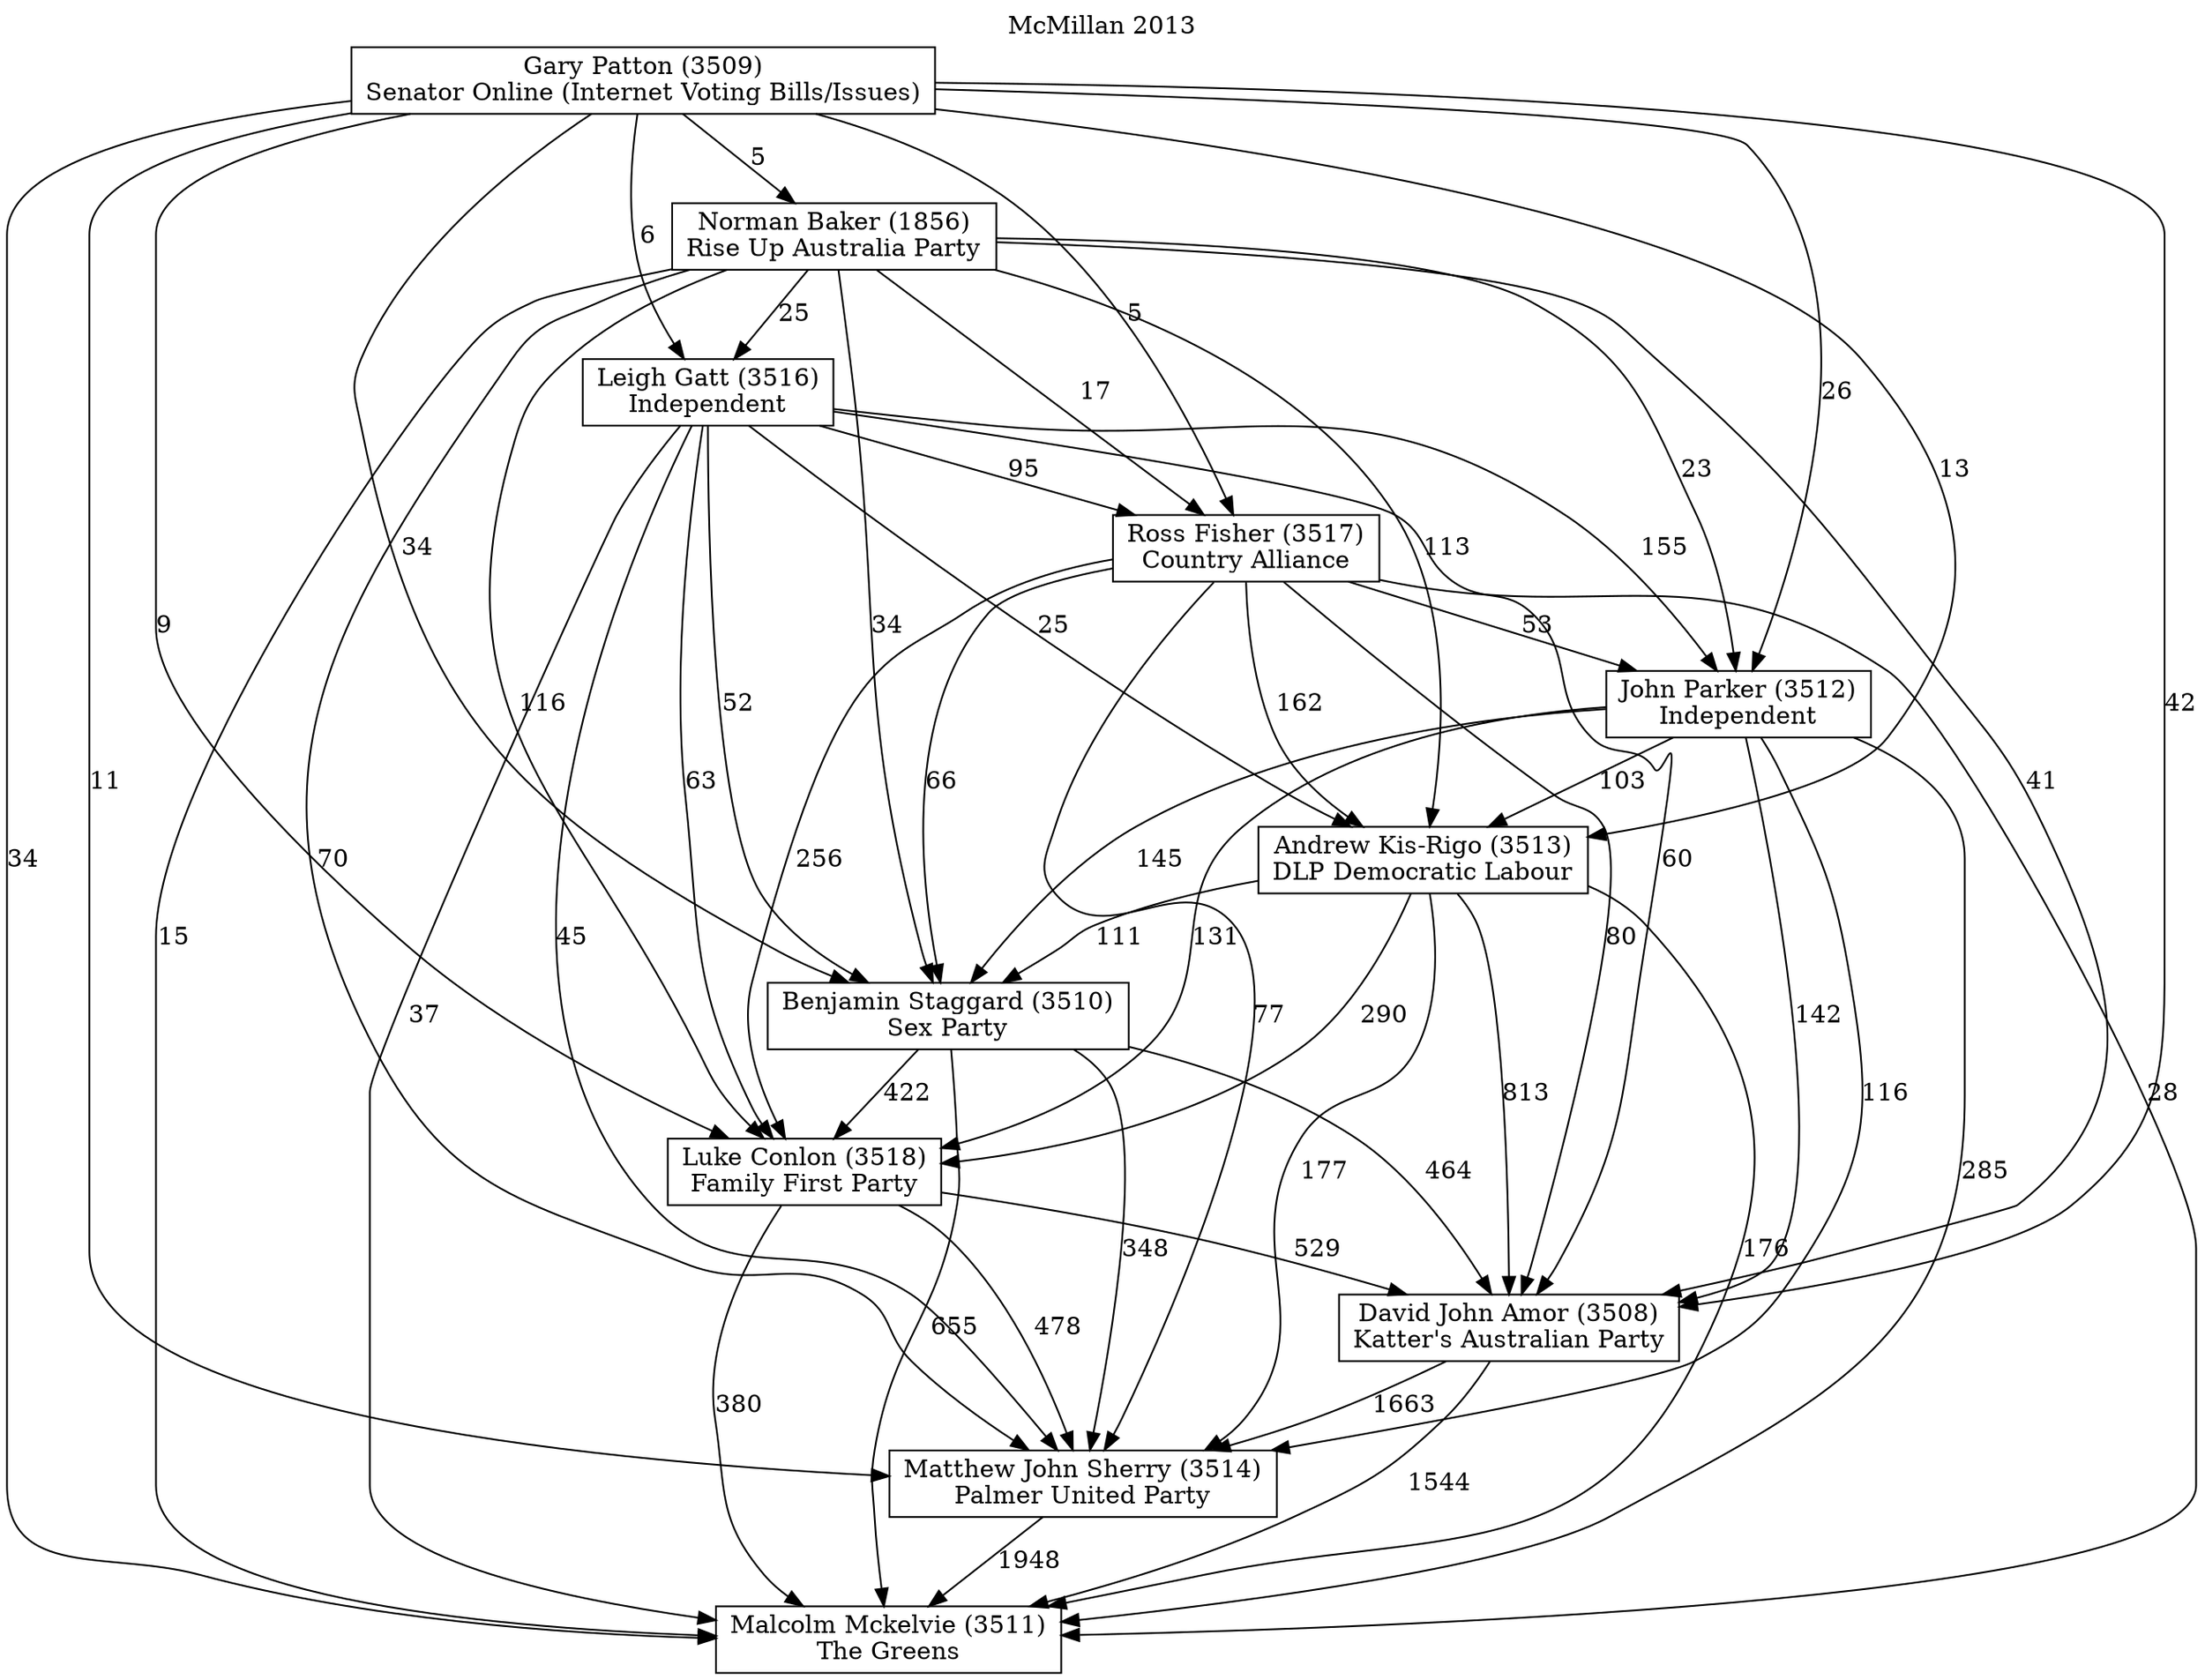 // House preference flow
digraph "Malcolm Mckelvie (3511)_McMillan_2013" {
	graph [label="McMillan 2013" labelloc=t mclimit=10]
	node [shape=box]
	"Malcolm Mckelvie (3511)" [label="Malcolm Mckelvie (3511)
The Greens"]
	"Matthew John Sherry (3514)" [label="Matthew John Sherry (3514)
Palmer United Party"]
	"David John Amor (3508)" [label="David John Amor (3508)
Katter's Australian Party"]
	"Luke Conlon (3518)" [label="Luke Conlon (3518)
Family First Party"]
	"Benjamin Staggard (3510)" [label="Benjamin Staggard (3510)
Sex Party"]
	"Andrew Kis-Rigo (3513)" [label="Andrew Kis-Rigo (3513)
DLP Democratic Labour"]
	"John Parker (3512)" [label="John Parker (3512)
Independent"]
	"Ross Fisher (3517)" [label="Ross Fisher (3517)
Country Alliance"]
	"Leigh Gatt (3516)" [label="Leigh Gatt (3516)
Independent"]
	"Norman Baker (1856)" [label="Norman Baker (1856)
Rise Up Australia Party"]
	"Gary Patton (3509)" [label="Gary Patton (3509)
Senator Online (Internet Voting Bills/Issues)"]
	"Malcolm Mckelvie (3511)" [label="Malcolm Mckelvie (3511)
The Greens"]
	"David John Amor (3508)" [label="David John Amor (3508)
Katter's Australian Party"]
	"Luke Conlon (3518)" [label="Luke Conlon (3518)
Family First Party"]
	"Benjamin Staggard (3510)" [label="Benjamin Staggard (3510)
Sex Party"]
	"Andrew Kis-Rigo (3513)" [label="Andrew Kis-Rigo (3513)
DLP Democratic Labour"]
	"John Parker (3512)" [label="John Parker (3512)
Independent"]
	"Ross Fisher (3517)" [label="Ross Fisher (3517)
Country Alliance"]
	"Leigh Gatt (3516)" [label="Leigh Gatt (3516)
Independent"]
	"Norman Baker (1856)" [label="Norman Baker (1856)
Rise Up Australia Party"]
	"Gary Patton (3509)" [label="Gary Patton (3509)
Senator Online (Internet Voting Bills/Issues)"]
	"Malcolm Mckelvie (3511)" [label="Malcolm Mckelvie (3511)
The Greens"]
	"Luke Conlon (3518)" [label="Luke Conlon (3518)
Family First Party"]
	"Benjamin Staggard (3510)" [label="Benjamin Staggard (3510)
Sex Party"]
	"Andrew Kis-Rigo (3513)" [label="Andrew Kis-Rigo (3513)
DLP Democratic Labour"]
	"John Parker (3512)" [label="John Parker (3512)
Independent"]
	"Ross Fisher (3517)" [label="Ross Fisher (3517)
Country Alliance"]
	"Leigh Gatt (3516)" [label="Leigh Gatt (3516)
Independent"]
	"Norman Baker (1856)" [label="Norman Baker (1856)
Rise Up Australia Party"]
	"Gary Patton (3509)" [label="Gary Patton (3509)
Senator Online (Internet Voting Bills/Issues)"]
	"Malcolm Mckelvie (3511)" [label="Malcolm Mckelvie (3511)
The Greens"]
	"Benjamin Staggard (3510)" [label="Benjamin Staggard (3510)
Sex Party"]
	"Andrew Kis-Rigo (3513)" [label="Andrew Kis-Rigo (3513)
DLP Democratic Labour"]
	"John Parker (3512)" [label="John Parker (3512)
Independent"]
	"Ross Fisher (3517)" [label="Ross Fisher (3517)
Country Alliance"]
	"Leigh Gatt (3516)" [label="Leigh Gatt (3516)
Independent"]
	"Norman Baker (1856)" [label="Norman Baker (1856)
Rise Up Australia Party"]
	"Gary Patton (3509)" [label="Gary Patton (3509)
Senator Online (Internet Voting Bills/Issues)"]
	"Malcolm Mckelvie (3511)" [label="Malcolm Mckelvie (3511)
The Greens"]
	"Andrew Kis-Rigo (3513)" [label="Andrew Kis-Rigo (3513)
DLP Democratic Labour"]
	"John Parker (3512)" [label="John Parker (3512)
Independent"]
	"Ross Fisher (3517)" [label="Ross Fisher (3517)
Country Alliance"]
	"Leigh Gatt (3516)" [label="Leigh Gatt (3516)
Independent"]
	"Norman Baker (1856)" [label="Norman Baker (1856)
Rise Up Australia Party"]
	"Gary Patton (3509)" [label="Gary Patton (3509)
Senator Online (Internet Voting Bills/Issues)"]
	"Malcolm Mckelvie (3511)" [label="Malcolm Mckelvie (3511)
The Greens"]
	"John Parker (3512)" [label="John Parker (3512)
Independent"]
	"Ross Fisher (3517)" [label="Ross Fisher (3517)
Country Alliance"]
	"Leigh Gatt (3516)" [label="Leigh Gatt (3516)
Independent"]
	"Norman Baker (1856)" [label="Norman Baker (1856)
Rise Up Australia Party"]
	"Gary Patton (3509)" [label="Gary Patton (3509)
Senator Online (Internet Voting Bills/Issues)"]
	"Malcolm Mckelvie (3511)" [label="Malcolm Mckelvie (3511)
The Greens"]
	"Ross Fisher (3517)" [label="Ross Fisher (3517)
Country Alliance"]
	"Leigh Gatt (3516)" [label="Leigh Gatt (3516)
Independent"]
	"Norman Baker (1856)" [label="Norman Baker (1856)
Rise Up Australia Party"]
	"Gary Patton (3509)" [label="Gary Patton (3509)
Senator Online (Internet Voting Bills/Issues)"]
	"Malcolm Mckelvie (3511)" [label="Malcolm Mckelvie (3511)
The Greens"]
	"Leigh Gatt (3516)" [label="Leigh Gatt (3516)
Independent"]
	"Norman Baker (1856)" [label="Norman Baker (1856)
Rise Up Australia Party"]
	"Gary Patton (3509)" [label="Gary Patton (3509)
Senator Online (Internet Voting Bills/Issues)"]
	"Malcolm Mckelvie (3511)" [label="Malcolm Mckelvie (3511)
The Greens"]
	"Norman Baker (1856)" [label="Norman Baker (1856)
Rise Up Australia Party"]
	"Gary Patton (3509)" [label="Gary Patton (3509)
Senator Online (Internet Voting Bills/Issues)"]
	"Malcolm Mckelvie (3511)" [label="Malcolm Mckelvie (3511)
The Greens"]
	"Gary Patton (3509)" [label="Gary Patton (3509)
Senator Online (Internet Voting Bills/Issues)"]
	"Gary Patton (3509)" [label="Gary Patton (3509)
Senator Online (Internet Voting Bills/Issues)"]
	"Norman Baker (1856)" [label="Norman Baker (1856)
Rise Up Australia Party"]
	"Gary Patton (3509)" [label="Gary Patton (3509)
Senator Online (Internet Voting Bills/Issues)"]
	"Gary Patton (3509)" [label="Gary Patton (3509)
Senator Online (Internet Voting Bills/Issues)"]
	"Leigh Gatt (3516)" [label="Leigh Gatt (3516)
Independent"]
	"Norman Baker (1856)" [label="Norman Baker (1856)
Rise Up Australia Party"]
	"Gary Patton (3509)" [label="Gary Patton (3509)
Senator Online (Internet Voting Bills/Issues)"]
	"Leigh Gatt (3516)" [label="Leigh Gatt (3516)
Independent"]
	"Gary Patton (3509)" [label="Gary Patton (3509)
Senator Online (Internet Voting Bills/Issues)"]
	"Gary Patton (3509)" [label="Gary Patton (3509)
Senator Online (Internet Voting Bills/Issues)"]
	"Norman Baker (1856)" [label="Norman Baker (1856)
Rise Up Australia Party"]
	"Gary Patton (3509)" [label="Gary Patton (3509)
Senator Online (Internet Voting Bills/Issues)"]
	"Gary Patton (3509)" [label="Gary Patton (3509)
Senator Online (Internet Voting Bills/Issues)"]
	"Ross Fisher (3517)" [label="Ross Fisher (3517)
Country Alliance"]
	"Leigh Gatt (3516)" [label="Leigh Gatt (3516)
Independent"]
	"Norman Baker (1856)" [label="Norman Baker (1856)
Rise Up Australia Party"]
	"Gary Patton (3509)" [label="Gary Patton (3509)
Senator Online (Internet Voting Bills/Issues)"]
	"Ross Fisher (3517)" [label="Ross Fisher (3517)
Country Alliance"]
	"Norman Baker (1856)" [label="Norman Baker (1856)
Rise Up Australia Party"]
	"Gary Patton (3509)" [label="Gary Patton (3509)
Senator Online (Internet Voting Bills/Issues)"]
	"Ross Fisher (3517)" [label="Ross Fisher (3517)
Country Alliance"]
	"Gary Patton (3509)" [label="Gary Patton (3509)
Senator Online (Internet Voting Bills/Issues)"]
	"Gary Patton (3509)" [label="Gary Patton (3509)
Senator Online (Internet Voting Bills/Issues)"]
	"Norman Baker (1856)" [label="Norman Baker (1856)
Rise Up Australia Party"]
	"Gary Patton (3509)" [label="Gary Patton (3509)
Senator Online (Internet Voting Bills/Issues)"]
	"Gary Patton (3509)" [label="Gary Patton (3509)
Senator Online (Internet Voting Bills/Issues)"]
	"Leigh Gatt (3516)" [label="Leigh Gatt (3516)
Independent"]
	"Norman Baker (1856)" [label="Norman Baker (1856)
Rise Up Australia Party"]
	"Gary Patton (3509)" [label="Gary Patton (3509)
Senator Online (Internet Voting Bills/Issues)"]
	"Leigh Gatt (3516)" [label="Leigh Gatt (3516)
Independent"]
	"Gary Patton (3509)" [label="Gary Patton (3509)
Senator Online (Internet Voting Bills/Issues)"]
	"Gary Patton (3509)" [label="Gary Patton (3509)
Senator Online (Internet Voting Bills/Issues)"]
	"Norman Baker (1856)" [label="Norman Baker (1856)
Rise Up Australia Party"]
	"Gary Patton (3509)" [label="Gary Patton (3509)
Senator Online (Internet Voting Bills/Issues)"]
	"Gary Patton (3509)" [label="Gary Patton (3509)
Senator Online (Internet Voting Bills/Issues)"]
	"John Parker (3512)" [label="John Parker (3512)
Independent"]
	"Ross Fisher (3517)" [label="Ross Fisher (3517)
Country Alliance"]
	"Leigh Gatt (3516)" [label="Leigh Gatt (3516)
Independent"]
	"Norman Baker (1856)" [label="Norman Baker (1856)
Rise Up Australia Party"]
	"Gary Patton (3509)" [label="Gary Patton (3509)
Senator Online (Internet Voting Bills/Issues)"]
	"John Parker (3512)" [label="John Parker (3512)
Independent"]
	"Leigh Gatt (3516)" [label="Leigh Gatt (3516)
Independent"]
	"Norman Baker (1856)" [label="Norman Baker (1856)
Rise Up Australia Party"]
	"Gary Patton (3509)" [label="Gary Patton (3509)
Senator Online (Internet Voting Bills/Issues)"]
	"John Parker (3512)" [label="John Parker (3512)
Independent"]
	"Norman Baker (1856)" [label="Norman Baker (1856)
Rise Up Australia Party"]
	"Gary Patton (3509)" [label="Gary Patton (3509)
Senator Online (Internet Voting Bills/Issues)"]
	"John Parker (3512)" [label="John Parker (3512)
Independent"]
	"Gary Patton (3509)" [label="Gary Patton (3509)
Senator Online (Internet Voting Bills/Issues)"]
	"Gary Patton (3509)" [label="Gary Patton (3509)
Senator Online (Internet Voting Bills/Issues)"]
	"Norman Baker (1856)" [label="Norman Baker (1856)
Rise Up Australia Party"]
	"Gary Patton (3509)" [label="Gary Patton (3509)
Senator Online (Internet Voting Bills/Issues)"]
	"Gary Patton (3509)" [label="Gary Patton (3509)
Senator Online (Internet Voting Bills/Issues)"]
	"Leigh Gatt (3516)" [label="Leigh Gatt (3516)
Independent"]
	"Norman Baker (1856)" [label="Norman Baker (1856)
Rise Up Australia Party"]
	"Gary Patton (3509)" [label="Gary Patton (3509)
Senator Online (Internet Voting Bills/Issues)"]
	"Leigh Gatt (3516)" [label="Leigh Gatt (3516)
Independent"]
	"Gary Patton (3509)" [label="Gary Patton (3509)
Senator Online (Internet Voting Bills/Issues)"]
	"Gary Patton (3509)" [label="Gary Patton (3509)
Senator Online (Internet Voting Bills/Issues)"]
	"Norman Baker (1856)" [label="Norman Baker (1856)
Rise Up Australia Party"]
	"Gary Patton (3509)" [label="Gary Patton (3509)
Senator Online (Internet Voting Bills/Issues)"]
	"Gary Patton (3509)" [label="Gary Patton (3509)
Senator Online (Internet Voting Bills/Issues)"]
	"Ross Fisher (3517)" [label="Ross Fisher (3517)
Country Alliance"]
	"Leigh Gatt (3516)" [label="Leigh Gatt (3516)
Independent"]
	"Norman Baker (1856)" [label="Norman Baker (1856)
Rise Up Australia Party"]
	"Gary Patton (3509)" [label="Gary Patton (3509)
Senator Online (Internet Voting Bills/Issues)"]
	"Ross Fisher (3517)" [label="Ross Fisher (3517)
Country Alliance"]
	"Norman Baker (1856)" [label="Norman Baker (1856)
Rise Up Australia Party"]
	"Gary Patton (3509)" [label="Gary Patton (3509)
Senator Online (Internet Voting Bills/Issues)"]
	"Ross Fisher (3517)" [label="Ross Fisher (3517)
Country Alliance"]
	"Gary Patton (3509)" [label="Gary Patton (3509)
Senator Online (Internet Voting Bills/Issues)"]
	"Gary Patton (3509)" [label="Gary Patton (3509)
Senator Online (Internet Voting Bills/Issues)"]
	"Norman Baker (1856)" [label="Norman Baker (1856)
Rise Up Australia Party"]
	"Gary Patton (3509)" [label="Gary Patton (3509)
Senator Online (Internet Voting Bills/Issues)"]
	"Gary Patton (3509)" [label="Gary Patton (3509)
Senator Online (Internet Voting Bills/Issues)"]
	"Leigh Gatt (3516)" [label="Leigh Gatt (3516)
Independent"]
	"Norman Baker (1856)" [label="Norman Baker (1856)
Rise Up Australia Party"]
	"Gary Patton (3509)" [label="Gary Patton (3509)
Senator Online (Internet Voting Bills/Issues)"]
	"Leigh Gatt (3516)" [label="Leigh Gatt (3516)
Independent"]
	"Gary Patton (3509)" [label="Gary Patton (3509)
Senator Online (Internet Voting Bills/Issues)"]
	"Gary Patton (3509)" [label="Gary Patton (3509)
Senator Online (Internet Voting Bills/Issues)"]
	"Norman Baker (1856)" [label="Norman Baker (1856)
Rise Up Australia Party"]
	"Gary Patton (3509)" [label="Gary Patton (3509)
Senator Online (Internet Voting Bills/Issues)"]
	"Gary Patton (3509)" [label="Gary Patton (3509)
Senator Online (Internet Voting Bills/Issues)"]
	"Andrew Kis-Rigo (3513)" [label="Andrew Kis-Rigo (3513)
DLP Democratic Labour"]
	"John Parker (3512)" [label="John Parker (3512)
Independent"]
	"Ross Fisher (3517)" [label="Ross Fisher (3517)
Country Alliance"]
	"Leigh Gatt (3516)" [label="Leigh Gatt (3516)
Independent"]
	"Norman Baker (1856)" [label="Norman Baker (1856)
Rise Up Australia Party"]
	"Gary Patton (3509)" [label="Gary Patton (3509)
Senator Online (Internet Voting Bills/Issues)"]
	"Andrew Kis-Rigo (3513)" [label="Andrew Kis-Rigo (3513)
DLP Democratic Labour"]
	"Ross Fisher (3517)" [label="Ross Fisher (3517)
Country Alliance"]
	"Leigh Gatt (3516)" [label="Leigh Gatt (3516)
Independent"]
	"Norman Baker (1856)" [label="Norman Baker (1856)
Rise Up Australia Party"]
	"Gary Patton (3509)" [label="Gary Patton (3509)
Senator Online (Internet Voting Bills/Issues)"]
	"Andrew Kis-Rigo (3513)" [label="Andrew Kis-Rigo (3513)
DLP Democratic Labour"]
	"Leigh Gatt (3516)" [label="Leigh Gatt (3516)
Independent"]
	"Norman Baker (1856)" [label="Norman Baker (1856)
Rise Up Australia Party"]
	"Gary Patton (3509)" [label="Gary Patton (3509)
Senator Online (Internet Voting Bills/Issues)"]
	"Andrew Kis-Rigo (3513)" [label="Andrew Kis-Rigo (3513)
DLP Democratic Labour"]
	"Norman Baker (1856)" [label="Norman Baker (1856)
Rise Up Australia Party"]
	"Gary Patton (3509)" [label="Gary Patton (3509)
Senator Online (Internet Voting Bills/Issues)"]
	"Andrew Kis-Rigo (3513)" [label="Andrew Kis-Rigo (3513)
DLP Democratic Labour"]
	"Gary Patton (3509)" [label="Gary Patton (3509)
Senator Online (Internet Voting Bills/Issues)"]
	"Gary Patton (3509)" [label="Gary Patton (3509)
Senator Online (Internet Voting Bills/Issues)"]
	"Norman Baker (1856)" [label="Norman Baker (1856)
Rise Up Australia Party"]
	"Gary Patton (3509)" [label="Gary Patton (3509)
Senator Online (Internet Voting Bills/Issues)"]
	"Gary Patton (3509)" [label="Gary Patton (3509)
Senator Online (Internet Voting Bills/Issues)"]
	"Leigh Gatt (3516)" [label="Leigh Gatt (3516)
Independent"]
	"Norman Baker (1856)" [label="Norman Baker (1856)
Rise Up Australia Party"]
	"Gary Patton (3509)" [label="Gary Patton (3509)
Senator Online (Internet Voting Bills/Issues)"]
	"Leigh Gatt (3516)" [label="Leigh Gatt (3516)
Independent"]
	"Gary Patton (3509)" [label="Gary Patton (3509)
Senator Online (Internet Voting Bills/Issues)"]
	"Gary Patton (3509)" [label="Gary Patton (3509)
Senator Online (Internet Voting Bills/Issues)"]
	"Norman Baker (1856)" [label="Norman Baker (1856)
Rise Up Australia Party"]
	"Gary Patton (3509)" [label="Gary Patton (3509)
Senator Online (Internet Voting Bills/Issues)"]
	"Gary Patton (3509)" [label="Gary Patton (3509)
Senator Online (Internet Voting Bills/Issues)"]
	"Ross Fisher (3517)" [label="Ross Fisher (3517)
Country Alliance"]
	"Leigh Gatt (3516)" [label="Leigh Gatt (3516)
Independent"]
	"Norman Baker (1856)" [label="Norman Baker (1856)
Rise Up Australia Party"]
	"Gary Patton (3509)" [label="Gary Patton (3509)
Senator Online (Internet Voting Bills/Issues)"]
	"Ross Fisher (3517)" [label="Ross Fisher (3517)
Country Alliance"]
	"Norman Baker (1856)" [label="Norman Baker (1856)
Rise Up Australia Party"]
	"Gary Patton (3509)" [label="Gary Patton (3509)
Senator Online (Internet Voting Bills/Issues)"]
	"Ross Fisher (3517)" [label="Ross Fisher (3517)
Country Alliance"]
	"Gary Patton (3509)" [label="Gary Patton (3509)
Senator Online (Internet Voting Bills/Issues)"]
	"Gary Patton (3509)" [label="Gary Patton (3509)
Senator Online (Internet Voting Bills/Issues)"]
	"Norman Baker (1856)" [label="Norman Baker (1856)
Rise Up Australia Party"]
	"Gary Patton (3509)" [label="Gary Patton (3509)
Senator Online (Internet Voting Bills/Issues)"]
	"Gary Patton (3509)" [label="Gary Patton (3509)
Senator Online (Internet Voting Bills/Issues)"]
	"Leigh Gatt (3516)" [label="Leigh Gatt (3516)
Independent"]
	"Norman Baker (1856)" [label="Norman Baker (1856)
Rise Up Australia Party"]
	"Gary Patton (3509)" [label="Gary Patton (3509)
Senator Online (Internet Voting Bills/Issues)"]
	"Leigh Gatt (3516)" [label="Leigh Gatt (3516)
Independent"]
	"Gary Patton (3509)" [label="Gary Patton (3509)
Senator Online (Internet Voting Bills/Issues)"]
	"Gary Patton (3509)" [label="Gary Patton (3509)
Senator Online (Internet Voting Bills/Issues)"]
	"Norman Baker (1856)" [label="Norman Baker (1856)
Rise Up Australia Party"]
	"Gary Patton (3509)" [label="Gary Patton (3509)
Senator Online (Internet Voting Bills/Issues)"]
	"Gary Patton (3509)" [label="Gary Patton (3509)
Senator Online (Internet Voting Bills/Issues)"]
	"John Parker (3512)" [label="John Parker (3512)
Independent"]
	"Ross Fisher (3517)" [label="Ross Fisher (3517)
Country Alliance"]
	"Leigh Gatt (3516)" [label="Leigh Gatt (3516)
Independent"]
	"Norman Baker (1856)" [label="Norman Baker (1856)
Rise Up Australia Party"]
	"Gary Patton (3509)" [label="Gary Patton (3509)
Senator Online (Internet Voting Bills/Issues)"]
	"John Parker (3512)" [label="John Parker (3512)
Independent"]
	"Leigh Gatt (3516)" [label="Leigh Gatt (3516)
Independent"]
	"Norman Baker (1856)" [label="Norman Baker (1856)
Rise Up Australia Party"]
	"Gary Patton (3509)" [label="Gary Patton (3509)
Senator Online (Internet Voting Bills/Issues)"]
	"John Parker (3512)" [label="John Parker (3512)
Independent"]
	"Norman Baker (1856)" [label="Norman Baker (1856)
Rise Up Australia Party"]
	"Gary Patton (3509)" [label="Gary Patton (3509)
Senator Online (Internet Voting Bills/Issues)"]
	"John Parker (3512)" [label="John Parker (3512)
Independent"]
	"Gary Patton (3509)" [label="Gary Patton (3509)
Senator Online (Internet Voting Bills/Issues)"]
	"Gary Patton (3509)" [label="Gary Patton (3509)
Senator Online (Internet Voting Bills/Issues)"]
	"Norman Baker (1856)" [label="Norman Baker (1856)
Rise Up Australia Party"]
	"Gary Patton (3509)" [label="Gary Patton (3509)
Senator Online (Internet Voting Bills/Issues)"]
	"Gary Patton (3509)" [label="Gary Patton (3509)
Senator Online (Internet Voting Bills/Issues)"]
	"Leigh Gatt (3516)" [label="Leigh Gatt (3516)
Independent"]
	"Norman Baker (1856)" [label="Norman Baker (1856)
Rise Up Australia Party"]
	"Gary Patton (3509)" [label="Gary Patton (3509)
Senator Online (Internet Voting Bills/Issues)"]
	"Leigh Gatt (3516)" [label="Leigh Gatt (3516)
Independent"]
	"Gary Patton (3509)" [label="Gary Patton (3509)
Senator Online (Internet Voting Bills/Issues)"]
	"Gary Patton (3509)" [label="Gary Patton (3509)
Senator Online (Internet Voting Bills/Issues)"]
	"Norman Baker (1856)" [label="Norman Baker (1856)
Rise Up Australia Party"]
	"Gary Patton (3509)" [label="Gary Patton (3509)
Senator Online (Internet Voting Bills/Issues)"]
	"Gary Patton (3509)" [label="Gary Patton (3509)
Senator Online (Internet Voting Bills/Issues)"]
	"Ross Fisher (3517)" [label="Ross Fisher (3517)
Country Alliance"]
	"Leigh Gatt (3516)" [label="Leigh Gatt (3516)
Independent"]
	"Norman Baker (1856)" [label="Norman Baker (1856)
Rise Up Australia Party"]
	"Gary Patton (3509)" [label="Gary Patton (3509)
Senator Online (Internet Voting Bills/Issues)"]
	"Ross Fisher (3517)" [label="Ross Fisher (3517)
Country Alliance"]
	"Norman Baker (1856)" [label="Norman Baker (1856)
Rise Up Australia Party"]
	"Gary Patton (3509)" [label="Gary Patton (3509)
Senator Online (Internet Voting Bills/Issues)"]
	"Ross Fisher (3517)" [label="Ross Fisher (3517)
Country Alliance"]
	"Gary Patton (3509)" [label="Gary Patton (3509)
Senator Online (Internet Voting Bills/Issues)"]
	"Gary Patton (3509)" [label="Gary Patton (3509)
Senator Online (Internet Voting Bills/Issues)"]
	"Norman Baker (1856)" [label="Norman Baker (1856)
Rise Up Australia Party"]
	"Gary Patton (3509)" [label="Gary Patton (3509)
Senator Online (Internet Voting Bills/Issues)"]
	"Gary Patton (3509)" [label="Gary Patton (3509)
Senator Online (Internet Voting Bills/Issues)"]
	"Leigh Gatt (3516)" [label="Leigh Gatt (3516)
Independent"]
	"Norman Baker (1856)" [label="Norman Baker (1856)
Rise Up Australia Party"]
	"Gary Patton (3509)" [label="Gary Patton (3509)
Senator Online (Internet Voting Bills/Issues)"]
	"Leigh Gatt (3516)" [label="Leigh Gatt (3516)
Independent"]
	"Gary Patton (3509)" [label="Gary Patton (3509)
Senator Online (Internet Voting Bills/Issues)"]
	"Gary Patton (3509)" [label="Gary Patton (3509)
Senator Online (Internet Voting Bills/Issues)"]
	"Norman Baker (1856)" [label="Norman Baker (1856)
Rise Up Australia Party"]
	"Gary Patton (3509)" [label="Gary Patton (3509)
Senator Online (Internet Voting Bills/Issues)"]
	"Gary Patton (3509)" [label="Gary Patton (3509)
Senator Online (Internet Voting Bills/Issues)"]
	"Benjamin Staggard (3510)" [label="Benjamin Staggard (3510)
Sex Party"]
	"Andrew Kis-Rigo (3513)" [label="Andrew Kis-Rigo (3513)
DLP Democratic Labour"]
	"John Parker (3512)" [label="John Parker (3512)
Independent"]
	"Ross Fisher (3517)" [label="Ross Fisher (3517)
Country Alliance"]
	"Leigh Gatt (3516)" [label="Leigh Gatt (3516)
Independent"]
	"Norman Baker (1856)" [label="Norman Baker (1856)
Rise Up Australia Party"]
	"Gary Patton (3509)" [label="Gary Patton (3509)
Senator Online (Internet Voting Bills/Issues)"]
	"Benjamin Staggard (3510)" [label="Benjamin Staggard (3510)
Sex Party"]
	"John Parker (3512)" [label="John Parker (3512)
Independent"]
	"Ross Fisher (3517)" [label="Ross Fisher (3517)
Country Alliance"]
	"Leigh Gatt (3516)" [label="Leigh Gatt (3516)
Independent"]
	"Norman Baker (1856)" [label="Norman Baker (1856)
Rise Up Australia Party"]
	"Gary Patton (3509)" [label="Gary Patton (3509)
Senator Online (Internet Voting Bills/Issues)"]
	"Benjamin Staggard (3510)" [label="Benjamin Staggard (3510)
Sex Party"]
	"Ross Fisher (3517)" [label="Ross Fisher (3517)
Country Alliance"]
	"Leigh Gatt (3516)" [label="Leigh Gatt (3516)
Independent"]
	"Norman Baker (1856)" [label="Norman Baker (1856)
Rise Up Australia Party"]
	"Gary Patton (3509)" [label="Gary Patton (3509)
Senator Online (Internet Voting Bills/Issues)"]
	"Benjamin Staggard (3510)" [label="Benjamin Staggard (3510)
Sex Party"]
	"Leigh Gatt (3516)" [label="Leigh Gatt (3516)
Independent"]
	"Norman Baker (1856)" [label="Norman Baker (1856)
Rise Up Australia Party"]
	"Gary Patton (3509)" [label="Gary Patton (3509)
Senator Online (Internet Voting Bills/Issues)"]
	"Benjamin Staggard (3510)" [label="Benjamin Staggard (3510)
Sex Party"]
	"Norman Baker (1856)" [label="Norman Baker (1856)
Rise Up Australia Party"]
	"Gary Patton (3509)" [label="Gary Patton (3509)
Senator Online (Internet Voting Bills/Issues)"]
	"Benjamin Staggard (3510)" [label="Benjamin Staggard (3510)
Sex Party"]
	"Gary Patton (3509)" [label="Gary Patton (3509)
Senator Online (Internet Voting Bills/Issues)"]
	"Gary Patton (3509)" [label="Gary Patton (3509)
Senator Online (Internet Voting Bills/Issues)"]
	"Norman Baker (1856)" [label="Norman Baker (1856)
Rise Up Australia Party"]
	"Gary Patton (3509)" [label="Gary Patton (3509)
Senator Online (Internet Voting Bills/Issues)"]
	"Gary Patton (3509)" [label="Gary Patton (3509)
Senator Online (Internet Voting Bills/Issues)"]
	"Leigh Gatt (3516)" [label="Leigh Gatt (3516)
Independent"]
	"Norman Baker (1856)" [label="Norman Baker (1856)
Rise Up Australia Party"]
	"Gary Patton (3509)" [label="Gary Patton (3509)
Senator Online (Internet Voting Bills/Issues)"]
	"Leigh Gatt (3516)" [label="Leigh Gatt (3516)
Independent"]
	"Gary Patton (3509)" [label="Gary Patton (3509)
Senator Online (Internet Voting Bills/Issues)"]
	"Gary Patton (3509)" [label="Gary Patton (3509)
Senator Online (Internet Voting Bills/Issues)"]
	"Norman Baker (1856)" [label="Norman Baker (1856)
Rise Up Australia Party"]
	"Gary Patton (3509)" [label="Gary Patton (3509)
Senator Online (Internet Voting Bills/Issues)"]
	"Gary Patton (3509)" [label="Gary Patton (3509)
Senator Online (Internet Voting Bills/Issues)"]
	"Ross Fisher (3517)" [label="Ross Fisher (3517)
Country Alliance"]
	"Leigh Gatt (3516)" [label="Leigh Gatt (3516)
Independent"]
	"Norman Baker (1856)" [label="Norman Baker (1856)
Rise Up Australia Party"]
	"Gary Patton (3509)" [label="Gary Patton (3509)
Senator Online (Internet Voting Bills/Issues)"]
	"Ross Fisher (3517)" [label="Ross Fisher (3517)
Country Alliance"]
	"Norman Baker (1856)" [label="Norman Baker (1856)
Rise Up Australia Party"]
	"Gary Patton (3509)" [label="Gary Patton (3509)
Senator Online (Internet Voting Bills/Issues)"]
	"Ross Fisher (3517)" [label="Ross Fisher (3517)
Country Alliance"]
	"Gary Patton (3509)" [label="Gary Patton (3509)
Senator Online (Internet Voting Bills/Issues)"]
	"Gary Patton (3509)" [label="Gary Patton (3509)
Senator Online (Internet Voting Bills/Issues)"]
	"Norman Baker (1856)" [label="Norman Baker (1856)
Rise Up Australia Party"]
	"Gary Patton (3509)" [label="Gary Patton (3509)
Senator Online (Internet Voting Bills/Issues)"]
	"Gary Patton (3509)" [label="Gary Patton (3509)
Senator Online (Internet Voting Bills/Issues)"]
	"Leigh Gatt (3516)" [label="Leigh Gatt (3516)
Independent"]
	"Norman Baker (1856)" [label="Norman Baker (1856)
Rise Up Australia Party"]
	"Gary Patton (3509)" [label="Gary Patton (3509)
Senator Online (Internet Voting Bills/Issues)"]
	"Leigh Gatt (3516)" [label="Leigh Gatt (3516)
Independent"]
	"Gary Patton (3509)" [label="Gary Patton (3509)
Senator Online (Internet Voting Bills/Issues)"]
	"Gary Patton (3509)" [label="Gary Patton (3509)
Senator Online (Internet Voting Bills/Issues)"]
	"Norman Baker (1856)" [label="Norman Baker (1856)
Rise Up Australia Party"]
	"Gary Patton (3509)" [label="Gary Patton (3509)
Senator Online (Internet Voting Bills/Issues)"]
	"Gary Patton (3509)" [label="Gary Patton (3509)
Senator Online (Internet Voting Bills/Issues)"]
	"John Parker (3512)" [label="John Parker (3512)
Independent"]
	"Ross Fisher (3517)" [label="Ross Fisher (3517)
Country Alliance"]
	"Leigh Gatt (3516)" [label="Leigh Gatt (3516)
Independent"]
	"Norman Baker (1856)" [label="Norman Baker (1856)
Rise Up Australia Party"]
	"Gary Patton (3509)" [label="Gary Patton (3509)
Senator Online (Internet Voting Bills/Issues)"]
	"John Parker (3512)" [label="John Parker (3512)
Independent"]
	"Leigh Gatt (3516)" [label="Leigh Gatt (3516)
Independent"]
	"Norman Baker (1856)" [label="Norman Baker (1856)
Rise Up Australia Party"]
	"Gary Patton (3509)" [label="Gary Patton (3509)
Senator Online (Internet Voting Bills/Issues)"]
	"John Parker (3512)" [label="John Parker (3512)
Independent"]
	"Norman Baker (1856)" [label="Norman Baker (1856)
Rise Up Australia Party"]
	"Gary Patton (3509)" [label="Gary Patton (3509)
Senator Online (Internet Voting Bills/Issues)"]
	"John Parker (3512)" [label="John Parker (3512)
Independent"]
	"Gary Patton (3509)" [label="Gary Patton (3509)
Senator Online (Internet Voting Bills/Issues)"]
	"Gary Patton (3509)" [label="Gary Patton (3509)
Senator Online (Internet Voting Bills/Issues)"]
	"Norman Baker (1856)" [label="Norman Baker (1856)
Rise Up Australia Party"]
	"Gary Patton (3509)" [label="Gary Patton (3509)
Senator Online (Internet Voting Bills/Issues)"]
	"Gary Patton (3509)" [label="Gary Patton (3509)
Senator Online (Internet Voting Bills/Issues)"]
	"Leigh Gatt (3516)" [label="Leigh Gatt (3516)
Independent"]
	"Norman Baker (1856)" [label="Norman Baker (1856)
Rise Up Australia Party"]
	"Gary Patton (3509)" [label="Gary Patton (3509)
Senator Online (Internet Voting Bills/Issues)"]
	"Leigh Gatt (3516)" [label="Leigh Gatt (3516)
Independent"]
	"Gary Patton (3509)" [label="Gary Patton (3509)
Senator Online (Internet Voting Bills/Issues)"]
	"Gary Patton (3509)" [label="Gary Patton (3509)
Senator Online (Internet Voting Bills/Issues)"]
	"Norman Baker (1856)" [label="Norman Baker (1856)
Rise Up Australia Party"]
	"Gary Patton (3509)" [label="Gary Patton (3509)
Senator Online (Internet Voting Bills/Issues)"]
	"Gary Patton (3509)" [label="Gary Patton (3509)
Senator Online (Internet Voting Bills/Issues)"]
	"Ross Fisher (3517)" [label="Ross Fisher (3517)
Country Alliance"]
	"Leigh Gatt (3516)" [label="Leigh Gatt (3516)
Independent"]
	"Norman Baker (1856)" [label="Norman Baker (1856)
Rise Up Australia Party"]
	"Gary Patton (3509)" [label="Gary Patton (3509)
Senator Online (Internet Voting Bills/Issues)"]
	"Ross Fisher (3517)" [label="Ross Fisher (3517)
Country Alliance"]
	"Norman Baker (1856)" [label="Norman Baker (1856)
Rise Up Australia Party"]
	"Gary Patton (3509)" [label="Gary Patton (3509)
Senator Online (Internet Voting Bills/Issues)"]
	"Ross Fisher (3517)" [label="Ross Fisher (3517)
Country Alliance"]
	"Gary Patton (3509)" [label="Gary Patton (3509)
Senator Online (Internet Voting Bills/Issues)"]
	"Gary Patton (3509)" [label="Gary Patton (3509)
Senator Online (Internet Voting Bills/Issues)"]
	"Norman Baker (1856)" [label="Norman Baker (1856)
Rise Up Australia Party"]
	"Gary Patton (3509)" [label="Gary Patton (3509)
Senator Online (Internet Voting Bills/Issues)"]
	"Gary Patton (3509)" [label="Gary Patton (3509)
Senator Online (Internet Voting Bills/Issues)"]
	"Leigh Gatt (3516)" [label="Leigh Gatt (3516)
Independent"]
	"Norman Baker (1856)" [label="Norman Baker (1856)
Rise Up Australia Party"]
	"Gary Patton (3509)" [label="Gary Patton (3509)
Senator Online (Internet Voting Bills/Issues)"]
	"Leigh Gatt (3516)" [label="Leigh Gatt (3516)
Independent"]
	"Gary Patton (3509)" [label="Gary Patton (3509)
Senator Online (Internet Voting Bills/Issues)"]
	"Gary Patton (3509)" [label="Gary Patton (3509)
Senator Online (Internet Voting Bills/Issues)"]
	"Norman Baker (1856)" [label="Norman Baker (1856)
Rise Up Australia Party"]
	"Gary Patton (3509)" [label="Gary Patton (3509)
Senator Online (Internet Voting Bills/Issues)"]
	"Gary Patton (3509)" [label="Gary Patton (3509)
Senator Online (Internet Voting Bills/Issues)"]
	"Andrew Kis-Rigo (3513)" [label="Andrew Kis-Rigo (3513)
DLP Democratic Labour"]
	"John Parker (3512)" [label="John Parker (3512)
Independent"]
	"Ross Fisher (3517)" [label="Ross Fisher (3517)
Country Alliance"]
	"Leigh Gatt (3516)" [label="Leigh Gatt (3516)
Independent"]
	"Norman Baker (1856)" [label="Norman Baker (1856)
Rise Up Australia Party"]
	"Gary Patton (3509)" [label="Gary Patton (3509)
Senator Online (Internet Voting Bills/Issues)"]
	"Andrew Kis-Rigo (3513)" [label="Andrew Kis-Rigo (3513)
DLP Democratic Labour"]
	"Ross Fisher (3517)" [label="Ross Fisher (3517)
Country Alliance"]
	"Leigh Gatt (3516)" [label="Leigh Gatt (3516)
Independent"]
	"Norman Baker (1856)" [label="Norman Baker (1856)
Rise Up Australia Party"]
	"Gary Patton (3509)" [label="Gary Patton (3509)
Senator Online (Internet Voting Bills/Issues)"]
	"Andrew Kis-Rigo (3513)" [label="Andrew Kis-Rigo (3513)
DLP Democratic Labour"]
	"Leigh Gatt (3516)" [label="Leigh Gatt (3516)
Independent"]
	"Norman Baker (1856)" [label="Norman Baker (1856)
Rise Up Australia Party"]
	"Gary Patton (3509)" [label="Gary Patton (3509)
Senator Online (Internet Voting Bills/Issues)"]
	"Andrew Kis-Rigo (3513)" [label="Andrew Kis-Rigo (3513)
DLP Democratic Labour"]
	"Norman Baker (1856)" [label="Norman Baker (1856)
Rise Up Australia Party"]
	"Gary Patton (3509)" [label="Gary Patton (3509)
Senator Online (Internet Voting Bills/Issues)"]
	"Andrew Kis-Rigo (3513)" [label="Andrew Kis-Rigo (3513)
DLP Democratic Labour"]
	"Gary Patton (3509)" [label="Gary Patton (3509)
Senator Online (Internet Voting Bills/Issues)"]
	"Gary Patton (3509)" [label="Gary Patton (3509)
Senator Online (Internet Voting Bills/Issues)"]
	"Norman Baker (1856)" [label="Norman Baker (1856)
Rise Up Australia Party"]
	"Gary Patton (3509)" [label="Gary Patton (3509)
Senator Online (Internet Voting Bills/Issues)"]
	"Gary Patton (3509)" [label="Gary Patton (3509)
Senator Online (Internet Voting Bills/Issues)"]
	"Leigh Gatt (3516)" [label="Leigh Gatt (3516)
Independent"]
	"Norman Baker (1856)" [label="Norman Baker (1856)
Rise Up Australia Party"]
	"Gary Patton (3509)" [label="Gary Patton (3509)
Senator Online (Internet Voting Bills/Issues)"]
	"Leigh Gatt (3516)" [label="Leigh Gatt (3516)
Independent"]
	"Gary Patton (3509)" [label="Gary Patton (3509)
Senator Online (Internet Voting Bills/Issues)"]
	"Gary Patton (3509)" [label="Gary Patton (3509)
Senator Online (Internet Voting Bills/Issues)"]
	"Norman Baker (1856)" [label="Norman Baker (1856)
Rise Up Australia Party"]
	"Gary Patton (3509)" [label="Gary Patton (3509)
Senator Online (Internet Voting Bills/Issues)"]
	"Gary Patton (3509)" [label="Gary Patton (3509)
Senator Online (Internet Voting Bills/Issues)"]
	"Ross Fisher (3517)" [label="Ross Fisher (3517)
Country Alliance"]
	"Leigh Gatt (3516)" [label="Leigh Gatt (3516)
Independent"]
	"Norman Baker (1856)" [label="Norman Baker (1856)
Rise Up Australia Party"]
	"Gary Patton (3509)" [label="Gary Patton (3509)
Senator Online (Internet Voting Bills/Issues)"]
	"Ross Fisher (3517)" [label="Ross Fisher (3517)
Country Alliance"]
	"Norman Baker (1856)" [label="Norman Baker (1856)
Rise Up Australia Party"]
	"Gary Patton (3509)" [label="Gary Patton (3509)
Senator Online (Internet Voting Bills/Issues)"]
	"Ross Fisher (3517)" [label="Ross Fisher (3517)
Country Alliance"]
	"Gary Patton (3509)" [label="Gary Patton (3509)
Senator Online (Internet Voting Bills/Issues)"]
	"Gary Patton (3509)" [label="Gary Patton (3509)
Senator Online (Internet Voting Bills/Issues)"]
	"Norman Baker (1856)" [label="Norman Baker (1856)
Rise Up Australia Party"]
	"Gary Patton (3509)" [label="Gary Patton (3509)
Senator Online (Internet Voting Bills/Issues)"]
	"Gary Patton (3509)" [label="Gary Patton (3509)
Senator Online (Internet Voting Bills/Issues)"]
	"Leigh Gatt (3516)" [label="Leigh Gatt (3516)
Independent"]
	"Norman Baker (1856)" [label="Norman Baker (1856)
Rise Up Australia Party"]
	"Gary Patton (3509)" [label="Gary Patton (3509)
Senator Online (Internet Voting Bills/Issues)"]
	"Leigh Gatt (3516)" [label="Leigh Gatt (3516)
Independent"]
	"Gary Patton (3509)" [label="Gary Patton (3509)
Senator Online (Internet Voting Bills/Issues)"]
	"Gary Patton (3509)" [label="Gary Patton (3509)
Senator Online (Internet Voting Bills/Issues)"]
	"Norman Baker (1856)" [label="Norman Baker (1856)
Rise Up Australia Party"]
	"Gary Patton (3509)" [label="Gary Patton (3509)
Senator Online (Internet Voting Bills/Issues)"]
	"Gary Patton (3509)" [label="Gary Patton (3509)
Senator Online (Internet Voting Bills/Issues)"]
	"John Parker (3512)" [label="John Parker (3512)
Independent"]
	"Ross Fisher (3517)" [label="Ross Fisher (3517)
Country Alliance"]
	"Leigh Gatt (3516)" [label="Leigh Gatt (3516)
Independent"]
	"Norman Baker (1856)" [label="Norman Baker (1856)
Rise Up Australia Party"]
	"Gary Patton (3509)" [label="Gary Patton (3509)
Senator Online (Internet Voting Bills/Issues)"]
	"John Parker (3512)" [label="John Parker (3512)
Independent"]
	"Leigh Gatt (3516)" [label="Leigh Gatt (3516)
Independent"]
	"Norman Baker (1856)" [label="Norman Baker (1856)
Rise Up Australia Party"]
	"Gary Patton (3509)" [label="Gary Patton (3509)
Senator Online (Internet Voting Bills/Issues)"]
	"John Parker (3512)" [label="John Parker (3512)
Independent"]
	"Norman Baker (1856)" [label="Norman Baker (1856)
Rise Up Australia Party"]
	"Gary Patton (3509)" [label="Gary Patton (3509)
Senator Online (Internet Voting Bills/Issues)"]
	"John Parker (3512)" [label="John Parker (3512)
Independent"]
	"Gary Patton (3509)" [label="Gary Patton (3509)
Senator Online (Internet Voting Bills/Issues)"]
	"Gary Patton (3509)" [label="Gary Patton (3509)
Senator Online (Internet Voting Bills/Issues)"]
	"Norman Baker (1856)" [label="Norman Baker (1856)
Rise Up Australia Party"]
	"Gary Patton (3509)" [label="Gary Patton (3509)
Senator Online (Internet Voting Bills/Issues)"]
	"Gary Patton (3509)" [label="Gary Patton (3509)
Senator Online (Internet Voting Bills/Issues)"]
	"Leigh Gatt (3516)" [label="Leigh Gatt (3516)
Independent"]
	"Norman Baker (1856)" [label="Norman Baker (1856)
Rise Up Australia Party"]
	"Gary Patton (3509)" [label="Gary Patton (3509)
Senator Online (Internet Voting Bills/Issues)"]
	"Leigh Gatt (3516)" [label="Leigh Gatt (3516)
Independent"]
	"Gary Patton (3509)" [label="Gary Patton (3509)
Senator Online (Internet Voting Bills/Issues)"]
	"Gary Patton (3509)" [label="Gary Patton (3509)
Senator Online (Internet Voting Bills/Issues)"]
	"Norman Baker (1856)" [label="Norman Baker (1856)
Rise Up Australia Party"]
	"Gary Patton (3509)" [label="Gary Patton (3509)
Senator Online (Internet Voting Bills/Issues)"]
	"Gary Patton (3509)" [label="Gary Patton (3509)
Senator Online (Internet Voting Bills/Issues)"]
	"Ross Fisher (3517)" [label="Ross Fisher (3517)
Country Alliance"]
	"Leigh Gatt (3516)" [label="Leigh Gatt (3516)
Independent"]
	"Norman Baker (1856)" [label="Norman Baker (1856)
Rise Up Australia Party"]
	"Gary Patton (3509)" [label="Gary Patton (3509)
Senator Online (Internet Voting Bills/Issues)"]
	"Ross Fisher (3517)" [label="Ross Fisher (3517)
Country Alliance"]
	"Norman Baker (1856)" [label="Norman Baker (1856)
Rise Up Australia Party"]
	"Gary Patton (3509)" [label="Gary Patton (3509)
Senator Online (Internet Voting Bills/Issues)"]
	"Ross Fisher (3517)" [label="Ross Fisher (3517)
Country Alliance"]
	"Gary Patton (3509)" [label="Gary Patton (3509)
Senator Online (Internet Voting Bills/Issues)"]
	"Gary Patton (3509)" [label="Gary Patton (3509)
Senator Online (Internet Voting Bills/Issues)"]
	"Norman Baker (1856)" [label="Norman Baker (1856)
Rise Up Australia Party"]
	"Gary Patton (3509)" [label="Gary Patton (3509)
Senator Online (Internet Voting Bills/Issues)"]
	"Gary Patton (3509)" [label="Gary Patton (3509)
Senator Online (Internet Voting Bills/Issues)"]
	"Leigh Gatt (3516)" [label="Leigh Gatt (3516)
Independent"]
	"Norman Baker (1856)" [label="Norman Baker (1856)
Rise Up Australia Party"]
	"Gary Patton (3509)" [label="Gary Patton (3509)
Senator Online (Internet Voting Bills/Issues)"]
	"Leigh Gatt (3516)" [label="Leigh Gatt (3516)
Independent"]
	"Gary Patton (3509)" [label="Gary Patton (3509)
Senator Online (Internet Voting Bills/Issues)"]
	"Gary Patton (3509)" [label="Gary Patton (3509)
Senator Online (Internet Voting Bills/Issues)"]
	"Norman Baker (1856)" [label="Norman Baker (1856)
Rise Up Australia Party"]
	"Gary Patton (3509)" [label="Gary Patton (3509)
Senator Online (Internet Voting Bills/Issues)"]
	"Gary Patton (3509)" [label="Gary Patton (3509)
Senator Online (Internet Voting Bills/Issues)"]
	"Luke Conlon (3518)" [label="Luke Conlon (3518)
Family First Party"]
	"Benjamin Staggard (3510)" [label="Benjamin Staggard (3510)
Sex Party"]
	"Andrew Kis-Rigo (3513)" [label="Andrew Kis-Rigo (3513)
DLP Democratic Labour"]
	"John Parker (3512)" [label="John Parker (3512)
Independent"]
	"Ross Fisher (3517)" [label="Ross Fisher (3517)
Country Alliance"]
	"Leigh Gatt (3516)" [label="Leigh Gatt (3516)
Independent"]
	"Norman Baker (1856)" [label="Norman Baker (1856)
Rise Up Australia Party"]
	"Gary Patton (3509)" [label="Gary Patton (3509)
Senator Online (Internet Voting Bills/Issues)"]
	"Luke Conlon (3518)" [label="Luke Conlon (3518)
Family First Party"]
	"Andrew Kis-Rigo (3513)" [label="Andrew Kis-Rigo (3513)
DLP Democratic Labour"]
	"John Parker (3512)" [label="John Parker (3512)
Independent"]
	"Ross Fisher (3517)" [label="Ross Fisher (3517)
Country Alliance"]
	"Leigh Gatt (3516)" [label="Leigh Gatt (3516)
Independent"]
	"Norman Baker (1856)" [label="Norman Baker (1856)
Rise Up Australia Party"]
	"Gary Patton (3509)" [label="Gary Patton (3509)
Senator Online (Internet Voting Bills/Issues)"]
	"Luke Conlon (3518)" [label="Luke Conlon (3518)
Family First Party"]
	"John Parker (3512)" [label="John Parker (3512)
Independent"]
	"Ross Fisher (3517)" [label="Ross Fisher (3517)
Country Alliance"]
	"Leigh Gatt (3516)" [label="Leigh Gatt (3516)
Independent"]
	"Norman Baker (1856)" [label="Norman Baker (1856)
Rise Up Australia Party"]
	"Gary Patton (3509)" [label="Gary Patton (3509)
Senator Online (Internet Voting Bills/Issues)"]
	"Luke Conlon (3518)" [label="Luke Conlon (3518)
Family First Party"]
	"Ross Fisher (3517)" [label="Ross Fisher (3517)
Country Alliance"]
	"Leigh Gatt (3516)" [label="Leigh Gatt (3516)
Independent"]
	"Norman Baker (1856)" [label="Norman Baker (1856)
Rise Up Australia Party"]
	"Gary Patton (3509)" [label="Gary Patton (3509)
Senator Online (Internet Voting Bills/Issues)"]
	"Luke Conlon (3518)" [label="Luke Conlon (3518)
Family First Party"]
	"Leigh Gatt (3516)" [label="Leigh Gatt (3516)
Independent"]
	"Norman Baker (1856)" [label="Norman Baker (1856)
Rise Up Australia Party"]
	"Gary Patton (3509)" [label="Gary Patton (3509)
Senator Online (Internet Voting Bills/Issues)"]
	"Luke Conlon (3518)" [label="Luke Conlon (3518)
Family First Party"]
	"Norman Baker (1856)" [label="Norman Baker (1856)
Rise Up Australia Party"]
	"Gary Patton (3509)" [label="Gary Patton (3509)
Senator Online (Internet Voting Bills/Issues)"]
	"Luke Conlon (3518)" [label="Luke Conlon (3518)
Family First Party"]
	"Gary Patton (3509)" [label="Gary Patton (3509)
Senator Online (Internet Voting Bills/Issues)"]
	"Gary Patton (3509)" [label="Gary Patton (3509)
Senator Online (Internet Voting Bills/Issues)"]
	"Norman Baker (1856)" [label="Norman Baker (1856)
Rise Up Australia Party"]
	"Gary Patton (3509)" [label="Gary Patton (3509)
Senator Online (Internet Voting Bills/Issues)"]
	"Gary Patton (3509)" [label="Gary Patton (3509)
Senator Online (Internet Voting Bills/Issues)"]
	"Leigh Gatt (3516)" [label="Leigh Gatt (3516)
Independent"]
	"Norman Baker (1856)" [label="Norman Baker (1856)
Rise Up Australia Party"]
	"Gary Patton (3509)" [label="Gary Patton (3509)
Senator Online (Internet Voting Bills/Issues)"]
	"Leigh Gatt (3516)" [label="Leigh Gatt (3516)
Independent"]
	"Gary Patton (3509)" [label="Gary Patton (3509)
Senator Online (Internet Voting Bills/Issues)"]
	"Gary Patton (3509)" [label="Gary Patton (3509)
Senator Online (Internet Voting Bills/Issues)"]
	"Norman Baker (1856)" [label="Norman Baker (1856)
Rise Up Australia Party"]
	"Gary Patton (3509)" [label="Gary Patton (3509)
Senator Online (Internet Voting Bills/Issues)"]
	"Gary Patton (3509)" [label="Gary Patton (3509)
Senator Online (Internet Voting Bills/Issues)"]
	"Ross Fisher (3517)" [label="Ross Fisher (3517)
Country Alliance"]
	"Leigh Gatt (3516)" [label="Leigh Gatt (3516)
Independent"]
	"Norman Baker (1856)" [label="Norman Baker (1856)
Rise Up Australia Party"]
	"Gary Patton (3509)" [label="Gary Patton (3509)
Senator Online (Internet Voting Bills/Issues)"]
	"Ross Fisher (3517)" [label="Ross Fisher (3517)
Country Alliance"]
	"Norman Baker (1856)" [label="Norman Baker (1856)
Rise Up Australia Party"]
	"Gary Patton (3509)" [label="Gary Patton (3509)
Senator Online (Internet Voting Bills/Issues)"]
	"Ross Fisher (3517)" [label="Ross Fisher (3517)
Country Alliance"]
	"Gary Patton (3509)" [label="Gary Patton (3509)
Senator Online (Internet Voting Bills/Issues)"]
	"Gary Patton (3509)" [label="Gary Patton (3509)
Senator Online (Internet Voting Bills/Issues)"]
	"Norman Baker (1856)" [label="Norman Baker (1856)
Rise Up Australia Party"]
	"Gary Patton (3509)" [label="Gary Patton (3509)
Senator Online (Internet Voting Bills/Issues)"]
	"Gary Patton (3509)" [label="Gary Patton (3509)
Senator Online (Internet Voting Bills/Issues)"]
	"Leigh Gatt (3516)" [label="Leigh Gatt (3516)
Independent"]
	"Norman Baker (1856)" [label="Norman Baker (1856)
Rise Up Australia Party"]
	"Gary Patton (3509)" [label="Gary Patton (3509)
Senator Online (Internet Voting Bills/Issues)"]
	"Leigh Gatt (3516)" [label="Leigh Gatt (3516)
Independent"]
	"Gary Patton (3509)" [label="Gary Patton (3509)
Senator Online (Internet Voting Bills/Issues)"]
	"Gary Patton (3509)" [label="Gary Patton (3509)
Senator Online (Internet Voting Bills/Issues)"]
	"Norman Baker (1856)" [label="Norman Baker (1856)
Rise Up Australia Party"]
	"Gary Patton (3509)" [label="Gary Patton (3509)
Senator Online (Internet Voting Bills/Issues)"]
	"Gary Patton (3509)" [label="Gary Patton (3509)
Senator Online (Internet Voting Bills/Issues)"]
	"John Parker (3512)" [label="John Parker (3512)
Independent"]
	"Ross Fisher (3517)" [label="Ross Fisher (3517)
Country Alliance"]
	"Leigh Gatt (3516)" [label="Leigh Gatt (3516)
Independent"]
	"Norman Baker (1856)" [label="Norman Baker (1856)
Rise Up Australia Party"]
	"Gary Patton (3509)" [label="Gary Patton (3509)
Senator Online (Internet Voting Bills/Issues)"]
	"John Parker (3512)" [label="John Parker (3512)
Independent"]
	"Leigh Gatt (3516)" [label="Leigh Gatt (3516)
Independent"]
	"Norman Baker (1856)" [label="Norman Baker (1856)
Rise Up Australia Party"]
	"Gary Patton (3509)" [label="Gary Patton (3509)
Senator Online (Internet Voting Bills/Issues)"]
	"John Parker (3512)" [label="John Parker (3512)
Independent"]
	"Norman Baker (1856)" [label="Norman Baker (1856)
Rise Up Australia Party"]
	"Gary Patton (3509)" [label="Gary Patton (3509)
Senator Online (Internet Voting Bills/Issues)"]
	"John Parker (3512)" [label="John Parker (3512)
Independent"]
	"Gary Patton (3509)" [label="Gary Patton (3509)
Senator Online (Internet Voting Bills/Issues)"]
	"Gary Patton (3509)" [label="Gary Patton (3509)
Senator Online (Internet Voting Bills/Issues)"]
	"Norman Baker (1856)" [label="Norman Baker (1856)
Rise Up Australia Party"]
	"Gary Patton (3509)" [label="Gary Patton (3509)
Senator Online (Internet Voting Bills/Issues)"]
	"Gary Patton (3509)" [label="Gary Patton (3509)
Senator Online (Internet Voting Bills/Issues)"]
	"Leigh Gatt (3516)" [label="Leigh Gatt (3516)
Independent"]
	"Norman Baker (1856)" [label="Norman Baker (1856)
Rise Up Australia Party"]
	"Gary Patton (3509)" [label="Gary Patton (3509)
Senator Online (Internet Voting Bills/Issues)"]
	"Leigh Gatt (3516)" [label="Leigh Gatt (3516)
Independent"]
	"Gary Patton (3509)" [label="Gary Patton (3509)
Senator Online (Internet Voting Bills/Issues)"]
	"Gary Patton (3509)" [label="Gary Patton (3509)
Senator Online (Internet Voting Bills/Issues)"]
	"Norman Baker (1856)" [label="Norman Baker (1856)
Rise Up Australia Party"]
	"Gary Patton (3509)" [label="Gary Patton (3509)
Senator Online (Internet Voting Bills/Issues)"]
	"Gary Patton (3509)" [label="Gary Patton (3509)
Senator Online (Internet Voting Bills/Issues)"]
	"Ross Fisher (3517)" [label="Ross Fisher (3517)
Country Alliance"]
	"Leigh Gatt (3516)" [label="Leigh Gatt (3516)
Independent"]
	"Norman Baker (1856)" [label="Norman Baker (1856)
Rise Up Australia Party"]
	"Gary Patton (3509)" [label="Gary Patton (3509)
Senator Online (Internet Voting Bills/Issues)"]
	"Ross Fisher (3517)" [label="Ross Fisher (3517)
Country Alliance"]
	"Norman Baker (1856)" [label="Norman Baker (1856)
Rise Up Australia Party"]
	"Gary Patton (3509)" [label="Gary Patton (3509)
Senator Online (Internet Voting Bills/Issues)"]
	"Ross Fisher (3517)" [label="Ross Fisher (3517)
Country Alliance"]
	"Gary Patton (3509)" [label="Gary Patton (3509)
Senator Online (Internet Voting Bills/Issues)"]
	"Gary Patton (3509)" [label="Gary Patton (3509)
Senator Online (Internet Voting Bills/Issues)"]
	"Norman Baker (1856)" [label="Norman Baker (1856)
Rise Up Australia Party"]
	"Gary Patton (3509)" [label="Gary Patton (3509)
Senator Online (Internet Voting Bills/Issues)"]
	"Gary Patton (3509)" [label="Gary Patton (3509)
Senator Online (Internet Voting Bills/Issues)"]
	"Leigh Gatt (3516)" [label="Leigh Gatt (3516)
Independent"]
	"Norman Baker (1856)" [label="Norman Baker (1856)
Rise Up Australia Party"]
	"Gary Patton (3509)" [label="Gary Patton (3509)
Senator Online (Internet Voting Bills/Issues)"]
	"Leigh Gatt (3516)" [label="Leigh Gatt (3516)
Independent"]
	"Gary Patton (3509)" [label="Gary Patton (3509)
Senator Online (Internet Voting Bills/Issues)"]
	"Gary Patton (3509)" [label="Gary Patton (3509)
Senator Online (Internet Voting Bills/Issues)"]
	"Norman Baker (1856)" [label="Norman Baker (1856)
Rise Up Australia Party"]
	"Gary Patton (3509)" [label="Gary Patton (3509)
Senator Online (Internet Voting Bills/Issues)"]
	"Gary Patton (3509)" [label="Gary Patton (3509)
Senator Online (Internet Voting Bills/Issues)"]
	"Andrew Kis-Rigo (3513)" [label="Andrew Kis-Rigo (3513)
DLP Democratic Labour"]
	"John Parker (3512)" [label="John Parker (3512)
Independent"]
	"Ross Fisher (3517)" [label="Ross Fisher (3517)
Country Alliance"]
	"Leigh Gatt (3516)" [label="Leigh Gatt (3516)
Independent"]
	"Norman Baker (1856)" [label="Norman Baker (1856)
Rise Up Australia Party"]
	"Gary Patton (3509)" [label="Gary Patton (3509)
Senator Online (Internet Voting Bills/Issues)"]
	"Andrew Kis-Rigo (3513)" [label="Andrew Kis-Rigo (3513)
DLP Democratic Labour"]
	"Ross Fisher (3517)" [label="Ross Fisher (3517)
Country Alliance"]
	"Leigh Gatt (3516)" [label="Leigh Gatt (3516)
Independent"]
	"Norman Baker (1856)" [label="Norman Baker (1856)
Rise Up Australia Party"]
	"Gary Patton (3509)" [label="Gary Patton (3509)
Senator Online (Internet Voting Bills/Issues)"]
	"Andrew Kis-Rigo (3513)" [label="Andrew Kis-Rigo (3513)
DLP Democratic Labour"]
	"Leigh Gatt (3516)" [label="Leigh Gatt (3516)
Independent"]
	"Norman Baker (1856)" [label="Norman Baker (1856)
Rise Up Australia Party"]
	"Gary Patton (3509)" [label="Gary Patton (3509)
Senator Online (Internet Voting Bills/Issues)"]
	"Andrew Kis-Rigo (3513)" [label="Andrew Kis-Rigo (3513)
DLP Democratic Labour"]
	"Norman Baker (1856)" [label="Norman Baker (1856)
Rise Up Australia Party"]
	"Gary Patton (3509)" [label="Gary Patton (3509)
Senator Online (Internet Voting Bills/Issues)"]
	"Andrew Kis-Rigo (3513)" [label="Andrew Kis-Rigo (3513)
DLP Democratic Labour"]
	"Gary Patton (3509)" [label="Gary Patton (3509)
Senator Online (Internet Voting Bills/Issues)"]
	"Gary Patton (3509)" [label="Gary Patton (3509)
Senator Online (Internet Voting Bills/Issues)"]
	"Norman Baker (1856)" [label="Norman Baker (1856)
Rise Up Australia Party"]
	"Gary Patton (3509)" [label="Gary Patton (3509)
Senator Online (Internet Voting Bills/Issues)"]
	"Gary Patton (3509)" [label="Gary Patton (3509)
Senator Online (Internet Voting Bills/Issues)"]
	"Leigh Gatt (3516)" [label="Leigh Gatt (3516)
Independent"]
	"Norman Baker (1856)" [label="Norman Baker (1856)
Rise Up Australia Party"]
	"Gary Patton (3509)" [label="Gary Patton (3509)
Senator Online (Internet Voting Bills/Issues)"]
	"Leigh Gatt (3516)" [label="Leigh Gatt (3516)
Independent"]
	"Gary Patton (3509)" [label="Gary Patton (3509)
Senator Online (Internet Voting Bills/Issues)"]
	"Gary Patton (3509)" [label="Gary Patton (3509)
Senator Online (Internet Voting Bills/Issues)"]
	"Norman Baker (1856)" [label="Norman Baker (1856)
Rise Up Australia Party"]
	"Gary Patton (3509)" [label="Gary Patton (3509)
Senator Online (Internet Voting Bills/Issues)"]
	"Gary Patton (3509)" [label="Gary Patton (3509)
Senator Online (Internet Voting Bills/Issues)"]
	"Ross Fisher (3517)" [label="Ross Fisher (3517)
Country Alliance"]
	"Leigh Gatt (3516)" [label="Leigh Gatt (3516)
Independent"]
	"Norman Baker (1856)" [label="Norman Baker (1856)
Rise Up Australia Party"]
	"Gary Patton (3509)" [label="Gary Patton (3509)
Senator Online (Internet Voting Bills/Issues)"]
	"Ross Fisher (3517)" [label="Ross Fisher (3517)
Country Alliance"]
	"Norman Baker (1856)" [label="Norman Baker (1856)
Rise Up Australia Party"]
	"Gary Patton (3509)" [label="Gary Patton (3509)
Senator Online (Internet Voting Bills/Issues)"]
	"Ross Fisher (3517)" [label="Ross Fisher (3517)
Country Alliance"]
	"Gary Patton (3509)" [label="Gary Patton (3509)
Senator Online (Internet Voting Bills/Issues)"]
	"Gary Patton (3509)" [label="Gary Patton (3509)
Senator Online (Internet Voting Bills/Issues)"]
	"Norman Baker (1856)" [label="Norman Baker (1856)
Rise Up Australia Party"]
	"Gary Patton (3509)" [label="Gary Patton (3509)
Senator Online (Internet Voting Bills/Issues)"]
	"Gary Patton (3509)" [label="Gary Patton (3509)
Senator Online (Internet Voting Bills/Issues)"]
	"Leigh Gatt (3516)" [label="Leigh Gatt (3516)
Independent"]
	"Norman Baker (1856)" [label="Norman Baker (1856)
Rise Up Australia Party"]
	"Gary Patton (3509)" [label="Gary Patton (3509)
Senator Online (Internet Voting Bills/Issues)"]
	"Leigh Gatt (3516)" [label="Leigh Gatt (3516)
Independent"]
	"Gary Patton (3509)" [label="Gary Patton (3509)
Senator Online (Internet Voting Bills/Issues)"]
	"Gary Patton (3509)" [label="Gary Patton (3509)
Senator Online (Internet Voting Bills/Issues)"]
	"Norman Baker (1856)" [label="Norman Baker (1856)
Rise Up Australia Party"]
	"Gary Patton (3509)" [label="Gary Patton (3509)
Senator Online (Internet Voting Bills/Issues)"]
	"Gary Patton (3509)" [label="Gary Patton (3509)
Senator Online (Internet Voting Bills/Issues)"]
	"John Parker (3512)" [label="John Parker (3512)
Independent"]
	"Ross Fisher (3517)" [label="Ross Fisher (3517)
Country Alliance"]
	"Leigh Gatt (3516)" [label="Leigh Gatt (3516)
Independent"]
	"Norman Baker (1856)" [label="Norman Baker (1856)
Rise Up Australia Party"]
	"Gary Patton (3509)" [label="Gary Patton (3509)
Senator Online (Internet Voting Bills/Issues)"]
	"John Parker (3512)" [label="John Parker (3512)
Independent"]
	"Leigh Gatt (3516)" [label="Leigh Gatt (3516)
Independent"]
	"Norman Baker (1856)" [label="Norman Baker (1856)
Rise Up Australia Party"]
	"Gary Patton (3509)" [label="Gary Patton (3509)
Senator Online (Internet Voting Bills/Issues)"]
	"John Parker (3512)" [label="John Parker (3512)
Independent"]
	"Norman Baker (1856)" [label="Norman Baker (1856)
Rise Up Australia Party"]
	"Gary Patton (3509)" [label="Gary Patton (3509)
Senator Online (Internet Voting Bills/Issues)"]
	"John Parker (3512)" [label="John Parker (3512)
Independent"]
	"Gary Patton (3509)" [label="Gary Patton (3509)
Senator Online (Internet Voting Bills/Issues)"]
	"Gary Patton (3509)" [label="Gary Patton (3509)
Senator Online (Internet Voting Bills/Issues)"]
	"Norman Baker (1856)" [label="Norman Baker (1856)
Rise Up Australia Party"]
	"Gary Patton (3509)" [label="Gary Patton (3509)
Senator Online (Internet Voting Bills/Issues)"]
	"Gary Patton (3509)" [label="Gary Patton (3509)
Senator Online (Internet Voting Bills/Issues)"]
	"Leigh Gatt (3516)" [label="Leigh Gatt (3516)
Independent"]
	"Norman Baker (1856)" [label="Norman Baker (1856)
Rise Up Australia Party"]
	"Gary Patton (3509)" [label="Gary Patton (3509)
Senator Online (Internet Voting Bills/Issues)"]
	"Leigh Gatt (3516)" [label="Leigh Gatt (3516)
Independent"]
	"Gary Patton (3509)" [label="Gary Patton (3509)
Senator Online (Internet Voting Bills/Issues)"]
	"Gary Patton (3509)" [label="Gary Patton (3509)
Senator Online (Internet Voting Bills/Issues)"]
	"Norman Baker (1856)" [label="Norman Baker (1856)
Rise Up Australia Party"]
	"Gary Patton (3509)" [label="Gary Patton (3509)
Senator Online (Internet Voting Bills/Issues)"]
	"Gary Patton (3509)" [label="Gary Patton (3509)
Senator Online (Internet Voting Bills/Issues)"]
	"Ross Fisher (3517)" [label="Ross Fisher (3517)
Country Alliance"]
	"Leigh Gatt (3516)" [label="Leigh Gatt (3516)
Independent"]
	"Norman Baker (1856)" [label="Norman Baker (1856)
Rise Up Australia Party"]
	"Gary Patton (3509)" [label="Gary Patton (3509)
Senator Online (Internet Voting Bills/Issues)"]
	"Ross Fisher (3517)" [label="Ross Fisher (3517)
Country Alliance"]
	"Norman Baker (1856)" [label="Norman Baker (1856)
Rise Up Australia Party"]
	"Gary Patton (3509)" [label="Gary Patton (3509)
Senator Online (Internet Voting Bills/Issues)"]
	"Ross Fisher (3517)" [label="Ross Fisher (3517)
Country Alliance"]
	"Gary Patton (3509)" [label="Gary Patton (3509)
Senator Online (Internet Voting Bills/Issues)"]
	"Gary Patton (3509)" [label="Gary Patton (3509)
Senator Online (Internet Voting Bills/Issues)"]
	"Norman Baker (1856)" [label="Norman Baker (1856)
Rise Up Australia Party"]
	"Gary Patton (3509)" [label="Gary Patton (3509)
Senator Online (Internet Voting Bills/Issues)"]
	"Gary Patton (3509)" [label="Gary Patton (3509)
Senator Online (Internet Voting Bills/Issues)"]
	"Leigh Gatt (3516)" [label="Leigh Gatt (3516)
Independent"]
	"Norman Baker (1856)" [label="Norman Baker (1856)
Rise Up Australia Party"]
	"Gary Patton (3509)" [label="Gary Patton (3509)
Senator Online (Internet Voting Bills/Issues)"]
	"Leigh Gatt (3516)" [label="Leigh Gatt (3516)
Independent"]
	"Gary Patton (3509)" [label="Gary Patton (3509)
Senator Online (Internet Voting Bills/Issues)"]
	"Gary Patton (3509)" [label="Gary Patton (3509)
Senator Online (Internet Voting Bills/Issues)"]
	"Norman Baker (1856)" [label="Norman Baker (1856)
Rise Up Australia Party"]
	"Gary Patton (3509)" [label="Gary Patton (3509)
Senator Online (Internet Voting Bills/Issues)"]
	"Gary Patton (3509)" [label="Gary Patton (3509)
Senator Online (Internet Voting Bills/Issues)"]
	"Benjamin Staggard (3510)" [label="Benjamin Staggard (3510)
Sex Party"]
	"Andrew Kis-Rigo (3513)" [label="Andrew Kis-Rigo (3513)
DLP Democratic Labour"]
	"John Parker (3512)" [label="John Parker (3512)
Independent"]
	"Ross Fisher (3517)" [label="Ross Fisher (3517)
Country Alliance"]
	"Leigh Gatt (3516)" [label="Leigh Gatt (3516)
Independent"]
	"Norman Baker (1856)" [label="Norman Baker (1856)
Rise Up Australia Party"]
	"Gary Patton (3509)" [label="Gary Patton (3509)
Senator Online (Internet Voting Bills/Issues)"]
	"Benjamin Staggard (3510)" [label="Benjamin Staggard (3510)
Sex Party"]
	"John Parker (3512)" [label="John Parker (3512)
Independent"]
	"Ross Fisher (3517)" [label="Ross Fisher (3517)
Country Alliance"]
	"Leigh Gatt (3516)" [label="Leigh Gatt (3516)
Independent"]
	"Norman Baker (1856)" [label="Norman Baker (1856)
Rise Up Australia Party"]
	"Gary Patton (3509)" [label="Gary Patton (3509)
Senator Online (Internet Voting Bills/Issues)"]
	"Benjamin Staggard (3510)" [label="Benjamin Staggard (3510)
Sex Party"]
	"Ross Fisher (3517)" [label="Ross Fisher (3517)
Country Alliance"]
	"Leigh Gatt (3516)" [label="Leigh Gatt (3516)
Independent"]
	"Norman Baker (1856)" [label="Norman Baker (1856)
Rise Up Australia Party"]
	"Gary Patton (3509)" [label="Gary Patton (3509)
Senator Online (Internet Voting Bills/Issues)"]
	"Benjamin Staggard (3510)" [label="Benjamin Staggard (3510)
Sex Party"]
	"Leigh Gatt (3516)" [label="Leigh Gatt (3516)
Independent"]
	"Norman Baker (1856)" [label="Norman Baker (1856)
Rise Up Australia Party"]
	"Gary Patton (3509)" [label="Gary Patton (3509)
Senator Online (Internet Voting Bills/Issues)"]
	"Benjamin Staggard (3510)" [label="Benjamin Staggard (3510)
Sex Party"]
	"Norman Baker (1856)" [label="Norman Baker (1856)
Rise Up Australia Party"]
	"Gary Patton (3509)" [label="Gary Patton (3509)
Senator Online (Internet Voting Bills/Issues)"]
	"Benjamin Staggard (3510)" [label="Benjamin Staggard (3510)
Sex Party"]
	"Gary Patton (3509)" [label="Gary Patton (3509)
Senator Online (Internet Voting Bills/Issues)"]
	"Gary Patton (3509)" [label="Gary Patton (3509)
Senator Online (Internet Voting Bills/Issues)"]
	"Norman Baker (1856)" [label="Norman Baker (1856)
Rise Up Australia Party"]
	"Gary Patton (3509)" [label="Gary Patton (3509)
Senator Online (Internet Voting Bills/Issues)"]
	"Gary Patton (3509)" [label="Gary Patton (3509)
Senator Online (Internet Voting Bills/Issues)"]
	"Leigh Gatt (3516)" [label="Leigh Gatt (3516)
Independent"]
	"Norman Baker (1856)" [label="Norman Baker (1856)
Rise Up Australia Party"]
	"Gary Patton (3509)" [label="Gary Patton (3509)
Senator Online (Internet Voting Bills/Issues)"]
	"Leigh Gatt (3516)" [label="Leigh Gatt (3516)
Independent"]
	"Gary Patton (3509)" [label="Gary Patton (3509)
Senator Online (Internet Voting Bills/Issues)"]
	"Gary Patton (3509)" [label="Gary Patton (3509)
Senator Online (Internet Voting Bills/Issues)"]
	"Norman Baker (1856)" [label="Norman Baker (1856)
Rise Up Australia Party"]
	"Gary Patton (3509)" [label="Gary Patton (3509)
Senator Online (Internet Voting Bills/Issues)"]
	"Gary Patton (3509)" [label="Gary Patton (3509)
Senator Online (Internet Voting Bills/Issues)"]
	"Ross Fisher (3517)" [label="Ross Fisher (3517)
Country Alliance"]
	"Leigh Gatt (3516)" [label="Leigh Gatt (3516)
Independent"]
	"Norman Baker (1856)" [label="Norman Baker (1856)
Rise Up Australia Party"]
	"Gary Patton (3509)" [label="Gary Patton (3509)
Senator Online (Internet Voting Bills/Issues)"]
	"Ross Fisher (3517)" [label="Ross Fisher (3517)
Country Alliance"]
	"Norman Baker (1856)" [label="Norman Baker (1856)
Rise Up Australia Party"]
	"Gary Patton (3509)" [label="Gary Patton (3509)
Senator Online (Internet Voting Bills/Issues)"]
	"Ross Fisher (3517)" [label="Ross Fisher (3517)
Country Alliance"]
	"Gary Patton (3509)" [label="Gary Patton (3509)
Senator Online (Internet Voting Bills/Issues)"]
	"Gary Patton (3509)" [label="Gary Patton (3509)
Senator Online (Internet Voting Bills/Issues)"]
	"Norman Baker (1856)" [label="Norman Baker (1856)
Rise Up Australia Party"]
	"Gary Patton (3509)" [label="Gary Patton (3509)
Senator Online (Internet Voting Bills/Issues)"]
	"Gary Patton (3509)" [label="Gary Patton (3509)
Senator Online (Internet Voting Bills/Issues)"]
	"Leigh Gatt (3516)" [label="Leigh Gatt (3516)
Independent"]
	"Norman Baker (1856)" [label="Norman Baker (1856)
Rise Up Australia Party"]
	"Gary Patton (3509)" [label="Gary Patton (3509)
Senator Online (Internet Voting Bills/Issues)"]
	"Leigh Gatt (3516)" [label="Leigh Gatt (3516)
Independent"]
	"Gary Patton (3509)" [label="Gary Patton (3509)
Senator Online (Internet Voting Bills/Issues)"]
	"Gary Patton (3509)" [label="Gary Patton (3509)
Senator Online (Internet Voting Bills/Issues)"]
	"Norman Baker (1856)" [label="Norman Baker (1856)
Rise Up Australia Party"]
	"Gary Patton (3509)" [label="Gary Patton (3509)
Senator Online (Internet Voting Bills/Issues)"]
	"Gary Patton (3509)" [label="Gary Patton (3509)
Senator Online (Internet Voting Bills/Issues)"]
	"John Parker (3512)" [label="John Parker (3512)
Independent"]
	"Ross Fisher (3517)" [label="Ross Fisher (3517)
Country Alliance"]
	"Leigh Gatt (3516)" [label="Leigh Gatt (3516)
Independent"]
	"Norman Baker (1856)" [label="Norman Baker (1856)
Rise Up Australia Party"]
	"Gary Patton (3509)" [label="Gary Patton (3509)
Senator Online (Internet Voting Bills/Issues)"]
	"John Parker (3512)" [label="John Parker (3512)
Independent"]
	"Leigh Gatt (3516)" [label="Leigh Gatt (3516)
Independent"]
	"Norman Baker (1856)" [label="Norman Baker (1856)
Rise Up Australia Party"]
	"Gary Patton (3509)" [label="Gary Patton (3509)
Senator Online (Internet Voting Bills/Issues)"]
	"John Parker (3512)" [label="John Parker (3512)
Independent"]
	"Norman Baker (1856)" [label="Norman Baker (1856)
Rise Up Australia Party"]
	"Gary Patton (3509)" [label="Gary Patton (3509)
Senator Online (Internet Voting Bills/Issues)"]
	"John Parker (3512)" [label="John Parker (3512)
Independent"]
	"Gary Patton (3509)" [label="Gary Patton (3509)
Senator Online (Internet Voting Bills/Issues)"]
	"Gary Patton (3509)" [label="Gary Patton (3509)
Senator Online (Internet Voting Bills/Issues)"]
	"Norman Baker (1856)" [label="Norman Baker (1856)
Rise Up Australia Party"]
	"Gary Patton (3509)" [label="Gary Patton (3509)
Senator Online (Internet Voting Bills/Issues)"]
	"Gary Patton (3509)" [label="Gary Patton (3509)
Senator Online (Internet Voting Bills/Issues)"]
	"Leigh Gatt (3516)" [label="Leigh Gatt (3516)
Independent"]
	"Norman Baker (1856)" [label="Norman Baker (1856)
Rise Up Australia Party"]
	"Gary Patton (3509)" [label="Gary Patton (3509)
Senator Online (Internet Voting Bills/Issues)"]
	"Leigh Gatt (3516)" [label="Leigh Gatt (3516)
Independent"]
	"Gary Patton (3509)" [label="Gary Patton (3509)
Senator Online (Internet Voting Bills/Issues)"]
	"Gary Patton (3509)" [label="Gary Patton (3509)
Senator Online (Internet Voting Bills/Issues)"]
	"Norman Baker (1856)" [label="Norman Baker (1856)
Rise Up Australia Party"]
	"Gary Patton (3509)" [label="Gary Patton (3509)
Senator Online (Internet Voting Bills/Issues)"]
	"Gary Patton (3509)" [label="Gary Patton (3509)
Senator Online (Internet Voting Bills/Issues)"]
	"Ross Fisher (3517)" [label="Ross Fisher (3517)
Country Alliance"]
	"Leigh Gatt (3516)" [label="Leigh Gatt (3516)
Independent"]
	"Norman Baker (1856)" [label="Norman Baker (1856)
Rise Up Australia Party"]
	"Gary Patton (3509)" [label="Gary Patton (3509)
Senator Online (Internet Voting Bills/Issues)"]
	"Ross Fisher (3517)" [label="Ross Fisher (3517)
Country Alliance"]
	"Norman Baker (1856)" [label="Norman Baker (1856)
Rise Up Australia Party"]
	"Gary Patton (3509)" [label="Gary Patton (3509)
Senator Online (Internet Voting Bills/Issues)"]
	"Ross Fisher (3517)" [label="Ross Fisher (3517)
Country Alliance"]
	"Gary Patton (3509)" [label="Gary Patton (3509)
Senator Online (Internet Voting Bills/Issues)"]
	"Gary Patton (3509)" [label="Gary Patton (3509)
Senator Online (Internet Voting Bills/Issues)"]
	"Norman Baker (1856)" [label="Norman Baker (1856)
Rise Up Australia Party"]
	"Gary Patton (3509)" [label="Gary Patton (3509)
Senator Online (Internet Voting Bills/Issues)"]
	"Gary Patton (3509)" [label="Gary Patton (3509)
Senator Online (Internet Voting Bills/Issues)"]
	"Leigh Gatt (3516)" [label="Leigh Gatt (3516)
Independent"]
	"Norman Baker (1856)" [label="Norman Baker (1856)
Rise Up Australia Party"]
	"Gary Patton (3509)" [label="Gary Patton (3509)
Senator Online (Internet Voting Bills/Issues)"]
	"Leigh Gatt (3516)" [label="Leigh Gatt (3516)
Independent"]
	"Gary Patton (3509)" [label="Gary Patton (3509)
Senator Online (Internet Voting Bills/Issues)"]
	"Gary Patton (3509)" [label="Gary Patton (3509)
Senator Online (Internet Voting Bills/Issues)"]
	"Norman Baker (1856)" [label="Norman Baker (1856)
Rise Up Australia Party"]
	"Gary Patton (3509)" [label="Gary Patton (3509)
Senator Online (Internet Voting Bills/Issues)"]
	"Gary Patton (3509)" [label="Gary Patton (3509)
Senator Online (Internet Voting Bills/Issues)"]
	"Andrew Kis-Rigo (3513)" [label="Andrew Kis-Rigo (3513)
DLP Democratic Labour"]
	"John Parker (3512)" [label="John Parker (3512)
Independent"]
	"Ross Fisher (3517)" [label="Ross Fisher (3517)
Country Alliance"]
	"Leigh Gatt (3516)" [label="Leigh Gatt (3516)
Independent"]
	"Norman Baker (1856)" [label="Norman Baker (1856)
Rise Up Australia Party"]
	"Gary Patton (3509)" [label="Gary Patton (3509)
Senator Online (Internet Voting Bills/Issues)"]
	"Andrew Kis-Rigo (3513)" [label="Andrew Kis-Rigo (3513)
DLP Democratic Labour"]
	"Ross Fisher (3517)" [label="Ross Fisher (3517)
Country Alliance"]
	"Leigh Gatt (3516)" [label="Leigh Gatt (3516)
Independent"]
	"Norman Baker (1856)" [label="Norman Baker (1856)
Rise Up Australia Party"]
	"Gary Patton (3509)" [label="Gary Patton (3509)
Senator Online (Internet Voting Bills/Issues)"]
	"Andrew Kis-Rigo (3513)" [label="Andrew Kis-Rigo (3513)
DLP Democratic Labour"]
	"Leigh Gatt (3516)" [label="Leigh Gatt (3516)
Independent"]
	"Norman Baker (1856)" [label="Norman Baker (1856)
Rise Up Australia Party"]
	"Gary Patton (3509)" [label="Gary Patton (3509)
Senator Online (Internet Voting Bills/Issues)"]
	"Andrew Kis-Rigo (3513)" [label="Andrew Kis-Rigo (3513)
DLP Democratic Labour"]
	"Norman Baker (1856)" [label="Norman Baker (1856)
Rise Up Australia Party"]
	"Gary Patton (3509)" [label="Gary Patton (3509)
Senator Online (Internet Voting Bills/Issues)"]
	"Andrew Kis-Rigo (3513)" [label="Andrew Kis-Rigo (3513)
DLP Democratic Labour"]
	"Gary Patton (3509)" [label="Gary Patton (3509)
Senator Online (Internet Voting Bills/Issues)"]
	"Gary Patton (3509)" [label="Gary Patton (3509)
Senator Online (Internet Voting Bills/Issues)"]
	"Norman Baker (1856)" [label="Norman Baker (1856)
Rise Up Australia Party"]
	"Gary Patton (3509)" [label="Gary Patton (3509)
Senator Online (Internet Voting Bills/Issues)"]
	"Gary Patton (3509)" [label="Gary Patton (3509)
Senator Online (Internet Voting Bills/Issues)"]
	"Leigh Gatt (3516)" [label="Leigh Gatt (3516)
Independent"]
	"Norman Baker (1856)" [label="Norman Baker (1856)
Rise Up Australia Party"]
	"Gary Patton (3509)" [label="Gary Patton (3509)
Senator Online (Internet Voting Bills/Issues)"]
	"Leigh Gatt (3516)" [label="Leigh Gatt (3516)
Independent"]
	"Gary Patton (3509)" [label="Gary Patton (3509)
Senator Online (Internet Voting Bills/Issues)"]
	"Gary Patton (3509)" [label="Gary Patton (3509)
Senator Online (Internet Voting Bills/Issues)"]
	"Norman Baker (1856)" [label="Norman Baker (1856)
Rise Up Australia Party"]
	"Gary Patton (3509)" [label="Gary Patton (3509)
Senator Online (Internet Voting Bills/Issues)"]
	"Gary Patton (3509)" [label="Gary Patton (3509)
Senator Online (Internet Voting Bills/Issues)"]
	"Ross Fisher (3517)" [label="Ross Fisher (3517)
Country Alliance"]
	"Leigh Gatt (3516)" [label="Leigh Gatt (3516)
Independent"]
	"Norman Baker (1856)" [label="Norman Baker (1856)
Rise Up Australia Party"]
	"Gary Patton (3509)" [label="Gary Patton (3509)
Senator Online (Internet Voting Bills/Issues)"]
	"Ross Fisher (3517)" [label="Ross Fisher (3517)
Country Alliance"]
	"Norman Baker (1856)" [label="Norman Baker (1856)
Rise Up Australia Party"]
	"Gary Patton (3509)" [label="Gary Patton (3509)
Senator Online (Internet Voting Bills/Issues)"]
	"Ross Fisher (3517)" [label="Ross Fisher (3517)
Country Alliance"]
	"Gary Patton (3509)" [label="Gary Patton (3509)
Senator Online (Internet Voting Bills/Issues)"]
	"Gary Patton (3509)" [label="Gary Patton (3509)
Senator Online (Internet Voting Bills/Issues)"]
	"Norman Baker (1856)" [label="Norman Baker (1856)
Rise Up Australia Party"]
	"Gary Patton (3509)" [label="Gary Patton (3509)
Senator Online (Internet Voting Bills/Issues)"]
	"Gary Patton (3509)" [label="Gary Patton (3509)
Senator Online (Internet Voting Bills/Issues)"]
	"Leigh Gatt (3516)" [label="Leigh Gatt (3516)
Independent"]
	"Norman Baker (1856)" [label="Norman Baker (1856)
Rise Up Australia Party"]
	"Gary Patton (3509)" [label="Gary Patton (3509)
Senator Online (Internet Voting Bills/Issues)"]
	"Leigh Gatt (3516)" [label="Leigh Gatt (3516)
Independent"]
	"Gary Patton (3509)" [label="Gary Patton (3509)
Senator Online (Internet Voting Bills/Issues)"]
	"Gary Patton (3509)" [label="Gary Patton (3509)
Senator Online (Internet Voting Bills/Issues)"]
	"Norman Baker (1856)" [label="Norman Baker (1856)
Rise Up Australia Party"]
	"Gary Patton (3509)" [label="Gary Patton (3509)
Senator Online (Internet Voting Bills/Issues)"]
	"Gary Patton (3509)" [label="Gary Patton (3509)
Senator Online (Internet Voting Bills/Issues)"]
	"John Parker (3512)" [label="John Parker (3512)
Independent"]
	"Ross Fisher (3517)" [label="Ross Fisher (3517)
Country Alliance"]
	"Leigh Gatt (3516)" [label="Leigh Gatt (3516)
Independent"]
	"Norman Baker (1856)" [label="Norman Baker (1856)
Rise Up Australia Party"]
	"Gary Patton (3509)" [label="Gary Patton (3509)
Senator Online (Internet Voting Bills/Issues)"]
	"John Parker (3512)" [label="John Parker (3512)
Independent"]
	"Leigh Gatt (3516)" [label="Leigh Gatt (3516)
Independent"]
	"Norman Baker (1856)" [label="Norman Baker (1856)
Rise Up Australia Party"]
	"Gary Patton (3509)" [label="Gary Patton (3509)
Senator Online (Internet Voting Bills/Issues)"]
	"John Parker (3512)" [label="John Parker (3512)
Independent"]
	"Norman Baker (1856)" [label="Norman Baker (1856)
Rise Up Australia Party"]
	"Gary Patton (3509)" [label="Gary Patton (3509)
Senator Online (Internet Voting Bills/Issues)"]
	"John Parker (3512)" [label="John Parker (3512)
Independent"]
	"Gary Patton (3509)" [label="Gary Patton (3509)
Senator Online (Internet Voting Bills/Issues)"]
	"Gary Patton (3509)" [label="Gary Patton (3509)
Senator Online (Internet Voting Bills/Issues)"]
	"Norman Baker (1856)" [label="Norman Baker (1856)
Rise Up Australia Party"]
	"Gary Patton (3509)" [label="Gary Patton (3509)
Senator Online (Internet Voting Bills/Issues)"]
	"Gary Patton (3509)" [label="Gary Patton (3509)
Senator Online (Internet Voting Bills/Issues)"]
	"Leigh Gatt (3516)" [label="Leigh Gatt (3516)
Independent"]
	"Norman Baker (1856)" [label="Norman Baker (1856)
Rise Up Australia Party"]
	"Gary Patton (3509)" [label="Gary Patton (3509)
Senator Online (Internet Voting Bills/Issues)"]
	"Leigh Gatt (3516)" [label="Leigh Gatt (3516)
Independent"]
	"Gary Patton (3509)" [label="Gary Patton (3509)
Senator Online (Internet Voting Bills/Issues)"]
	"Gary Patton (3509)" [label="Gary Patton (3509)
Senator Online (Internet Voting Bills/Issues)"]
	"Norman Baker (1856)" [label="Norman Baker (1856)
Rise Up Australia Party"]
	"Gary Patton (3509)" [label="Gary Patton (3509)
Senator Online (Internet Voting Bills/Issues)"]
	"Gary Patton (3509)" [label="Gary Patton (3509)
Senator Online (Internet Voting Bills/Issues)"]
	"Ross Fisher (3517)" [label="Ross Fisher (3517)
Country Alliance"]
	"Leigh Gatt (3516)" [label="Leigh Gatt (3516)
Independent"]
	"Norman Baker (1856)" [label="Norman Baker (1856)
Rise Up Australia Party"]
	"Gary Patton (3509)" [label="Gary Patton (3509)
Senator Online (Internet Voting Bills/Issues)"]
	"Ross Fisher (3517)" [label="Ross Fisher (3517)
Country Alliance"]
	"Norman Baker (1856)" [label="Norman Baker (1856)
Rise Up Australia Party"]
	"Gary Patton (3509)" [label="Gary Patton (3509)
Senator Online (Internet Voting Bills/Issues)"]
	"Ross Fisher (3517)" [label="Ross Fisher (3517)
Country Alliance"]
	"Gary Patton (3509)" [label="Gary Patton (3509)
Senator Online (Internet Voting Bills/Issues)"]
	"Gary Patton (3509)" [label="Gary Patton (3509)
Senator Online (Internet Voting Bills/Issues)"]
	"Norman Baker (1856)" [label="Norman Baker (1856)
Rise Up Australia Party"]
	"Gary Patton (3509)" [label="Gary Patton (3509)
Senator Online (Internet Voting Bills/Issues)"]
	"Gary Patton (3509)" [label="Gary Patton (3509)
Senator Online (Internet Voting Bills/Issues)"]
	"Leigh Gatt (3516)" [label="Leigh Gatt (3516)
Independent"]
	"Norman Baker (1856)" [label="Norman Baker (1856)
Rise Up Australia Party"]
	"Gary Patton (3509)" [label="Gary Patton (3509)
Senator Online (Internet Voting Bills/Issues)"]
	"Leigh Gatt (3516)" [label="Leigh Gatt (3516)
Independent"]
	"Gary Patton (3509)" [label="Gary Patton (3509)
Senator Online (Internet Voting Bills/Issues)"]
	"Gary Patton (3509)" [label="Gary Patton (3509)
Senator Online (Internet Voting Bills/Issues)"]
	"Norman Baker (1856)" [label="Norman Baker (1856)
Rise Up Australia Party"]
	"Gary Patton (3509)" [label="Gary Patton (3509)
Senator Online (Internet Voting Bills/Issues)"]
	"Gary Patton (3509)" [label="Gary Patton (3509)
Senator Online (Internet Voting Bills/Issues)"]
	"David John Amor (3508)" [label="David John Amor (3508)
Katter's Australian Party"]
	"Luke Conlon (3518)" [label="Luke Conlon (3518)
Family First Party"]
	"Benjamin Staggard (3510)" [label="Benjamin Staggard (3510)
Sex Party"]
	"Andrew Kis-Rigo (3513)" [label="Andrew Kis-Rigo (3513)
DLP Democratic Labour"]
	"John Parker (3512)" [label="John Parker (3512)
Independent"]
	"Ross Fisher (3517)" [label="Ross Fisher (3517)
Country Alliance"]
	"Leigh Gatt (3516)" [label="Leigh Gatt (3516)
Independent"]
	"Norman Baker (1856)" [label="Norman Baker (1856)
Rise Up Australia Party"]
	"Gary Patton (3509)" [label="Gary Patton (3509)
Senator Online (Internet Voting Bills/Issues)"]
	"David John Amor (3508)" [label="David John Amor (3508)
Katter's Australian Party"]
	"Benjamin Staggard (3510)" [label="Benjamin Staggard (3510)
Sex Party"]
	"Andrew Kis-Rigo (3513)" [label="Andrew Kis-Rigo (3513)
DLP Democratic Labour"]
	"John Parker (3512)" [label="John Parker (3512)
Independent"]
	"Ross Fisher (3517)" [label="Ross Fisher (3517)
Country Alliance"]
	"Leigh Gatt (3516)" [label="Leigh Gatt (3516)
Independent"]
	"Norman Baker (1856)" [label="Norman Baker (1856)
Rise Up Australia Party"]
	"Gary Patton (3509)" [label="Gary Patton (3509)
Senator Online (Internet Voting Bills/Issues)"]
	"David John Amor (3508)" [label="David John Amor (3508)
Katter's Australian Party"]
	"Andrew Kis-Rigo (3513)" [label="Andrew Kis-Rigo (3513)
DLP Democratic Labour"]
	"John Parker (3512)" [label="John Parker (3512)
Independent"]
	"Ross Fisher (3517)" [label="Ross Fisher (3517)
Country Alliance"]
	"Leigh Gatt (3516)" [label="Leigh Gatt (3516)
Independent"]
	"Norman Baker (1856)" [label="Norman Baker (1856)
Rise Up Australia Party"]
	"Gary Patton (3509)" [label="Gary Patton (3509)
Senator Online (Internet Voting Bills/Issues)"]
	"David John Amor (3508)" [label="David John Amor (3508)
Katter's Australian Party"]
	"John Parker (3512)" [label="John Parker (3512)
Independent"]
	"Ross Fisher (3517)" [label="Ross Fisher (3517)
Country Alliance"]
	"Leigh Gatt (3516)" [label="Leigh Gatt (3516)
Independent"]
	"Norman Baker (1856)" [label="Norman Baker (1856)
Rise Up Australia Party"]
	"Gary Patton (3509)" [label="Gary Patton (3509)
Senator Online (Internet Voting Bills/Issues)"]
	"David John Amor (3508)" [label="David John Amor (3508)
Katter's Australian Party"]
	"Ross Fisher (3517)" [label="Ross Fisher (3517)
Country Alliance"]
	"Leigh Gatt (3516)" [label="Leigh Gatt (3516)
Independent"]
	"Norman Baker (1856)" [label="Norman Baker (1856)
Rise Up Australia Party"]
	"Gary Patton (3509)" [label="Gary Patton (3509)
Senator Online (Internet Voting Bills/Issues)"]
	"David John Amor (3508)" [label="David John Amor (3508)
Katter's Australian Party"]
	"Leigh Gatt (3516)" [label="Leigh Gatt (3516)
Independent"]
	"Norman Baker (1856)" [label="Norman Baker (1856)
Rise Up Australia Party"]
	"Gary Patton (3509)" [label="Gary Patton (3509)
Senator Online (Internet Voting Bills/Issues)"]
	"David John Amor (3508)" [label="David John Amor (3508)
Katter's Australian Party"]
	"Norman Baker (1856)" [label="Norman Baker (1856)
Rise Up Australia Party"]
	"Gary Patton (3509)" [label="Gary Patton (3509)
Senator Online (Internet Voting Bills/Issues)"]
	"David John Amor (3508)" [label="David John Amor (3508)
Katter's Australian Party"]
	"Gary Patton (3509)" [label="Gary Patton (3509)
Senator Online (Internet Voting Bills/Issues)"]
	"Gary Patton (3509)" [label="Gary Patton (3509)
Senator Online (Internet Voting Bills/Issues)"]
	"Norman Baker (1856)" [label="Norman Baker (1856)
Rise Up Australia Party"]
	"Gary Patton (3509)" [label="Gary Patton (3509)
Senator Online (Internet Voting Bills/Issues)"]
	"Gary Patton (3509)" [label="Gary Patton (3509)
Senator Online (Internet Voting Bills/Issues)"]
	"Leigh Gatt (3516)" [label="Leigh Gatt (3516)
Independent"]
	"Norman Baker (1856)" [label="Norman Baker (1856)
Rise Up Australia Party"]
	"Gary Patton (3509)" [label="Gary Patton (3509)
Senator Online (Internet Voting Bills/Issues)"]
	"Leigh Gatt (3516)" [label="Leigh Gatt (3516)
Independent"]
	"Gary Patton (3509)" [label="Gary Patton (3509)
Senator Online (Internet Voting Bills/Issues)"]
	"Gary Patton (3509)" [label="Gary Patton (3509)
Senator Online (Internet Voting Bills/Issues)"]
	"Norman Baker (1856)" [label="Norman Baker (1856)
Rise Up Australia Party"]
	"Gary Patton (3509)" [label="Gary Patton (3509)
Senator Online (Internet Voting Bills/Issues)"]
	"Gary Patton (3509)" [label="Gary Patton (3509)
Senator Online (Internet Voting Bills/Issues)"]
	"Ross Fisher (3517)" [label="Ross Fisher (3517)
Country Alliance"]
	"Leigh Gatt (3516)" [label="Leigh Gatt (3516)
Independent"]
	"Norman Baker (1856)" [label="Norman Baker (1856)
Rise Up Australia Party"]
	"Gary Patton (3509)" [label="Gary Patton (3509)
Senator Online (Internet Voting Bills/Issues)"]
	"Ross Fisher (3517)" [label="Ross Fisher (3517)
Country Alliance"]
	"Norman Baker (1856)" [label="Norman Baker (1856)
Rise Up Australia Party"]
	"Gary Patton (3509)" [label="Gary Patton (3509)
Senator Online (Internet Voting Bills/Issues)"]
	"Ross Fisher (3517)" [label="Ross Fisher (3517)
Country Alliance"]
	"Gary Patton (3509)" [label="Gary Patton (3509)
Senator Online (Internet Voting Bills/Issues)"]
	"Gary Patton (3509)" [label="Gary Patton (3509)
Senator Online (Internet Voting Bills/Issues)"]
	"Norman Baker (1856)" [label="Norman Baker (1856)
Rise Up Australia Party"]
	"Gary Patton (3509)" [label="Gary Patton (3509)
Senator Online (Internet Voting Bills/Issues)"]
	"Gary Patton (3509)" [label="Gary Patton (3509)
Senator Online (Internet Voting Bills/Issues)"]
	"Leigh Gatt (3516)" [label="Leigh Gatt (3516)
Independent"]
	"Norman Baker (1856)" [label="Norman Baker (1856)
Rise Up Australia Party"]
	"Gary Patton (3509)" [label="Gary Patton (3509)
Senator Online (Internet Voting Bills/Issues)"]
	"Leigh Gatt (3516)" [label="Leigh Gatt (3516)
Independent"]
	"Gary Patton (3509)" [label="Gary Patton (3509)
Senator Online (Internet Voting Bills/Issues)"]
	"Gary Patton (3509)" [label="Gary Patton (3509)
Senator Online (Internet Voting Bills/Issues)"]
	"Norman Baker (1856)" [label="Norman Baker (1856)
Rise Up Australia Party"]
	"Gary Patton (3509)" [label="Gary Patton (3509)
Senator Online (Internet Voting Bills/Issues)"]
	"Gary Patton (3509)" [label="Gary Patton (3509)
Senator Online (Internet Voting Bills/Issues)"]
	"John Parker (3512)" [label="John Parker (3512)
Independent"]
	"Ross Fisher (3517)" [label="Ross Fisher (3517)
Country Alliance"]
	"Leigh Gatt (3516)" [label="Leigh Gatt (3516)
Independent"]
	"Norman Baker (1856)" [label="Norman Baker (1856)
Rise Up Australia Party"]
	"Gary Patton (3509)" [label="Gary Patton (3509)
Senator Online (Internet Voting Bills/Issues)"]
	"John Parker (3512)" [label="John Parker (3512)
Independent"]
	"Leigh Gatt (3516)" [label="Leigh Gatt (3516)
Independent"]
	"Norman Baker (1856)" [label="Norman Baker (1856)
Rise Up Australia Party"]
	"Gary Patton (3509)" [label="Gary Patton (3509)
Senator Online (Internet Voting Bills/Issues)"]
	"John Parker (3512)" [label="John Parker (3512)
Independent"]
	"Norman Baker (1856)" [label="Norman Baker (1856)
Rise Up Australia Party"]
	"Gary Patton (3509)" [label="Gary Patton (3509)
Senator Online (Internet Voting Bills/Issues)"]
	"John Parker (3512)" [label="John Parker (3512)
Independent"]
	"Gary Patton (3509)" [label="Gary Patton (3509)
Senator Online (Internet Voting Bills/Issues)"]
	"Gary Patton (3509)" [label="Gary Patton (3509)
Senator Online (Internet Voting Bills/Issues)"]
	"Norman Baker (1856)" [label="Norman Baker (1856)
Rise Up Australia Party"]
	"Gary Patton (3509)" [label="Gary Patton (3509)
Senator Online (Internet Voting Bills/Issues)"]
	"Gary Patton (3509)" [label="Gary Patton (3509)
Senator Online (Internet Voting Bills/Issues)"]
	"Leigh Gatt (3516)" [label="Leigh Gatt (3516)
Independent"]
	"Norman Baker (1856)" [label="Norman Baker (1856)
Rise Up Australia Party"]
	"Gary Patton (3509)" [label="Gary Patton (3509)
Senator Online (Internet Voting Bills/Issues)"]
	"Leigh Gatt (3516)" [label="Leigh Gatt (3516)
Independent"]
	"Gary Patton (3509)" [label="Gary Patton (3509)
Senator Online (Internet Voting Bills/Issues)"]
	"Gary Patton (3509)" [label="Gary Patton (3509)
Senator Online (Internet Voting Bills/Issues)"]
	"Norman Baker (1856)" [label="Norman Baker (1856)
Rise Up Australia Party"]
	"Gary Patton (3509)" [label="Gary Patton (3509)
Senator Online (Internet Voting Bills/Issues)"]
	"Gary Patton (3509)" [label="Gary Patton (3509)
Senator Online (Internet Voting Bills/Issues)"]
	"Ross Fisher (3517)" [label="Ross Fisher (3517)
Country Alliance"]
	"Leigh Gatt (3516)" [label="Leigh Gatt (3516)
Independent"]
	"Norman Baker (1856)" [label="Norman Baker (1856)
Rise Up Australia Party"]
	"Gary Patton (3509)" [label="Gary Patton (3509)
Senator Online (Internet Voting Bills/Issues)"]
	"Ross Fisher (3517)" [label="Ross Fisher (3517)
Country Alliance"]
	"Norman Baker (1856)" [label="Norman Baker (1856)
Rise Up Australia Party"]
	"Gary Patton (3509)" [label="Gary Patton (3509)
Senator Online (Internet Voting Bills/Issues)"]
	"Ross Fisher (3517)" [label="Ross Fisher (3517)
Country Alliance"]
	"Gary Patton (3509)" [label="Gary Patton (3509)
Senator Online (Internet Voting Bills/Issues)"]
	"Gary Patton (3509)" [label="Gary Patton (3509)
Senator Online (Internet Voting Bills/Issues)"]
	"Norman Baker (1856)" [label="Norman Baker (1856)
Rise Up Australia Party"]
	"Gary Patton (3509)" [label="Gary Patton (3509)
Senator Online (Internet Voting Bills/Issues)"]
	"Gary Patton (3509)" [label="Gary Patton (3509)
Senator Online (Internet Voting Bills/Issues)"]
	"Leigh Gatt (3516)" [label="Leigh Gatt (3516)
Independent"]
	"Norman Baker (1856)" [label="Norman Baker (1856)
Rise Up Australia Party"]
	"Gary Patton (3509)" [label="Gary Patton (3509)
Senator Online (Internet Voting Bills/Issues)"]
	"Leigh Gatt (3516)" [label="Leigh Gatt (3516)
Independent"]
	"Gary Patton (3509)" [label="Gary Patton (3509)
Senator Online (Internet Voting Bills/Issues)"]
	"Gary Patton (3509)" [label="Gary Patton (3509)
Senator Online (Internet Voting Bills/Issues)"]
	"Norman Baker (1856)" [label="Norman Baker (1856)
Rise Up Australia Party"]
	"Gary Patton (3509)" [label="Gary Patton (3509)
Senator Online (Internet Voting Bills/Issues)"]
	"Gary Patton (3509)" [label="Gary Patton (3509)
Senator Online (Internet Voting Bills/Issues)"]
	"Andrew Kis-Rigo (3513)" [label="Andrew Kis-Rigo (3513)
DLP Democratic Labour"]
	"John Parker (3512)" [label="John Parker (3512)
Independent"]
	"Ross Fisher (3517)" [label="Ross Fisher (3517)
Country Alliance"]
	"Leigh Gatt (3516)" [label="Leigh Gatt (3516)
Independent"]
	"Norman Baker (1856)" [label="Norman Baker (1856)
Rise Up Australia Party"]
	"Gary Patton (3509)" [label="Gary Patton (3509)
Senator Online (Internet Voting Bills/Issues)"]
	"Andrew Kis-Rigo (3513)" [label="Andrew Kis-Rigo (3513)
DLP Democratic Labour"]
	"Ross Fisher (3517)" [label="Ross Fisher (3517)
Country Alliance"]
	"Leigh Gatt (3516)" [label="Leigh Gatt (3516)
Independent"]
	"Norman Baker (1856)" [label="Norman Baker (1856)
Rise Up Australia Party"]
	"Gary Patton (3509)" [label="Gary Patton (3509)
Senator Online (Internet Voting Bills/Issues)"]
	"Andrew Kis-Rigo (3513)" [label="Andrew Kis-Rigo (3513)
DLP Democratic Labour"]
	"Leigh Gatt (3516)" [label="Leigh Gatt (3516)
Independent"]
	"Norman Baker (1856)" [label="Norman Baker (1856)
Rise Up Australia Party"]
	"Gary Patton (3509)" [label="Gary Patton (3509)
Senator Online (Internet Voting Bills/Issues)"]
	"Andrew Kis-Rigo (3513)" [label="Andrew Kis-Rigo (3513)
DLP Democratic Labour"]
	"Norman Baker (1856)" [label="Norman Baker (1856)
Rise Up Australia Party"]
	"Gary Patton (3509)" [label="Gary Patton (3509)
Senator Online (Internet Voting Bills/Issues)"]
	"Andrew Kis-Rigo (3513)" [label="Andrew Kis-Rigo (3513)
DLP Democratic Labour"]
	"Gary Patton (3509)" [label="Gary Patton (3509)
Senator Online (Internet Voting Bills/Issues)"]
	"Gary Patton (3509)" [label="Gary Patton (3509)
Senator Online (Internet Voting Bills/Issues)"]
	"Norman Baker (1856)" [label="Norman Baker (1856)
Rise Up Australia Party"]
	"Gary Patton (3509)" [label="Gary Patton (3509)
Senator Online (Internet Voting Bills/Issues)"]
	"Gary Patton (3509)" [label="Gary Patton (3509)
Senator Online (Internet Voting Bills/Issues)"]
	"Leigh Gatt (3516)" [label="Leigh Gatt (3516)
Independent"]
	"Norman Baker (1856)" [label="Norman Baker (1856)
Rise Up Australia Party"]
	"Gary Patton (3509)" [label="Gary Patton (3509)
Senator Online (Internet Voting Bills/Issues)"]
	"Leigh Gatt (3516)" [label="Leigh Gatt (3516)
Independent"]
	"Gary Patton (3509)" [label="Gary Patton (3509)
Senator Online (Internet Voting Bills/Issues)"]
	"Gary Patton (3509)" [label="Gary Patton (3509)
Senator Online (Internet Voting Bills/Issues)"]
	"Norman Baker (1856)" [label="Norman Baker (1856)
Rise Up Australia Party"]
	"Gary Patton (3509)" [label="Gary Patton (3509)
Senator Online (Internet Voting Bills/Issues)"]
	"Gary Patton (3509)" [label="Gary Patton (3509)
Senator Online (Internet Voting Bills/Issues)"]
	"Ross Fisher (3517)" [label="Ross Fisher (3517)
Country Alliance"]
	"Leigh Gatt (3516)" [label="Leigh Gatt (3516)
Independent"]
	"Norman Baker (1856)" [label="Norman Baker (1856)
Rise Up Australia Party"]
	"Gary Patton (3509)" [label="Gary Patton (3509)
Senator Online (Internet Voting Bills/Issues)"]
	"Ross Fisher (3517)" [label="Ross Fisher (3517)
Country Alliance"]
	"Norman Baker (1856)" [label="Norman Baker (1856)
Rise Up Australia Party"]
	"Gary Patton (3509)" [label="Gary Patton (3509)
Senator Online (Internet Voting Bills/Issues)"]
	"Ross Fisher (3517)" [label="Ross Fisher (3517)
Country Alliance"]
	"Gary Patton (3509)" [label="Gary Patton (3509)
Senator Online (Internet Voting Bills/Issues)"]
	"Gary Patton (3509)" [label="Gary Patton (3509)
Senator Online (Internet Voting Bills/Issues)"]
	"Norman Baker (1856)" [label="Norman Baker (1856)
Rise Up Australia Party"]
	"Gary Patton (3509)" [label="Gary Patton (3509)
Senator Online (Internet Voting Bills/Issues)"]
	"Gary Patton (3509)" [label="Gary Patton (3509)
Senator Online (Internet Voting Bills/Issues)"]
	"Leigh Gatt (3516)" [label="Leigh Gatt (3516)
Independent"]
	"Norman Baker (1856)" [label="Norman Baker (1856)
Rise Up Australia Party"]
	"Gary Patton (3509)" [label="Gary Patton (3509)
Senator Online (Internet Voting Bills/Issues)"]
	"Leigh Gatt (3516)" [label="Leigh Gatt (3516)
Independent"]
	"Gary Patton (3509)" [label="Gary Patton (3509)
Senator Online (Internet Voting Bills/Issues)"]
	"Gary Patton (3509)" [label="Gary Patton (3509)
Senator Online (Internet Voting Bills/Issues)"]
	"Norman Baker (1856)" [label="Norman Baker (1856)
Rise Up Australia Party"]
	"Gary Patton (3509)" [label="Gary Patton (3509)
Senator Online (Internet Voting Bills/Issues)"]
	"Gary Patton (3509)" [label="Gary Patton (3509)
Senator Online (Internet Voting Bills/Issues)"]
	"John Parker (3512)" [label="John Parker (3512)
Independent"]
	"Ross Fisher (3517)" [label="Ross Fisher (3517)
Country Alliance"]
	"Leigh Gatt (3516)" [label="Leigh Gatt (3516)
Independent"]
	"Norman Baker (1856)" [label="Norman Baker (1856)
Rise Up Australia Party"]
	"Gary Patton (3509)" [label="Gary Patton (3509)
Senator Online (Internet Voting Bills/Issues)"]
	"John Parker (3512)" [label="John Parker (3512)
Independent"]
	"Leigh Gatt (3516)" [label="Leigh Gatt (3516)
Independent"]
	"Norman Baker (1856)" [label="Norman Baker (1856)
Rise Up Australia Party"]
	"Gary Patton (3509)" [label="Gary Patton (3509)
Senator Online (Internet Voting Bills/Issues)"]
	"John Parker (3512)" [label="John Parker (3512)
Independent"]
	"Norman Baker (1856)" [label="Norman Baker (1856)
Rise Up Australia Party"]
	"Gary Patton (3509)" [label="Gary Patton (3509)
Senator Online (Internet Voting Bills/Issues)"]
	"John Parker (3512)" [label="John Parker (3512)
Independent"]
	"Gary Patton (3509)" [label="Gary Patton (3509)
Senator Online (Internet Voting Bills/Issues)"]
	"Gary Patton (3509)" [label="Gary Patton (3509)
Senator Online (Internet Voting Bills/Issues)"]
	"Norman Baker (1856)" [label="Norman Baker (1856)
Rise Up Australia Party"]
	"Gary Patton (3509)" [label="Gary Patton (3509)
Senator Online (Internet Voting Bills/Issues)"]
	"Gary Patton (3509)" [label="Gary Patton (3509)
Senator Online (Internet Voting Bills/Issues)"]
	"Leigh Gatt (3516)" [label="Leigh Gatt (3516)
Independent"]
	"Norman Baker (1856)" [label="Norman Baker (1856)
Rise Up Australia Party"]
	"Gary Patton (3509)" [label="Gary Patton (3509)
Senator Online (Internet Voting Bills/Issues)"]
	"Leigh Gatt (3516)" [label="Leigh Gatt (3516)
Independent"]
	"Gary Patton (3509)" [label="Gary Patton (3509)
Senator Online (Internet Voting Bills/Issues)"]
	"Gary Patton (3509)" [label="Gary Patton (3509)
Senator Online (Internet Voting Bills/Issues)"]
	"Norman Baker (1856)" [label="Norman Baker (1856)
Rise Up Australia Party"]
	"Gary Patton (3509)" [label="Gary Patton (3509)
Senator Online (Internet Voting Bills/Issues)"]
	"Gary Patton (3509)" [label="Gary Patton (3509)
Senator Online (Internet Voting Bills/Issues)"]
	"Ross Fisher (3517)" [label="Ross Fisher (3517)
Country Alliance"]
	"Leigh Gatt (3516)" [label="Leigh Gatt (3516)
Independent"]
	"Norman Baker (1856)" [label="Norman Baker (1856)
Rise Up Australia Party"]
	"Gary Patton (3509)" [label="Gary Patton (3509)
Senator Online (Internet Voting Bills/Issues)"]
	"Ross Fisher (3517)" [label="Ross Fisher (3517)
Country Alliance"]
	"Norman Baker (1856)" [label="Norman Baker (1856)
Rise Up Australia Party"]
	"Gary Patton (3509)" [label="Gary Patton (3509)
Senator Online (Internet Voting Bills/Issues)"]
	"Ross Fisher (3517)" [label="Ross Fisher (3517)
Country Alliance"]
	"Gary Patton (3509)" [label="Gary Patton (3509)
Senator Online (Internet Voting Bills/Issues)"]
	"Gary Patton (3509)" [label="Gary Patton (3509)
Senator Online (Internet Voting Bills/Issues)"]
	"Norman Baker (1856)" [label="Norman Baker (1856)
Rise Up Australia Party"]
	"Gary Patton (3509)" [label="Gary Patton (3509)
Senator Online (Internet Voting Bills/Issues)"]
	"Gary Patton (3509)" [label="Gary Patton (3509)
Senator Online (Internet Voting Bills/Issues)"]
	"Leigh Gatt (3516)" [label="Leigh Gatt (3516)
Independent"]
	"Norman Baker (1856)" [label="Norman Baker (1856)
Rise Up Australia Party"]
	"Gary Patton (3509)" [label="Gary Patton (3509)
Senator Online (Internet Voting Bills/Issues)"]
	"Leigh Gatt (3516)" [label="Leigh Gatt (3516)
Independent"]
	"Gary Patton (3509)" [label="Gary Patton (3509)
Senator Online (Internet Voting Bills/Issues)"]
	"Gary Patton (3509)" [label="Gary Patton (3509)
Senator Online (Internet Voting Bills/Issues)"]
	"Norman Baker (1856)" [label="Norman Baker (1856)
Rise Up Australia Party"]
	"Gary Patton (3509)" [label="Gary Patton (3509)
Senator Online (Internet Voting Bills/Issues)"]
	"Gary Patton (3509)" [label="Gary Patton (3509)
Senator Online (Internet Voting Bills/Issues)"]
	"Benjamin Staggard (3510)" [label="Benjamin Staggard (3510)
Sex Party"]
	"Andrew Kis-Rigo (3513)" [label="Andrew Kis-Rigo (3513)
DLP Democratic Labour"]
	"John Parker (3512)" [label="John Parker (3512)
Independent"]
	"Ross Fisher (3517)" [label="Ross Fisher (3517)
Country Alliance"]
	"Leigh Gatt (3516)" [label="Leigh Gatt (3516)
Independent"]
	"Norman Baker (1856)" [label="Norman Baker (1856)
Rise Up Australia Party"]
	"Gary Patton (3509)" [label="Gary Patton (3509)
Senator Online (Internet Voting Bills/Issues)"]
	"Benjamin Staggard (3510)" [label="Benjamin Staggard (3510)
Sex Party"]
	"John Parker (3512)" [label="John Parker (3512)
Independent"]
	"Ross Fisher (3517)" [label="Ross Fisher (3517)
Country Alliance"]
	"Leigh Gatt (3516)" [label="Leigh Gatt (3516)
Independent"]
	"Norman Baker (1856)" [label="Norman Baker (1856)
Rise Up Australia Party"]
	"Gary Patton (3509)" [label="Gary Patton (3509)
Senator Online (Internet Voting Bills/Issues)"]
	"Benjamin Staggard (3510)" [label="Benjamin Staggard (3510)
Sex Party"]
	"Ross Fisher (3517)" [label="Ross Fisher (3517)
Country Alliance"]
	"Leigh Gatt (3516)" [label="Leigh Gatt (3516)
Independent"]
	"Norman Baker (1856)" [label="Norman Baker (1856)
Rise Up Australia Party"]
	"Gary Patton (3509)" [label="Gary Patton (3509)
Senator Online (Internet Voting Bills/Issues)"]
	"Benjamin Staggard (3510)" [label="Benjamin Staggard (3510)
Sex Party"]
	"Leigh Gatt (3516)" [label="Leigh Gatt (3516)
Independent"]
	"Norman Baker (1856)" [label="Norman Baker (1856)
Rise Up Australia Party"]
	"Gary Patton (3509)" [label="Gary Patton (3509)
Senator Online (Internet Voting Bills/Issues)"]
	"Benjamin Staggard (3510)" [label="Benjamin Staggard (3510)
Sex Party"]
	"Norman Baker (1856)" [label="Norman Baker (1856)
Rise Up Australia Party"]
	"Gary Patton (3509)" [label="Gary Patton (3509)
Senator Online (Internet Voting Bills/Issues)"]
	"Benjamin Staggard (3510)" [label="Benjamin Staggard (3510)
Sex Party"]
	"Gary Patton (3509)" [label="Gary Patton (3509)
Senator Online (Internet Voting Bills/Issues)"]
	"Gary Patton (3509)" [label="Gary Patton (3509)
Senator Online (Internet Voting Bills/Issues)"]
	"Norman Baker (1856)" [label="Norman Baker (1856)
Rise Up Australia Party"]
	"Gary Patton (3509)" [label="Gary Patton (3509)
Senator Online (Internet Voting Bills/Issues)"]
	"Gary Patton (3509)" [label="Gary Patton (3509)
Senator Online (Internet Voting Bills/Issues)"]
	"Leigh Gatt (3516)" [label="Leigh Gatt (3516)
Independent"]
	"Norman Baker (1856)" [label="Norman Baker (1856)
Rise Up Australia Party"]
	"Gary Patton (3509)" [label="Gary Patton (3509)
Senator Online (Internet Voting Bills/Issues)"]
	"Leigh Gatt (3516)" [label="Leigh Gatt (3516)
Independent"]
	"Gary Patton (3509)" [label="Gary Patton (3509)
Senator Online (Internet Voting Bills/Issues)"]
	"Gary Patton (3509)" [label="Gary Patton (3509)
Senator Online (Internet Voting Bills/Issues)"]
	"Norman Baker (1856)" [label="Norman Baker (1856)
Rise Up Australia Party"]
	"Gary Patton (3509)" [label="Gary Patton (3509)
Senator Online (Internet Voting Bills/Issues)"]
	"Gary Patton (3509)" [label="Gary Patton (3509)
Senator Online (Internet Voting Bills/Issues)"]
	"Ross Fisher (3517)" [label="Ross Fisher (3517)
Country Alliance"]
	"Leigh Gatt (3516)" [label="Leigh Gatt (3516)
Independent"]
	"Norman Baker (1856)" [label="Norman Baker (1856)
Rise Up Australia Party"]
	"Gary Patton (3509)" [label="Gary Patton (3509)
Senator Online (Internet Voting Bills/Issues)"]
	"Ross Fisher (3517)" [label="Ross Fisher (3517)
Country Alliance"]
	"Norman Baker (1856)" [label="Norman Baker (1856)
Rise Up Australia Party"]
	"Gary Patton (3509)" [label="Gary Patton (3509)
Senator Online (Internet Voting Bills/Issues)"]
	"Ross Fisher (3517)" [label="Ross Fisher (3517)
Country Alliance"]
	"Gary Patton (3509)" [label="Gary Patton (3509)
Senator Online (Internet Voting Bills/Issues)"]
	"Gary Patton (3509)" [label="Gary Patton (3509)
Senator Online (Internet Voting Bills/Issues)"]
	"Norman Baker (1856)" [label="Norman Baker (1856)
Rise Up Australia Party"]
	"Gary Patton (3509)" [label="Gary Patton (3509)
Senator Online (Internet Voting Bills/Issues)"]
	"Gary Patton (3509)" [label="Gary Patton (3509)
Senator Online (Internet Voting Bills/Issues)"]
	"Leigh Gatt (3516)" [label="Leigh Gatt (3516)
Independent"]
	"Norman Baker (1856)" [label="Norman Baker (1856)
Rise Up Australia Party"]
	"Gary Patton (3509)" [label="Gary Patton (3509)
Senator Online (Internet Voting Bills/Issues)"]
	"Leigh Gatt (3516)" [label="Leigh Gatt (3516)
Independent"]
	"Gary Patton (3509)" [label="Gary Patton (3509)
Senator Online (Internet Voting Bills/Issues)"]
	"Gary Patton (3509)" [label="Gary Patton (3509)
Senator Online (Internet Voting Bills/Issues)"]
	"Norman Baker (1856)" [label="Norman Baker (1856)
Rise Up Australia Party"]
	"Gary Patton (3509)" [label="Gary Patton (3509)
Senator Online (Internet Voting Bills/Issues)"]
	"Gary Patton (3509)" [label="Gary Patton (3509)
Senator Online (Internet Voting Bills/Issues)"]
	"John Parker (3512)" [label="John Parker (3512)
Independent"]
	"Ross Fisher (3517)" [label="Ross Fisher (3517)
Country Alliance"]
	"Leigh Gatt (3516)" [label="Leigh Gatt (3516)
Independent"]
	"Norman Baker (1856)" [label="Norman Baker (1856)
Rise Up Australia Party"]
	"Gary Patton (3509)" [label="Gary Patton (3509)
Senator Online (Internet Voting Bills/Issues)"]
	"John Parker (3512)" [label="John Parker (3512)
Independent"]
	"Leigh Gatt (3516)" [label="Leigh Gatt (3516)
Independent"]
	"Norman Baker (1856)" [label="Norman Baker (1856)
Rise Up Australia Party"]
	"Gary Patton (3509)" [label="Gary Patton (3509)
Senator Online (Internet Voting Bills/Issues)"]
	"John Parker (3512)" [label="John Parker (3512)
Independent"]
	"Norman Baker (1856)" [label="Norman Baker (1856)
Rise Up Australia Party"]
	"Gary Patton (3509)" [label="Gary Patton (3509)
Senator Online (Internet Voting Bills/Issues)"]
	"John Parker (3512)" [label="John Parker (3512)
Independent"]
	"Gary Patton (3509)" [label="Gary Patton (3509)
Senator Online (Internet Voting Bills/Issues)"]
	"Gary Patton (3509)" [label="Gary Patton (3509)
Senator Online (Internet Voting Bills/Issues)"]
	"Norman Baker (1856)" [label="Norman Baker (1856)
Rise Up Australia Party"]
	"Gary Patton (3509)" [label="Gary Patton (3509)
Senator Online (Internet Voting Bills/Issues)"]
	"Gary Patton (3509)" [label="Gary Patton (3509)
Senator Online (Internet Voting Bills/Issues)"]
	"Leigh Gatt (3516)" [label="Leigh Gatt (3516)
Independent"]
	"Norman Baker (1856)" [label="Norman Baker (1856)
Rise Up Australia Party"]
	"Gary Patton (3509)" [label="Gary Patton (3509)
Senator Online (Internet Voting Bills/Issues)"]
	"Leigh Gatt (3516)" [label="Leigh Gatt (3516)
Independent"]
	"Gary Patton (3509)" [label="Gary Patton (3509)
Senator Online (Internet Voting Bills/Issues)"]
	"Gary Patton (3509)" [label="Gary Patton (3509)
Senator Online (Internet Voting Bills/Issues)"]
	"Norman Baker (1856)" [label="Norman Baker (1856)
Rise Up Australia Party"]
	"Gary Patton (3509)" [label="Gary Patton (3509)
Senator Online (Internet Voting Bills/Issues)"]
	"Gary Patton (3509)" [label="Gary Patton (3509)
Senator Online (Internet Voting Bills/Issues)"]
	"Ross Fisher (3517)" [label="Ross Fisher (3517)
Country Alliance"]
	"Leigh Gatt (3516)" [label="Leigh Gatt (3516)
Independent"]
	"Norman Baker (1856)" [label="Norman Baker (1856)
Rise Up Australia Party"]
	"Gary Patton (3509)" [label="Gary Patton (3509)
Senator Online (Internet Voting Bills/Issues)"]
	"Ross Fisher (3517)" [label="Ross Fisher (3517)
Country Alliance"]
	"Norman Baker (1856)" [label="Norman Baker (1856)
Rise Up Australia Party"]
	"Gary Patton (3509)" [label="Gary Patton (3509)
Senator Online (Internet Voting Bills/Issues)"]
	"Ross Fisher (3517)" [label="Ross Fisher (3517)
Country Alliance"]
	"Gary Patton (3509)" [label="Gary Patton (3509)
Senator Online (Internet Voting Bills/Issues)"]
	"Gary Patton (3509)" [label="Gary Patton (3509)
Senator Online (Internet Voting Bills/Issues)"]
	"Norman Baker (1856)" [label="Norman Baker (1856)
Rise Up Australia Party"]
	"Gary Patton (3509)" [label="Gary Patton (3509)
Senator Online (Internet Voting Bills/Issues)"]
	"Gary Patton (3509)" [label="Gary Patton (3509)
Senator Online (Internet Voting Bills/Issues)"]
	"Leigh Gatt (3516)" [label="Leigh Gatt (3516)
Independent"]
	"Norman Baker (1856)" [label="Norman Baker (1856)
Rise Up Australia Party"]
	"Gary Patton (3509)" [label="Gary Patton (3509)
Senator Online (Internet Voting Bills/Issues)"]
	"Leigh Gatt (3516)" [label="Leigh Gatt (3516)
Independent"]
	"Gary Patton (3509)" [label="Gary Patton (3509)
Senator Online (Internet Voting Bills/Issues)"]
	"Gary Patton (3509)" [label="Gary Patton (3509)
Senator Online (Internet Voting Bills/Issues)"]
	"Norman Baker (1856)" [label="Norman Baker (1856)
Rise Up Australia Party"]
	"Gary Patton (3509)" [label="Gary Patton (3509)
Senator Online (Internet Voting Bills/Issues)"]
	"Gary Patton (3509)" [label="Gary Patton (3509)
Senator Online (Internet Voting Bills/Issues)"]
	"Andrew Kis-Rigo (3513)" [label="Andrew Kis-Rigo (3513)
DLP Democratic Labour"]
	"John Parker (3512)" [label="John Parker (3512)
Independent"]
	"Ross Fisher (3517)" [label="Ross Fisher (3517)
Country Alliance"]
	"Leigh Gatt (3516)" [label="Leigh Gatt (3516)
Independent"]
	"Norman Baker (1856)" [label="Norman Baker (1856)
Rise Up Australia Party"]
	"Gary Patton (3509)" [label="Gary Patton (3509)
Senator Online (Internet Voting Bills/Issues)"]
	"Andrew Kis-Rigo (3513)" [label="Andrew Kis-Rigo (3513)
DLP Democratic Labour"]
	"Ross Fisher (3517)" [label="Ross Fisher (3517)
Country Alliance"]
	"Leigh Gatt (3516)" [label="Leigh Gatt (3516)
Independent"]
	"Norman Baker (1856)" [label="Norman Baker (1856)
Rise Up Australia Party"]
	"Gary Patton (3509)" [label="Gary Patton (3509)
Senator Online (Internet Voting Bills/Issues)"]
	"Andrew Kis-Rigo (3513)" [label="Andrew Kis-Rigo (3513)
DLP Democratic Labour"]
	"Leigh Gatt (3516)" [label="Leigh Gatt (3516)
Independent"]
	"Norman Baker (1856)" [label="Norman Baker (1856)
Rise Up Australia Party"]
	"Gary Patton (3509)" [label="Gary Patton (3509)
Senator Online (Internet Voting Bills/Issues)"]
	"Andrew Kis-Rigo (3513)" [label="Andrew Kis-Rigo (3513)
DLP Democratic Labour"]
	"Norman Baker (1856)" [label="Norman Baker (1856)
Rise Up Australia Party"]
	"Gary Patton (3509)" [label="Gary Patton (3509)
Senator Online (Internet Voting Bills/Issues)"]
	"Andrew Kis-Rigo (3513)" [label="Andrew Kis-Rigo (3513)
DLP Democratic Labour"]
	"Gary Patton (3509)" [label="Gary Patton (3509)
Senator Online (Internet Voting Bills/Issues)"]
	"Gary Patton (3509)" [label="Gary Patton (3509)
Senator Online (Internet Voting Bills/Issues)"]
	"Norman Baker (1856)" [label="Norman Baker (1856)
Rise Up Australia Party"]
	"Gary Patton (3509)" [label="Gary Patton (3509)
Senator Online (Internet Voting Bills/Issues)"]
	"Gary Patton (3509)" [label="Gary Patton (3509)
Senator Online (Internet Voting Bills/Issues)"]
	"Leigh Gatt (3516)" [label="Leigh Gatt (3516)
Independent"]
	"Norman Baker (1856)" [label="Norman Baker (1856)
Rise Up Australia Party"]
	"Gary Patton (3509)" [label="Gary Patton (3509)
Senator Online (Internet Voting Bills/Issues)"]
	"Leigh Gatt (3516)" [label="Leigh Gatt (3516)
Independent"]
	"Gary Patton (3509)" [label="Gary Patton (3509)
Senator Online (Internet Voting Bills/Issues)"]
	"Gary Patton (3509)" [label="Gary Patton (3509)
Senator Online (Internet Voting Bills/Issues)"]
	"Norman Baker (1856)" [label="Norman Baker (1856)
Rise Up Australia Party"]
	"Gary Patton (3509)" [label="Gary Patton (3509)
Senator Online (Internet Voting Bills/Issues)"]
	"Gary Patton (3509)" [label="Gary Patton (3509)
Senator Online (Internet Voting Bills/Issues)"]
	"Ross Fisher (3517)" [label="Ross Fisher (3517)
Country Alliance"]
	"Leigh Gatt (3516)" [label="Leigh Gatt (3516)
Independent"]
	"Norman Baker (1856)" [label="Norman Baker (1856)
Rise Up Australia Party"]
	"Gary Patton (3509)" [label="Gary Patton (3509)
Senator Online (Internet Voting Bills/Issues)"]
	"Ross Fisher (3517)" [label="Ross Fisher (3517)
Country Alliance"]
	"Norman Baker (1856)" [label="Norman Baker (1856)
Rise Up Australia Party"]
	"Gary Patton (3509)" [label="Gary Patton (3509)
Senator Online (Internet Voting Bills/Issues)"]
	"Ross Fisher (3517)" [label="Ross Fisher (3517)
Country Alliance"]
	"Gary Patton (3509)" [label="Gary Patton (3509)
Senator Online (Internet Voting Bills/Issues)"]
	"Gary Patton (3509)" [label="Gary Patton (3509)
Senator Online (Internet Voting Bills/Issues)"]
	"Norman Baker (1856)" [label="Norman Baker (1856)
Rise Up Australia Party"]
	"Gary Patton (3509)" [label="Gary Patton (3509)
Senator Online (Internet Voting Bills/Issues)"]
	"Gary Patton (3509)" [label="Gary Patton (3509)
Senator Online (Internet Voting Bills/Issues)"]
	"Leigh Gatt (3516)" [label="Leigh Gatt (3516)
Independent"]
	"Norman Baker (1856)" [label="Norman Baker (1856)
Rise Up Australia Party"]
	"Gary Patton (3509)" [label="Gary Patton (3509)
Senator Online (Internet Voting Bills/Issues)"]
	"Leigh Gatt (3516)" [label="Leigh Gatt (3516)
Independent"]
	"Gary Patton (3509)" [label="Gary Patton (3509)
Senator Online (Internet Voting Bills/Issues)"]
	"Gary Patton (3509)" [label="Gary Patton (3509)
Senator Online (Internet Voting Bills/Issues)"]
	"Norman Baker (1856)" [label="Norman Baker (1856)
Rise Up Australia Party"]
	"Gary Patton (3509)" [label="Gary Patton (3509)
Senator Online (Internet Voting Bills/Issues)"]
	"Gary Patton (3509)" [label="Gary Patton (3509)
Senator Online (Internet Voting Bills/Issues)"]
	"John Parker (3512)" [label="John Parker (3512)
Independent"]
	"Ross Fisher (3517)" [label="Ross Fisher (3517)
Country Alliance"]
	"Leigh Gatt (3516)" [label="Leigh Gatt (3516)
Independent"]
	"Norman Baker (1856)" [label="Norman Baker (1856)
Rise Up Australia Party"]
	"Gary Patton (3509)" [label="Gary Patton (3509)
Senator Online (Internet Voting Bills/Issues)"]
	"John Parker (3512)" [label="John Parker (3512)
Independent"]
	"Leigh Gatt (3516)" [label="Leigh Gatt (3516)
Independent"]
	"Norman Baker (1856)" [label="Norman Baker (1856)
Rise Up Australia Party"]
	"Gary Patton (3509)" [label="Gary Patton (3509)
Senator Online (Internet Voting Bills/Issues)"]
	"John Parker (3512)" [label="John Parker (3512)
Independent"]
	"Norman Baker (1856)" [label="Norman Baker (1856)
Rise Up Australia Party"]
	"Gary Patton (3509)" [label="Gary Patton (3509)
Senator Online (Internet Voting Bills/Issues)"]
	"John Parker (3512)" [label="John Parker (3512)
Independent"]
	"Gary Patton (3509)" [label="Gary Patton (3509)
Senator Online (Internet Voting Bills/Issues)"]
	"Gary Patton (3509)" [label="Gary Patton (3509)
Senator Online (Internet Voting Bills/Issues)"]
	"Norman Baker (1856)" [label="Norman Baker (1856)
Rise Up Australia Party"]
	"Gary Patton (3509)" [label="Gary Patton (3509)
Senator Online (Internet Voting Bills/Issues)"]
	"Gary Patton (3509)" [label="Gary Patton (3509)
Senator Online (Internet Voting Bills/Issues)"]
	"Leigh Gatt (3516)" [label="Leigh Gatt (3516)
Independent"]
	"Norman Baker (1856)" [label="Norman Baker (1856)
Rise Up Australia Party"]
	"Gary Patton (3509)" [label="Gary Patton (3509)
Senator Online (Internet Voting Bills/Issues)"]
	"Leigh Gatt (3516)" [label="Leigh Gatt (3516)
Independent"]
	"Gary Patton (3509)" [label="Gary Patton (3509)
Senator Online (Internet Voting Bills/Issues)"]
	"Gary Patton (3509)" [label="Gary Patton (3509)
Senator Online (Internet Voting Bills/Issues)"]
	"Norman Baker (1856)" [label="Norman Baker (1856)
Rise Up Australia Party"]
	"Gary Patton (3509)" [label="Gary Patton (3509)
Senator Online (Internet Voting Bills/Issues)"]
	"Gary Patton (3509)" [label="Gary Patton (3509)
Senator Online (Internet Voting Bills/Issues)"]
	"Ross Fisher (3517)" [label="Ross Fisher (3517)
Country Alliance"]
	"Leigh Gatt (3516)" [label="Leigh Gatt (3516)
Independent"]
	"Norman Baker (1856)" [label="Norman Baker (1856)
Rise Up Australia Party"]
	"Gary Patton (3509)" [label="Gary Patton (3509)
Senator Online (Internet Voting Bills/Issues)"]
	"Ross Fisher (3517)" [label="Ross Fisher (3517)
Country Alliance"]
	"Norman Baker (1856)" [label="Norman Baker (1856)
Rise Up Australia Party"]
	"Gary Patton (3509)" [label="Gary Patton (3509)
Senator Online (Internet Voting Bills/Issues)"]
	"Ross Fisher (3517)" [label="Ross Fisher (3517)
Country Alliance"]
	"Gary Patton (3509)" [label="Gary Patton (3509)
Senator Online (Internet Voting Bills/Issues)"]
	"Gary Patton (3509)" [label="Gary Patton (3509)
Senator Online (Internet Voting Bills/Issues)"]
	"Norman Baker (1856)" [label="Norman Baker (1856)
Rise Up Australia Party"]
	"Gary Patton (3509)" [label="Gary Patton (3509)
Senator Online (Internet Voting Bills/Issues)"]
	"Gary Patton (3509)" [label="Gary Patton (3509)
Senator Online (Internet Voting Bills/Issues)"]
	"Leigh Gatt (3516)" [label="Leigh Gatt (3516)
Independent"]
	"Norman Baker (1856)" [label="Norman Baker (1856)
Rise Up Australia Party"]
	"Gary Patton (3509)" [label="Gary Patton (3509)
Senator Online (Internet Voting Bills/Issues)"]
	"Leigh Gatt (3516)" [label="Leigh Gatt (3516)
Independent"]
	"Gary Patton (3509)" [label="Gary Patton (3509)
Senator Online (Internet Voting Bills/Issues)"]
	"Gary Patton (3509)" [label="Gary Patton (3509)
Senator Online (Internet Voting Bills/Issues)"]
	"Norman Baker (1856)" [label="Norman Baker (1856)
Rise Up Australia Party"]
	"Gary Patton (3509)" [label="Gary Patton (3509)
Senator Online (Internet Voting Bills/Issues)"]
	"Gary Patton (3509)" [label="Gary Patton (3509)
Senator Online (Internet Voting Bills/Issues)"]
	"Luke Conlon (3518)" [label="Luke Conlon (3518)
Family First Party"]
	"Benjamin Staggard (3510)" [label="Benjamin Staggard (3510)
Sex Party"]
	"Andrew Kis-Rigo (3513)" [label="Andrew Kis-Rigo (3513)
DLP Democratic Labour"]
	"John Parker (3512)" [label="John Parker (3512)
Independent"]
	"Ross Fisher (3517)" [label="Ross Fisher (3517)
Country Alliance"]
	"Leigh Gatt (3516)" [label="Leigh Gatt (3516)
Independent"]
	"Norman Baker (1856)" [label="Norman Baker (1856)
Rise Up Australia Party"]
	"Gary Patton (3509)" [label="Gary Patton (3509)
Senator Online (Internet Voting Bills/Issues)"]
	"Luke Conlon (3518)" [label="Luke Conlon (3518)
Family First Party"]
	"Andrew Kis-Rigo (3513)" [label="Andrew Kis-Rigo (3513)
DLP Democratic Labour"]
	"John Parker (3512)" [label="John Parker (3512)
Independent"]
	"Ross Fisher (3517)" [label="Ross Fisher (3517)
Country Alliance"]
	"Leigh Gatt (3516)" [label="Leigh Gatt (3516)
Independent"]
	"Norman Baker (1856)" [label="Norman Baker (1856)
Rise Up Australia Party"]
	"Gary Patton (3509)" [label="Gary Patton (3509)
Senator Online (Internet Voting Bills/Issues)"]
	"Luke Conlon (3518)" [label="Luke Conlon (3518)
Family First Party"]
	"John Parker (3512)" [label="John Parker (3512)
Independent"]
	"Ross Fisher (3517)" [label="Ross Fisher (3517)
Country Alliance"]
	"Leigh Gatt (3516)" [label="Leigh Gatt (3516)
Independent"]
	"Norman Baker (1856)" [label="Norman Baker (1856)
Rise Up Australia Party"]
	"Gary Patton (3509)" [label="Gary Patton (3509)
Senator Online (Internet Voting Bills/Issues)"]
	"Luke Conlon (3518)" [label="Luke Conlon (3518)
Family First Party"]
	"Ross Fisher (3517)" [label="Ross Fisher (3517)
Country Alliance"]
	"Leigh Gatt (3516)" [label="Leigh Gatt (3516)
Independent"]
	"Norman Baker (1856)" [label="Norman Baker (1856)
Rise Up Australia Party"]
	"Gary Patton (3509)" [label="Gary Patton (3509)
Senator Online (Internet Voting Bills/Issues)"]
	"Luke Conlon (3518)" [label="Luke Conlon (3518)
Family First Party"]
	"Leigh Gatt (3516)" [label="Leigh Gatt (3516)
Independent"]
	"Norman Baker (1856)" [label="Norman Baker (1856)
Rise Up Australia Party"]
	"Gary Patton (3509)" [label="Gary Patton (3509)
Senator Online (Internet Voting Bills/Issues)"]
	"Luke Conlon (3518)" [label="Luke Conlon (3518)
Family First Party"]
	"Norman Baker (1856)" [label="Norman Baker (1856)
Rise Up Australia Party"]
	"Gary Patton (3509)" [label="Gary Patton (3509)
Senator Online (Internet Voting Bills/Issues)"]
	"Luke Conlon (3518)" [label="Luke Conlon (3518)
Family First Party"]
	"Gary Patton (3509)" [label="Gary Patton (3509)
Senator Online (Internet Voting Bills/Issues)"]
	"Gary Patton (3509)" [label="Gary Patton (3509)
Senator Online (Internet Voting Bills/Issues)"]
	"Norman Baker (1856)" [label="Norman Baker (1856)
Rise Up Australia Party"]
	"Gary Patton (3509)" [label="Gary Patton (3509)
Senator Online (Internet Voting Bills/Issues)"]
	"Gary Patton (3509)" [label="Gary Patton (3509)
Senator Online (Internet Voting Bills/Issues)"]
	"Leigh Gatt (3516)" [label="Leigh Gatt (3516)
Independent"]
	"Norman Baker (1856)" [label="Norman Baker (1856)
Rise Up Australia Party"]
	"Gary Patton (3509)" [label="Gary Patton (3509)
Senator Online (Internet Voting Bills/Issues)"]
	"Leigh Gatt (3516)" [label="Leigh Gatt (3516)
Independent"]
	"Gary Patton (3509)" [label="Gary Patton (3509)
Senator Online (Internet Voting Bills/Issues)"]
	"Gary Patton (3509)" [label="Gary Patton (3509)
Senator Online (Internet Voting Bills/Issues)"]
	"Norman Baker (1856)" [label="Norman Baker (1856)
Rise Up Australia Party"]
	"Gary Patton (3509)" [label="Gary Patton (3509)
Senator Online (Internet Voting Bills/Issues)"]
	"Gary Patton (3509)" [label="Gary Patton (3509)
Senator Online (Internet Voting Bills/Issues)"]
	"Ross Fisher (3517)" [label="Ross Fisher (3517)
Country Alliance"]
	"Leigh Gatt (3516)" [label="Leigh Gatt (3516)
Independent"]
	"Norman Baker (1856)" [label="Norman Baker (1856)
Rise Up Australia Party"]
	"Gary Patton (3509)" [label="Gary Patton (3509)
Senator Online (Internet Voting Bills/Issues)"]
	"Ross Fisher (3517)" [label="Ross Fisher (3517)
Country Alliance"]
	"Norman Baker (1856)" [label="Norman Baker (1856)
Rise Up Australia Party"]
	"Gary Patton (3509)" [label="Gary Patton (3509)
Senator Online (Internet Voting Bills/Issues)"]
	"Ross Fisher (3517)" [label="Ross Fisher (3517)
Country Alliance"]
	"Gary Patton (3509)" [label="Gary Patton (3509)
Senator Online (Internet Voting Bills/Issues)"]
	"Gary Patton (3509)" [label="Gary Patton (3509)
Senator Online (Internet Voting Bills/Issues)"]
	"Norman Baker (1856)" [label="Norman Baker (1856)
Rise Up Australia Party"]
	"Gary Patton (3509)" [label="Gary Patton (3509)
Senator Online (Internet Voting Bills/Issues)"]
	"Gary Patton (3509)" [label="Gary Patton (3509)
Senator Online (Internet Voting Bills/Issues)"]
	"Leigh Gatt (3516)" [label="Leigh Gatt (3516)
Independent"]
	"Norman Baker (1856)" [label="Norman Baker (1856)
Rise Up Australia Party"]
	"Gary Patton (3509)" [label="Gary Patton (3509)
Senator Online (Internet Voting Bills/Issues)"]
	"Leigh Gatt (3516)" [label="Leigh Gatt (3516)
Independent"]
	"Gary Patton (3509)" [label="Gary Patton (3509)
Senator Online (Internet Voting Bills/Issues)"]
	"Gary Patton (3509)" [label="Gary Patton (3509)
Senator Online (Internet Voting Bills/Issues)"]
	"Norman Baker (1856)" [label="Norman Baker (1856)
Rise Up Australia Party"]
	"Gary Patton (3509)" [label="Gary Patton (3509)
Senator Online (Internet Voting Bills/Issues)"]
	"Gary Patton (3509)" [label="Gary Patton (3509)
Senator Online (Internet Voting Bills/Issues)"]
	"John Parker (3512)" [label="John Parker (3512)
Independent"]
	"Ross Fisher (3517)" [label="Ross Fisher (3517)
Country Alliance"]
	"Leigh Gatt (3516)" [label="Leigh Gatt (3516)
Independent"]
	"Norman Baker (1856)" [label="Norman Baker (1856)
Rise Up Australia Party"]
	"Gary Patton (3509)" [label="Gary Patton (3509)
Senator Online (Internet Voting Bills/Issues)"]
	"John Parker (3512)" [label="John Parker (3512)
Independent"]
	"Leigh Gatt (3516)" [label="Leigh Gatt (3516)
Independent"]
	"Norman Baker (1856)" [label="Norman Baker (1856)
Rise Up Australia Party"]
	"Gary Patton (3509)" [label="Gary Patton (3509)
Senator Online (Internet Voting Bills/Issues)"]
	"John Parker (3512)" [label="John Parker (3512)
Independent"]
	"Norman Baker (1856)" [label="Norman Baker (1856)
Rise Up Australia Party"]
	"Gary Patton (3509)" [label="Gary Patton (3509)
Senator Online (Internet Voting Bills/Issues)"]
	"John Parker (3512)" [label="John Parker (3512)
Independent"]
	"Gary Patton (3509)" [label="Gary Patton (3509)
Senator Online (Internet Voting Bills/Issues)"]
	"Gary Patton (3509)" [label="Gary Patton (3509)
Senator Online (Internet Voting Bills/Issues)"]
	"Norman Baker (1856)" [label="Norman Baker (1856)
Rise Up Australia Party"]
	"Gary Patton (3509)" [label="Gary Patton (3509)
Senator Online (Internet Voting Bills/Issues)"]
	"Gary Patton (3509)" [label="Gary Patton (3509)
Senator Online (Internet Voting Bills/Issues)"]
	"Leigh Gatt (3516)" [label="Leigh Gatt (3516)
Independent"]
	"Norman Baker (1856)" [label="Norman Baker (1856)
Rise Up Australia Party"]
	"Gary Patton (3509)" [label="Gary Patton (3509)
Senator Online (Internet Voting Bills/Issues)"]
	"Leigh Gatt (3516)" [label="Leigh Gatt (3516)
Independent"]
	"Gary Patton (3509)" [label="Gary Patton (3509)
Senator Online (Internet Voting Bills/Issues)"]
	"Gary Patton (3509)" [label="Gary Patton (3509)
Senator Online (Internet Voting Bills/Issues)"]
	"Norman Baker (1856)" [label="Norman Baker (1856)
Rise Up Australia Party"]
	"Gary Patton (3509)" [label="Gary Patton (3509)
Senator Online (Internet Voting Bills/Issues)"]
	"Gary Patton (3509)" [label="Gary Patton (3509)
Senator Online (Internet Voting Bills/Issues)"]
	"Ross Fisher (3517)" [label="Ross Fisher (3517)
Country Alliance"]
	"Leigh Gatt (3516)" [label="Leigh Gatt (3516)
Independent"]
	"Norman Baker (1856)" [label="Norman Baker (1856)
Rise Up Australia Party"]
	"Gary Patton (3509)" [label="Gary Patton (3509)
Senator Online (Internet Voting Bills/Issues)"]
	"Ross Fisher (3517)" [label="Ross Fisher (3517)
Country Alliance"]
	"Norman Baker (1856)" [label="Norman Baker (1856)
Rise Up Australia Party"]
	"Gary Patton (3509)" [label="Gary Patton (3509)
Senator Online (Internet Voting Bills/Issues)"]
	"Ross Fisher (3517)" [label="Ross Fisher (3517)
Country Alliance"]
	"Gary Patton (3509)" [label="Gary Patton (3509)
Senator Online (Internet Voting Bills/Issues)"]
	"Gary Patton (3509)" [label="Gary Patton (3509)
Senator Online (Internet Voting Bills/Issues)"]
	"Norman Baker (1856)" [label="Norman Baker (1856)
Rise Up Australia Party"]
	"Gary Patton (3509)" [label="Gary Patton (3509)
Senator Online (Internet Voting Bills/Issues)"]
	"Gary Patton (3509)" [label="Gary Patton (3509)
Senator Online (Internet Voting Bills/Issues)"]
	"Leigh Gatt (3516)" [label="Leigh Gatt (3516)
Independent"]
	"Norman Baker (1856)" [label="Norman Baker (1856)
Rise Up Australia Party"]
	"Gary Patton (3509)" [label="Gary Patton (3509)
Senator Online (Internet Voting Bills/Issues)"]
	"Leigh Gatt (3516)" [label="Leigh Gatt (3516)
Independent"]
	"Gary Patton (3509)" [label="Gary Patton (3509)
Senator Online (Internet Voting Bills/Issues)"]
	"Gary Patton (3509)" [label="Gary Patton (3509)
Senator Online (Internet Voting Bills/Issues)"]
	"Norman Baker (1856)" [label="Norman Baker (1856)
Rise Up Australia Party"]
	"Gary Patton (3509)" [label="Gary Patton (3509)
Senator Online (Internet Voting Bills/Issues)"]
	"Gary Patton (3509)" [label="Gary Patton (3509)
Senator Online (Internet Voting Bills/Issues)"]
	"Andrew Kis-Rigo (3513)" [label="Andrew Kis-Rigo (3513)
DLP Democratic Labour"]
	"John Parker (3512)" [label="John Parker (3512)
Independent"]
	"Ross Fisher (3517)" [label="Ross Fisher (3517)
Country Alliance"]
	"Leigh Gatt (3516)" [label="Leigh Gatt (3516)
Independent"]
	"Norman Baker (1856)" [label="Norman Baker (1856)
Rise Up Australia Party"]
	"Gary Patton (3509)" [label="Gary Patton (3509)
Senator Online (Internet Voting Bills/Issues)"]
	"Andrew Kis-Rigo (3513)" [label="Andrew Kis-Rigo (3513)
DLP Democratic Labour"]
	"Ross Fisher (3517)" [label="Ross Fisher (3517)
Country Alliance"]
	"Leigh Gatt (3516)" [label="Leigh Gatt (3516)
Independent"]
	"Norman Baker (1856)" [label="Norman Baker (1856)
Rise Up Australia Party"]
	"Gary Patton (3509)" [label="Gary Patton (3509)
Senator Online (Internet Voting Bills/Issues)"]
	"Andrew Kis-Rigo (3513)" [label="Andrew Kis-Rigo (3513)
DLP Democratic Labour"]
	"Leigh Gatt (3516)" [label="Leigh Gatt (3516)
Independent"]
	"Norman Baker (1856)" [label="Norman Baker (1856)
Rise Up Australia Party"]
	"Gary Patton (3509)" [label="Gary Patton (3509)
Senator Online (Internet Voting Bills/Issues)"]
	"Andrew Kis-Rigo (3513)" [label="Andrew Kis-Rigo (3513)
DLP Democratic Labour"]
	"Norman Baker (1856)" [label="Norman Baker (1856)
Rise Up Australia Party"]
	"Gary Patton (3509)" [label="Gary Patton (3509)
Senator Online (Internet Voting Bills/Issues)"]
	"Andrew Kis-Rigo (3513)" [label="Andrew Kis-Rigo (3513)
DLP Democratic Labour"]
	"Gary Patton (3509)" [label="Gary Patton (3509)
Senator Online (Internet Voting Bills/Issues)"]
	"Gary Patton (3509)" [label="Gary Patton (3509)
Senator Online (Internet Voting Bills/Issues)"]
	"Norman Baker (1856)" [label="Norman Baker (1856)
Rise Up Australia Party"]
	"Gary Patton (3509)" [label="Gary Patton (3509)
Senator Online (Internet Voting Bills/Issues)"]
	"Gary Patton (3509)" [label="Gary Patton (3509)
Senator Online (Internet Voting Bills/Issues)"]
	"Leigh Gatt (3516)" [label="Leigh Gatt (3516)
Independent"]
	"Norman Baker (1856)" [label="Norman Baker (1856)
Rise Up Australia Party"]
	"Gary Patton (3509)" [label="Gary Patton (3509)
Senator Online (Internet Voting Bills/Issues)"]
	"Leigh Gatt (3516)" [label="Leigh Gatt (3516)
Independent"]
	"Gary Patton (3509)" [label="Gary Patton (3509)
Senator Online (Internet Voting Bills/Issues)"]
	"Gary Patton (3509)" [label="Gary Patton (3509)
Senator Online (Internet Voting Bills/Issues)"]
	"Norman Baker (1856)" [label="Norman Baker (1856)
Rise Up Australia Party"]
	"Gary Patton (3509)" [label="Gary Patton (3509)
Senator Online (Internet Voting Bills/Issues)"]
	"Gary Patton (3509)" [label="Gary Patton (3509)
Senator Online (Internet Voting Bills/Issues)"]
	"Ross Fisher (3517)" [label="Ross Fisher (3517)
Country Alliance"]
	"Leigh Gatt (3516)" [label="Leigh Gatt (3516)
Independent"]
	"Norman Baker (1856)" [label="Norman Baker (1856)
Rise Up Australia Party"]
	"Gary Patton (3509)" [label="Gary Patton (3509)
Senator Online (Internet Voting Bills/Issues)"]
	"Ross Fisher (3517)" [label="Ross Fisher (3517)
Country Alliance"]
	"Norman Baker (1856)" [label="Norman Baker (1856)
Rise Up Australia Party"]
	"Gary Patton (3509)" [label="Gary Patton (3509)
Senator Online (Internet Voting Bills/Issues)"]
	"Ross Fisher (3517)" [label="Ross Fisher (3517)
Country Alliance"]
	"Gary Patton (3509)" [label="Gary Patton (3509)
Senator Online (Internet Voting Bills/Issues)"]
	"Gary Patton (3509)" [label="Gary Patton (3509)
Senator Online (Internet Voting Bills/Issues)"]
	"Norman Baker (1856)" [label="Norman Baker (1856)
Rise Up Australia Party"]
	"Gary Patton (3509)" [label="Gary Patton (3509)
Senator Online (Internet Voting Bills/Issues)"]
	"Gary Patton (3509)" [label="Gary Patton (3509)
Senator Online (Internet Voting Bills/Issues)"]
	"Leigh Gatt (3516)" [label="Leigh Gatt (3516)
Independent"]
	"Norman Baker (1856)" [label="Norman Baker (1856)
Rise Up Australia Party"]
	"Gary Patton (3509)" [label="Gary Patton (3509)
Senator Online (Internet Voting Bills/Issues)"]
	"Leigh Gatt (3516)" [label="Leigh Gatt (3516)
Independent"]
	"Gary Patton (3509)" [label="Gary Patton (3509)
Senator Online (Internet Voting Bills/Issues)"]
	"Gary Patton (3509)" [label="Gary Patton (3509)
Senator Online (Internet Voting Bills/Issues)"]
	"Norman Baker (1856)" [label="Norman Baker (1856)
Rise Up Australia Party"]
	"Gary Patton (3509)" [label="Gary Patton (3509)
Senator Online (Internet Voting Bills/Issues)"]
	"Gary Patton (3509)" [label="Gary Patton (3509)
Senator Online (Internet Voting Bills/Issues)"]
	"John Parker (3512)" [label="John Parker (3512)
Independent"]
	"Ross Fisher (3517)" [label="Ross Fisher (3517)
Country Alliance"]
	"Leigh Gatt (3516)" [label="Leigh Gatt (3516)
Independent"]
	"Norman Baker (1856)" [label="Norman Baker (1856)
Rise Up Australia Party"]
	"Gary Patton (3509)" [label="Gary Patton (3509)
Senator Online (Internet Voting Bills/Issues)"]
	"John Parker (3512)" [label="John Parker (3512)
Independent"]
	"Leigh Gatt (3516)" [label="Leigh Gatt (3516)
Independent"]
	"Norman Baker (1856)" [label="Norman Baker (1856)
Rise Up Australia Party"]
	"Gary Patton (3509)" [label="Gary Patton (3509)
Senator Online (Internet Voting Bills/Issues)"]
	"John Parker (3512)" [label="John Parker (3512)
Independent"]
	"Norman Baker (1856)" [label="Norman Baker (1856)
Rise Up Australia Party"]
	"Gary Patton (3509)" [label="Gary Patton (3509)
Senator Online (Internet Voting Bills/Issues)"]
	"John Parker (3512)" [label="John Parker (3512)
Independent"]
	"Gary Patton (3509)" [label="Gary Patton (3509)
Senator Online (Internet Voting Bills/Issues)"]
	"Gary Patton (3509)" [label="Gary Patton (3509)
Senator Online (Internet Voting Bills/Issues)"]
	"Norman Baker (1856)" [label="Norman Baker (1856)
Rise Up Australia Party"]
	"Gary Patton (3509)" [label="Gary Patton (3509)
Senator Online (Internet Voting Bills/Issues)"]
	"Gary Patton (3509)" [label="Gary Patton (3509)
Senator Online (Internet Voting Bills/Issues)"]
	"Leigh Gatt (3516)" [label="Leigh Gatt (3516)
Independent"]
	"Norman Baker (1856)" [label="Norman Baker (1856)
Rise Up Australia Party"]
	"Gary Patton (3509)" [label="Gary Patton (3509)
Senator Online (Internet Voting Bills/Issues)"]
	"Leigh Gatt (3516)" [label="Leigh Gatt (3516)
Independent"]
	"Gary Patton (3509)" [label="Gary Patton (3509)
Senator Online (Internet Voting Bills/Issues)"]
	"Gary Patton (3509)" [label="Gary Patton (3509)
Senator Online (Internet Voting Bills/Issues)"]
	"Norman Baker (1856)" [label="Norman Baker (1856)
Rise Up Australia Party"]
	"Gary Patton (3509)" [label="Gary Patton (3509)
Senator Online (Internet Voting Bills/Issues)"]
	"Gary Patton (3509)" [label="Gary Patton (3509)
Senator Online (Internet Voting Bills/Issues)"]
	"Ross Fisher (3517)" [label="Ross Fisher (3517)
Country Alliance"]
	"Leigh Gatt (3516)" [label="Leigh Gatt (3516)
Independent"]
	"Norman Baker (1856)" [label="Norman Baker (1856)
Rise Up Australia Party"]
	"Gary Patton (3509)" [label="Gary Patton (3509)
Senator Online (Internet Voting Bills/Issues)"]
	"Ross Fisher (3517)" [label="Ross Fisher (3517)
Country Alliance"]
	"Norman Baker (1856)" [label="Norman Baker (1856)
Rise Up Australia Party"]
	"Gary Patton (3509)" [label="Gary Patton (3509)
Senator Online (Internet Voting Bills/Issues)"]
	"Ross Fisher (3517)" [label="Ross Fisher (3517)
Country Alliance"]
	"Gary Patton (3509)" [label="Gary Patton (3509)
Senator Online (Internet Voting Bills/Issues)"]
	"Gary Patton (3509)" [label="Gary Patton (3509)
Senator Online (Internet Voting Bills/Issues)"]
	"Norman Baker (1856)" [label="Norman Baker (1856)
Rise Up Australia Party"]
	"Gary Patton (3509)" [label="Gary Patton (3509)
Senator Online (Internet Voting Bills/Issues)"]
	"Gary Patton (3509)" [label="Gary Patton (3509)
Senator Online (Internet Voting Bills/Issues)"]
	"Leigh Gatt (3516)" [label="Leigh Gatt (3516)
Independent"]
	"Norman Baker (1856)" [label="Norman Baker (1856)
Rise Up Australia Party"]
	"Gary Patton (3509)" [label="Gary Patton (3509)
Senator Online (Internet Voting Bills/Issues)"]
	"Leigh Gatt (3516)" [label="Leigh Gatt (3516)
Independent"]
	"Gary Patton (3509)" [label="Gary Patton (3509)
Senator Online (Internet Voting Bills/Issues)"]
	"Gary Patton (3509)" [label="Gary Patton (3509)
Senator Online (Internet Voting Bills/Issues)"]
	"Norman Baker (1856)" [label="Norman Baker (1856)
Rise Up Australia Party"]
	"Gary Patton (3509)" [label="Gary Patton (3509)
Senator Online (Internet Voting Bills/Issues)"]
	"Gary Patton (3509)" [label="Gary Patton (3509)
Senator Online (Internet Voting Bills/Issues)"]
	"Benjamin Staggard (3510)" [label="Benjamin Staggard (3510)
Sex Party"]
	"Andrew Kis-Rigo (3513)" [label="Andrew Kis-Rigo (3513)
DLP Democratic Labour"]
	"John Parker (3512)" [label="John Parker (3512)
Independent"]
	"Ross Fisher (3517)" [label="Ross Fisher (3517)
Country Alliance"]
	"Leigh Gatt (3516)" [label="Leigh Gatt (3516)
Independent"]
	"Norman Baker (1856)" [label="Norman Baker (1856)
Rise Up Australia Party"]
	"Gary Patton (3509)" [label="Gary Patton (3509)
Senator Online (Internet Voting Bills/Issues)"]
	"Benjamin Staggard (3510)" [label="Benjamin Staggard (3510)
Sex Party"]
	"John Parker (3512)" [label="John Parker (3512)
Independent"]
	"Ross Fisher (3517)" [label="Ross Fisher (3517)
Country Alliance"]
	"Leigh Gatt (3516)" [label="Leigh Gatt (3516)
Independent"]
	"Norman Baker (1856)" [label="Norman Baker (1856)
Rise Up Australia Party"]
	"Gary Patton (3509)" [label="Gary Patton (3509)
Senator Online (Internet Voting Bills/Issues)"]
	"Benjamin Staggard (3510)" [label="Benjamin Staggard (3510)
Sex Party"]
	"Ross Fisher (3517)" [label="Ross Fisher (3517)
Country Alliance"]
	"Leigh Gatt (3516)" [label="Leigh Gatt (3516)
Independent"]
	"Norman Baker (1856)" [label="Norman Baker (1856)
Rise Up Australia Party"]
	"Gary Patton (3509)" [label="Gary Patton (3509)
Senator Online (Internet Voting Bills/Issues)"]
	"Benjamin Staggard (3510)" [label="Benjamin Staggard (3510)
Sex Party"]
	"Leigh Gatt (3516)" [label="Leigh Gatt (3516)
Independent"]
	"Norman Baker (1856)" [label="Norman Baker (1856)
Rise Up Australia Party"]
	"Gary Patton (3509)" [label="Gary Patton (3509)
Senator Online (Internet Voting Bills/Issues)"]
	"Benjamin Staggard (3510)" [label="Benjamin Staggard (3510)
Sex Party"]
	"Norman Baker (1856)" [label="Norman Baker (1856)
Rise Up Australia Party"]
	"Gary Patton (3509)" [label="Gary Patton (3509)
Senator Online (Internet Voting Bills/Issues)"]
	"Benjamin Staggard (3510)" [label="Benjamin Staggard (3510)
Sex Party"]
	"Gary Patton (3509)" [label="Gary Patton (3509)
Senator Online (Internet Voting Bills/Issues)"]
	"Gary Patton (3509)" [label="Gary Patton (3509)
Senator Online (Internet Voting Bills/Issues)"]
	"Norman Baker (1856)" [label="Norman Baker (1856)
Rise Up Australia Party"]
	"Gary Patton (3509)" [label="Gary Patton (3509)
Senator Online (Internet Voting Bills/Issues)"]
	"Gary Patton (3509)" [label="Gary Patton (3509)
Senator Online (Internet Voting Bills/Issues)"]
	"Leigh Gatt (3516)" [label="Leigh Gatt (3516)
Independent"]
	"Norman Baker (1856)" [label="Norman Baker (1856)
Rise Up Australia Party"]
	"Gary Patton (3509)" [label="Gary Patton (3509)
Senator Online (Internet Voting Bills/Issues)"]
	"Leigh Gatt (3516)" [label="Leigh Gatt (3516)
Independent"]
	"Gary Patton (3509)" [label="Gary Patton (3509)
Senator Online (Internet Voting Bills/Issues)"]
	"Gary Patton (3509)" [label="Gary Patton (3509)
Senator Online (Internet Voting Bills/Issues)"]
	"Norman Baker (1856)" [label="Norman Baker (1856)
Rise Up Australia Party"]
	"Gary Patton (3509)" [label="Gary Patton (3509)
Senator Online (Internet Voting Bills/Issues)"]
	"Gary Patton (3509)" [label="Gary Patton (3509)
Senator Online (Internet Voting Bills/Issues)"]
	"Ross Fisher (3517)" [label="Ross Fisher (3517)
Country Alliance"]
	"Leigh Gatt (3516)" [label="Leigh Gatt (3516)
Independent"]
	"Norman Baker (1856)" [label="Norman Baker (1856)
Rise Up Australia Party"]
	"Gary Patton (3509)" [label="Gary Patton (3509)
Senator Online (Internet Voting Bills/Issues)"]
	"Ross Fisher (3517)" [label="Ross Fisher (3517)
Country Alliance"]
	"Norman Baker (1856)" [label="Norman Baker (1856)
Rise Up Australia Party"]
	"Gary Patton (3509)" [label="Gary Patton (3509)
Senator Online (Internet Voting Bills/Issues)"]
	"Ross Fisher (3517)" [label="Ross Fisher (3517)
Country Alliance"]
	"Gary Patton (3509)" [label="Gary Patton (3509)
Senator Online (Internet Voting Bills/Issues)"]
	"Gary Patton (3509)" [label="Gary Patton (3509)
Senator Online (Internet Voting Bills/Issues)"]
	"Norman Baker (1856)" [label="Norman Baker (1856)
Rise Up Australia Party"]
	"Gary Patton (3509)" [label="Gary Patton (3509)
Senator Online (Internet Voting Bills/Issues)"]
	"Gary Patton (3509)" [label="Gary Patton (3509)
Senator Online (Internet Voting Bills/Issues)"]
	"Leigh Gatt (3516)" [label="Leigh Gatt (3516)
Independent"]
	"Norman Baker (1856)" [label="Norman Baker (1856)
Rise Up Australia Party"]
	"Gary Patton (3509)" [label="Gary Patton (3509)
Senator Online (Internet Voting Bills/Issues)"]
	"Leigh Gatt (3516)" [label="Leigh Gatt (3516)
Independent"]
	"Gary Patton (3509)" [label="Gary Patton (3509)
Senator Online (Internet Voting Bills/Issues)"]
	"Gary Patton (3509)" [label="Gary Patton (3509)
Senator Online (Internet Voting Bills/Issues)"]
	"Norman Baker (1856)" [label="Norman Baker (1856)
Rise Up Australia Party"]
	"Gary Patton (3509)" [label="Gary Patton (3509)
Senator Online (Internet Voting Bills/Issues)"]
	"Gary Patton (3509)" [label="Gary Patton (3509)
Senator Online (Internet Voting Bills/Issues)"]
	"John Parker (3512)" [label="John Parker (3512)
Independent"]
	"Ross Fisher (3517)" [label="Ross Fisher (3517)
Country Alliance"]
	"Leigh Gatt (3516)" [label="Leigh Gatt (3516)
Independent"]
	"Norman Baker (1856)" [label="Norman Baker (1856)
Rise Up Australia Party"]
	"Gary Patton (3509)" [label="Gary Patton (3509)
Senator Online (Internet Voting Bills/Issues)"]
	"John Parker (3512)" [label="John Parker (3512)
Independent"]
	"Leigh Gatt (3516)" [label="Leigh Gatt (3516)
Independent"]
	"Norman Baker (1856)" [label="Norman Baker (1856)
Rise Up Australia Party"]
	"Gary Patton (3509)" [label="Gary Patton (3509)
Senator Online (Internet Voting Bills/Issues)"]
	"John Parker (3512)" [label="John Parker (3512)
Independent"]
	"Norman Baker (1856)" [label="Norman Baker (1856)
Rise Up Australia Party"]
	"Gary Patton (3509)" [label="Gary Patton (3509)
Senator Online (Internet Voting Bills/Issues)"]
	"John Parker (3512)" [label="John Parker (3512)
Independent"]
	"Gary Patton (3509)" [label="Gary Patton (3509)
Senator Online (Internet Voting Bills/Issues)"]
	"Gary Patton (3509)" [label="Gary Patton (3509)
Senator Online (Internet Voting Bills/Issues)"]
	"Norman Baker (1856)" [label="Norman Baker (1856)
Rise Up Australia Party"]
	"Gary Patton (3509)" [label="Gary Patton (3509)
Senator Online (Internet Voting Bills/Issues)"]
	"Gary Patton (3509)" [label="Gary Patton (3509)
Senator Online (Internet Voting Bills/Issues)"]
	"Leigh Gatt (3516)" [label="Leigh Gatt (3516)
Independent"]
	"Norman Baker (1856)" [label="Norman Baker (1856)
Rise Up Australia Party"]
	"Gary Patton (3509)" [label="Gary Patton (3509)
Senator Online (Internet Voting Bills/Issues)"]
	"Leigh Gatt (3516)" [label="Leigh Gatt (3516)
Independent"]
	"Gary Patton (3509)" [label="Gary Patton (3509)
Senator Online (Internet Voting Bills/Issues)"]
	"Gary Patton (3509)" [label="Gary Patton (3509)
Senator Online (Internet Voting Bills/Issues)"]
	"Norman Baker (1856)" [label="Norman Baker (1856)
Rise Up Australia Party"]
	"Gary Patton (3509)" [label="Gary Patton (3509)
Senator Online (Internet Voting Bills/Issues)"]
	"Gary Patton (3509)" [label="Gary Patton (3509)
Senator Online (Internet Voting Bills/Issues)"]
	"Ross Fisher (3517)" [label="Ross Fisher (3517)
Country Alliance"]
	"Leigh Gatt (3516)" [label="Leigh Gatt (3516)
Independent"]
	"Norman Baker (1856)" [label="Norman Baker (1856)
Rise Up Australia Party"]
	"Gary Patton (3509)" [label="Gary Patton (3509)
Senator Online (Internet Voting Bills/Issues)"]
	"Ross Fisher (3517)" [label="Ross Fisher (3517)
Country Alliance"]
	"Norman Baker (1856)" [label="Norman Baker (1856)
Rise Up Australia Party"]
	"Gary Patton (3509)" [label="Gary Patton (3509)
Senator Online (Internet Voting Bills/Issues)"]
	"Ross Fisher (3517)" [label="Ross Fisher (3517)
Country Alliance"]
	"Gary Patton (3509)" [label="Gary Patton (3509)
Senator Online (Internet Voting Bills/Issues)"]
	"Gary Patton (3509)" [label="Gary Patton (3509)
Senator Online (Internet Voting Bills/Issues)"]
	"Norman Baker (1856)" [label="Norman Baker (1856)
Rise Up Australia Party"]
	"Gary Patton (3509)" [label="Gary Patton (3509)
Senator Online (Internet Voting Bills/Issues)"]
	"Gary Patton (3509)" [label="Gary Patton (3509)
Senator Online (Internet Voting Bills/Issues)"]
	"Leigh Gatt (3516)" [label="Leigh Gatt (3516)
Independent"]
	"Norman Baker (1856)" [label="Norman Baker (1856)
Rise Up Australia Party"]
	"Gary Patton (3509)" [label="Gary Patton (3509)
Senator Online (Internet Voting Bills/Issues)"]
	"Leigh Gatt (3516)" [label="Leigh Gatt (3516)
Independent"]
	"Gary Patton (3509)" [label="Gary Patton (3509)
Senator Online (Internet Voting Bills/Issues)"]
	"Gary Patton (3509)" [label="Gary Patton (3509)
Senator Online (Internet Voting Bills/Issues)"]
	"Norman Baker (1856)" [label="Norman Baker (1856)
Rise Up Australia Party"]
	"Gary Patton (3509)" [label="Gary Patton (3509)
Senator Online (Internet Voting Bills/Issues)"]
	"Gary Patton (3509)" [label="Gary Patton (3509)
Senator Online (Internet Voting Bills/Issues)"]
	"Andrew Kis-Rigo (3513)" [label="Andrew Kis-Rigo (3513)
DLP Democratic Labour"]
	"John Parker (3512)" [label="John Parker (3512)
Independent"]
	"Ross Fisher (3517)" [label="Ross Fisher (3517)
Country Alliance"]
	"Leigh Gatt (3516)" [label="Leigh Gatt (3516)
Independent"]
	"Norman Baker (1856)" [label="Norman Baker (1856)
Rise Up Australia Party"]
	"Gary Patton (3509)" [label="Gary Patton (3509)
Senator Online (Internet Voting Bills/Issues)"]
	"Andrew Kis-Rigo (3513)" [label="Andrew Kis-Rigo (3513)
DLP Democratic Labour"]
	"Ross Fisher (3517)" [label="Ross Fisher (3517)
Country Alliance"]
	"Leigh Gatt (3516)" [label="Leigh Gatt (3516)
Independent"]
	"Norman Baker (1856)" [label="Norman Baker (1856)
Rise Up Australia Party"]
	"Gary Patton (3509)" [label="Gary Patton (3509)
Senator Online (Internet Voting Bills/Issues)"]
	"Andrew Kis-Rigo (3513)" [label="Andrew Kis-Rigo (3513)
DLP Democratic Labour"]
	"Leigh Gatt (3516)" [label="Leigh Gatt (3516)
Independent"]
	"Norman Baker (1856)" [label="Norman Baker (1856)
Rise Up Australia Party"]
	"Gary Patton (3509)" [label="Gary Patton (3509)
Senator Online (Internet Voting Bills/Issues)"]
	"Andrew Kis-Rigo (3513)" [label="Andrew Kis-Rigo (3513)
DLP Democratic Labour"]
	"Norman Baker (1856)" [label="Norman Baker (1856)
Rise Up Australia Party"]
	"Gary Patton (3509)" [label="Gary Patton (3509)
Senator Online (Internet Voting Bills/Issues)"]
	"Andrew Kis-Rigo (3513)" [label="Andrew Kis-Rigo (3513)
DLP Democratic Labour"]
	"Gary Patton (3509)" [label="Gary Patton (3509)
Senator Online (Internet Voting Bills/Issues)"]
	"Gary Patton (3509)" [label="Gary Patton (3509)
Senator Online (Internet Voting Bills/Issues)"]
	"Norman Baker (1856)" [label="Norman Baker (1856)
Rise Up Australia Party"]
	"Gary Patton (3509)" [label="Gary Patton (3509)
Senator Online (Internet Voting Bills/Issues)"]
	"Gary Patton (3509)" [label="Gary Patton (3509)
Senator Online (Internet Voting Bills/Issues)"]
	"Leigh Gatt (3516)" [label="Leigh Gatt (3516)
Independent"]
	"Norman Baker (1856)" [label="Norman Baker (1856)
Rise Up Australia Party"]
	"Gary Patton (3509)" [label="Gary Patton (3509)
Senator Online (Internet Voting Bills/Issues)"]
	"Leigh Gatt (3516)" [label="Leigh Gatt (3516)
Independent"]
	"Gary Patton (3509)" [label="Gary Patton (3509)
Senator Online (Internet Voting Bills/Issues)"]
	"Gary Patton (3509)" [label="Gary Patton (3509)
Senator Online (Internet Voting Bills/Issues)"]
	"Norman Baker (1856)" [label="Norman Baker (1856)
Rise Up Australia Party"]
	"Gary Patton (3509)" [label="Gary Patton (3509)
Senator Online (Internet Voting Bills/Issues)"]
	"Gary Patton (3509)" [label="Gary Patton (3509)
Senator Online (Internet Voting Bills/Issues)"]
	"Ross Fisher (3517)" [label="Ross Fisher (3517)
Country Alliance"]
	"Leigh Gatt (3516)" [label="Leigh Gatt (3516)
Independent"]
	"Norman Baker (1856)" [label="Norman Baker (1856)
Rise Up Australia Party"]
	"Gary Patton (3509)" [label="Gary Patton (3509)
Senator Online (Internet Voting Bills/Issues)"]
	"Ross Fisher (3517)" [label="Ross Fisher (3517)
Country Alliance"]
	"Norman Baker (1856)" [label="Norman Baker (1856)
Rise Up Australia Party"]
	"Gary Patton (3509)" [label="Gary Patton (3509)
Senator Online (Internet Voting Bills/Issues)"]
	"Ross Fisher (3517)" [label="Ross Fisher (3517)
Country Alliance"]
	"Gary Patton (3509)" [label="Gary Patton (3509)
Senator Online (Internet Voting Bills/Issues)"]
	"Gary Patton (3509)" [label="Gary Patton (3509)
Senator Online (Internet Voting Bills/Issues)"]
	"Norman Baker (1856)" [label="Norman Baker (1856)
Rise Up Australia Party"]
	"Gary Patton (3509)" [label="Gary Patton (3509)
Senator Online (Internet Voting Bills/Issues)"]
	"Gary Patton (3509)" [label="Gary Patton (3509)
Senator Online (Internet Voting Bills/Issues)"]
	"Leigh Gatt (3516)" [label="Leigh Gatt (3516)
Independent"]
	"Norman Baker (1856)" [label="Norman Baker (1856)
Rise Up Australia Party"]
	"Gary Patton (3509)" [label="Gary Patton (3509)
Senator Online (Internet Voting Bills/Issues)"]
	"Leigh Gatt (3516)" [label="Leigh Gatt (3516)
Independent"]
	"Gary Patton (3509)" [label="Gary Patton (3509)
Senator Online (Internet Voting Bills/Issues)"]
	"Gary Patton (3509)" [label="Gary Patton (3509)
Senator Online (Internet Voting Bills/Issues)"]
	"Norman Baker (1856)" [label="Norman Baker (1856)
Rise Up Australia Party"]
	"Gary Patton (3509)" [label="Gary Patton (3509)
Senator Online (Internet Voting Bills/Issues)"]
	"Gary Patton (3509)" [label="Gary Patton (3509)
Senator Online (Internet Voting Bills/Issues)"]
	"John Parker (3512)" [label="John Parker (3512)
Independent"]
	"Ross Fisher (3517)" [label="Ross Fisher (3517)
Country Alliance"]
	"Leigh Gatt (3516)" [label="Leigh Gatt (3516)
Independent"]
	"Norman Baker (1856)" [label="Norman Baker (1856)
Rise Up Australia Party"]
	"Gary Patton (3509)" [label="Gary Patton (3509)
Senator Online (Internet Voting Bills/Issues)"]
	"John Parker (3512)" [label="John Parker (3512)
Independent"]
	"Leigh Gatt (3516)" [label="Leigh Gatt (3516)
Independent"]
	"Norman Baker (1856)" [label="Norman Baker (1856)
Rise Up Australia Party"]
	"Gary Patton (3509)" [label="Gary Patton (3509)
Senator Online (Internet Voting Bills/Issues)"]
	"John Parker (3512)" [label="John Parker (3512)
Independent"]
	"Norman Baker (1856)" [label="Norman Baker (1856)
Rise Up Australia Party"]
	"Gary Patton (3509)" [label="Gary Patton (3509)
Senator Online (Internet Voting Bills/Issues)"]
	"John Parker (3512)" [label="John Parker (3512)
Independent"]
	"Gary Patton (3509)" [label="Gary Patton (3509)
Senator Online (Internet Voting Bills/Issues)"]
	"Gary Patton (3509)" [label="Gary Patton (3509)
Senator Online (Internet Voting Bills/Issues)"]
	"Norman Baker (1856)" [label="Norman Baker (1856)
Rise Up Australia Party"]
	"Gary Patton (3509)" [label="Gary Patton (3509)
Senator Online (Internet Voting Bills/Issues)"]
	"Gary Patton (3509)" [label="Gary Patton (3509)
Senator Online (Internet Voting Bills/Issues)"]
	"Leigh Gatt (3516)" [label="Leigh Gatt (3516)
Independent"]
	"Norman Baker (1856)" [label="Norman Baker (1856)
Rise Up Australia Party"]
	"Gary Patton (3509)" [label="Gary Patton (3509)
Senator Online (Internet Voting Bills/Issues)"]
	"Leigh Gatt (3516)" [label="Leigh Gatt (3516)
Independent"]
	"Gary Patton (3509)" [label="Gary Patton (3509)
Senator Online (Internet Voting Bills/Issues)"]
	"Gary Patton (3509)" [label="Gary Patton (3509)
Senator Online (Internet Voting Bills/Issues)"]
	"Norman Baker (1856)" [label="Norman Baker (1856)
Rise Up Australia Party"]
	"Gary Patton (3509)" [label="Gary Patton (3509)
Senator Online (Internet Voting Bills/Issues)"]
	"Gary Patton (3509)" [label="Gary Patton (3509)
Senator Online (Internet Voting Bills/Issues)"]
	"Ross Fisher (3517)" [label="Ross Fisher (3517)
Country Alliance"]
	"Leigh Gatt (3516)" [label="Leigh Gatt (3516)
Independent"]
	"Norman Baker (1856)" [label="Norman Baker (1856)
Rise Up Australia Party"]
	"Gary Patton (3509)" [label="Gary Patton (3509)
Senator Online (Internet Voting Bills/Issues)"]
	"Ross Fisher (3517)" [label="Ross Fisher (3517)
Country Alliance"]
	"Norman Baker (1856)" [label="Norman Baker (1856)
Rise Up Australia Party"]
	"Gary Patton (3509)" [label="Gary Patton (3509)
Senator Online (Internet Voting Bills/Issues)"]
	"Ross Fisher (3517)" [label="Ross Fisher (3517)
Country Alliance"]
	"Gary Patton (3509)" [label="Gary Patton (3509)
Senator Online (Internet Voting Bills/Issues)"]
	"Gary Patton (3509)" [label="Gary Patton (3509)
Senator Online (Internet Voting Bills/Issues)"]
	"Norman Baker (1856)" [label="Norman Baker (1856)
Rise Up Australia Party"]
	"Gary Patton (3509)" [label="Gary Patton (3509)
Senator Online (Internet Voting Bills/Issues)"]
	"Gary Patton (3509)" [label="Gary Patton (3509)
Senator Online (Internet Voting Bills/Issues)"]
	"Leigh Gatt (3516)" [label="Leigh Gatt (3516)
Independent"]
	"Norman Baker (1856)" [label="Norman Baker (1856)
Rise Up Australia Party"]
	"Gary Patton (3509)" [label="Gary Patton (3509)
Senator Online (Internet Voting Bills/Issues)"]
	"Leigh Gatt (3516)" [label="Leigh Gatt (3516)
Independent"]
	"Gary Patton (3509)" [label="Gary Patton (3509)
Senator Online (Internet Voting Bills/Issues)"]
	"Gary Patton (3509)" [label="Gary Patton (3509)
Senator Online (Internet Voting Bills/Issues)"]
	"Norman Baker (1856)" [label="Norman Baker (1856)
Rise Up Australia Party"]
	"Gary Patton (3509)" [label="Gary Patton (3509)
Senator Online (Internet Voting Bills/Issues)"]
	"Gary Patton (3509)" [label="Gary Patton (3509)
Senator Online (Internet Voting Bills/Issues)"]
	"Matthew John Sherry (3514)" [label="Matthew John Sherry (3514)
Palmer United Party"]
	"David John Amor (3508)" [label="David John Amor (3508)
Katter's Australian Party"]
	"Luke Conlon (3518)" [label="Luke Conlon (3518)
Family First Party"]
	"Benjamin Staggard (3510)" [label="Benjamin Staggard (3510)
Sex Party"]
	"Andrew Kis-Rigo (3513)" [label="Andrew Kis-Rigo (3513)
DLP Democratic Labour"]
	"John Parker (3512)" [label="John Parker (3512)
Independent"]
	"Ross Fisher (3517)" [label="Ross Fisher (3517)
Country Alliance"]
	"Leigh Gatt (3516)" [label="Leigh Gatt (3516)
Independent"]
	"Norman Baker (1856)" [label="Norman Baker (1856)
Rise Up Australia Party"]
	"Gary Patton (3509)" [label="Gary Patton (3509)
Senator Online (Internet Voting Bills/Issues)"]
	"Matthew John Sherry (3514)" [label="Matthew John Sherry (3514)
Palmer United Party"]
	"Luke Conlon (3518)" [label="Luke Conlon (3518)
Family First Party"]
	"Benjamin Staggard (3510)" [label="Benjamin Staggard (3510)
Sex Party"]
	"Andrew Kis-Rigo (3513)" [label="Andrew Kis-Rigo (3513)
DLP Democratic Labour"]
	"John Parker (3512)" [label="John Parker (3512)
Independent"]
	"Ross Fisher (3517)" [label="Ross Fisher (3517)
Country Alliance"]
	"Leigh Gatt (3516)" [label="Leigh Gatt (3516)
Independent"]
	"Norman Baker (1856)" [label="Norman Baker (1856)
Rise Up Australia Party"]
	"Gary Patton (3509)" [label="Gary Patton (3509)
Senator Online (Internet Voting Bills/Issues)"]
	"Matthew John Sherry (3514)" [label="Matthew John Sherry (3514)
Palmer United Party"]
	"Benjamin Staggard (3510)" [label="Benjamin Staggard (3510)
Sex Party"]
	"Andrew Kis-Rigo (3513)" [label="Andrew Kis-Rigo (3513)
DLP Democratic Labour"]
	"John Parker (3512)" [label="John Parker (3512)
Independent"]
	"Ross Fisher (3517)" [label="Ross Fisher (3517)
Country Alliance"]
	"Leigh Gatt (3516)" [label="Leigh Gatt (3516)
Independent"]
	"Norman Baker (1856)" [label="Norman Baker (1856)
Rise Up Australia Party"]
	"Gary Patton (3509)" [label="Gary Patton (3509)
Senator Online (Internet Voting Bills/Issues)"]
	"Matthew John Sherry (3514)" [label="Matthew John Sherry (3514)
Palmer United Party"]
	"Andrew Kis-Rigo (3513)" [label="Andrew Kis-Rigo (3513)
DLP Democratic Labour"]
	"John Parker (3512)" [label="John Parker (3512)
Independent"]
	"Ross Fisher (3517)" [label="Ross Fisher (3517)
Country Alliance"]
	"Leigh Gatt (3516)" [label="Leigh Gatt (3516)
Independent"]
	"Norman Baker (1856)" [label="Norman Baker (1856)
Rise Up Australia Party"]
	"Gary Patton (3509)" [label="Gary Patton (3509)
Senator Online (Internet Voting Bills/Issues)"]
	"Matthew John Sherry (3514)" [label="Matthew John Sherry (3514)
Palmer United Party"]
	"John Parker (3512)" [label="John Parker (3512)
Independent"]
	"Ross Fisher (3517)" [label="Ross Fisher (3517)
Country Alliance"]
	"Leigh Gatt (3516)" [label="Leigh Gatt (3516)
Independent"]
	"Norman Baker (1856)" [label="Norman Baker (1856)
Rise Up Australia Party"]
	"Gary Patton (3509)" [label="Gary Patton (3509)
Senator Online (Internet Voting Bills/Issues)"]
	"Matthew John Sherry (3514)" [label="Matthew John Sherry (3514)
Palmer United Party"]
	"Ross Fisher (3517)" [label="Ross Fisher (3517)
Country Alliance"]
	"Leigh Gatt (3516)" [label="Leigh Gatt (3516)
Independent"]
	"Norman Baker (1856)" [label="Norman Baker (1856)
Rise Up Australia Party"]
	"Gary Patton (3509)" [label="Gary Patton (3509)
Senator Online (Internet Voting Bills/Issues)"]
	"Matthew John Sherry (3514)" [label="Matthew John Sherry (3514)
Palmer United Party"]
	"Leigh Gatt (3516)" [label="Leigh Gatt (3516)
Independent"]
	"Norman Baker (1856)" [label="Norman Baker (1856)
Rise Up Australia Party"]
	"Gary Patton (3509)" [label="Gary Patton (3509)
Senator Online (Internet Voting Bills/Issues)"]
	"Matthew John Sherry (3514)" [label="Matthew John Sherry (3514)
Palmer United Party"]
	"Norman Baker (1856)" [label="Norman Baker (1856)
Rise Up Australia Party"]
	"Gary Patton (3509)" [label="Gary Patton (3509)
Senator Online (Internet Voting Bills/Issues)"]
	"Matthew John Sherry (3514)" [label="Matthew John Sherry (3514)
Palmer United Party"]
	"Gary Patton (3509)" [label="Gary Patton (3509)
Senator Online (Internet Voting Bills/Issues)"]
	"Gary Patton (3509)" [label="Gary Patton (3509)
Senator Online (Internet Voting Bills/Issues)"]
	"Norman Baker (1856)" [label="Norman Baker (1856)
Rise Up Australia Party"]
	"Gary Patton (3509)" [label="Gary Patton (3509)
Senator Online (Internet Voting Bills/Issues)"]
	"Gary Patton (3509)" [label="Gary Patton (3509)
Senator Online (Internet Voting Bills/Issues)"]
	"Leigh Gatt (3516)" [label="Leigh Gatt (3516)
Independent"]
	"Norman Baker (1856)" [label="Norman Baker (1856)
Rise Up Australia Party"]
	"Gary Patton (3509)" [label="Gary Patton (3509)
Senator Online (Internet Voting Bills/Issues)"]
	"Leigh Gatt (3516)" [label="Leigh Gatt (3516)
Independent"]
	"Gary Patton (3509)" [label="Gary Patton (3509)
Senator Online (Internet Voting Bills/Issues)"]
	"Gary Patton (3509)" [label="Gary Patton (3509)
Senator Online (Internet Voting Bills/Issues)"]
	"Norman Baker (1856)" [label="Norman Baker (1856)
Rise Up Australia Party"]
	"Gary Patton (3509)" [label="Gary Patton (3509)
Senator Online (Internet Voting Bills/Issues)"]
	"Gary Patton (3509)" [label="Gary Patton (3509)
Senator Online (Internet Voting Bills/Issues)"]
	"Ross Fisher (3517)" [label="Ross Fisher (3517)
Country Alliance"]
	"Leigh Gatt (3516)" [label="Leigh Gatt (3516)
Independent"]
	"Norman Baker (1856)" [label="Norman Baker (1856)
Rise Up Australia Party"]
	"Gary Patton (3509)" [label="Gary Patton (3509)
Senator Online (Internet Voting Bills/Issues)"]
	"Ross Fisher (3517)" [label="Ross Fisher (3517)
Country Alliance"]
	"Norman Baker (1856)" [label="Norman Baker (1856)
Rise Up Australia Party"]
	"Gary Patton (3509)" [label="Gary Patton (3509)
Senator Online (Internet Voting Bills/Issues)"]
	"Ross Fisher (3517)" [label="Ross Fisher (3517)
Country Alliance"]
	"Gary Patton (3509)" [label="Gary Patton (3509)
Senator Online (Internet Voting Bills/Issues)"]
	"Gary Patton (3509)" [label="Gary Patton (3509)
Senator Online (Internet Voting Bills/Issues)"]
	"Norman Baker (1856)" [label="Norman Baker (1856)
Rise Up Australia Party"]
	"Gary Patton (3509)" [label="Gary Patton (3509)
Senator Online (Internet Voting Bills/Issues)"]
	"Gary Patton (3509)" [label="Gary Patton (3509)
Senator Online (Internet Voting Bills/Issues)"]
	"Leigh Gatt (3516)" [label="Leigh Gatt (3516)
Independent"]
	"Norman Baker (1856)" [label="Norman Baker (1856)
Rise Up Australia Party"]
	"Gary Patton (3509)" [label="Gary Patton (3509)
Senator Online (Internet Voting Bills/Issues)"]
	"Leigh Gatt (3516)" [label="Leigh Gatt (3516)
Independent"]
	"Gary Patton (3509)" [label="Gary Patton (3509)
Senator Online (Internet Voting Bills/Issues)"]
	"Gary Patton (3509)" [label="Gary Patton (3509)
Senator Online (Internet Voting Bills/Issues)"]
	"Norman Baker (1856)" [label="Norman Baker (1856)
Rise Up Australia Party"]
	"Gary Patton (3509)" [label="Gary Patton (3509)
Senator Online (Internet Voting Bills/Issues)"]
	"Gary Patton (3509)" [label="Gary Patton (3509)
Senator Online (Internet Voting Bills/Issues)"]
	"John Parker (3512)" [label="John Parker (3512)
Independent"]
	"Ross Fisher (3517)" [label="Ross Fisher (3517)
Country Alliance"]
	"Leigh Gatt (3516)" [label="Leigh Gatt (3516)
Independent"]
	"Norman Baker (1856)" [label="Norman Baker (1856)
Rise Up Australia Party"]
	"Gary Patton (3509)" [label="Gary Patton (3509)
Senator Online (Internet Voting Bills/Issues)"]
	"John Parker (3512)" [label="John Parker (3512)
Independent"]
	"Leigh Gatt (3516)" [label="Leigh Gatt (3516)
Independent"]
	"Norman Baker (1856)" [label="Norman Baker (1856)
Rise Up Australia Party"]
	"Gary Patton (3509)" [label="Gary Patton (3509)
Senator Online (Internet Voting Bills/Issues)"]
	"John Parker (3512)" [label="John Parker (3512)
Independent"]
	"Norman Baker (1856)" [label="Norman Baker (1856)
Rise Up Australia Party"]
	"Gary Patton (3509)" [label="Gary Patton (3509)
Senator Online (Internet Voting Bills/Issues)"]
	"John Parker (3512)" [label="John Parker (3512)
Independent"]
	"Gary Patton (3509)" [label="Gary Patton (3509)
Senator Online (Internet Voting Bills/Issues)"]
	"Gary Patton (3509)" [label="Gary Patton (3509)
Senator Online (Internet Voting Bills/Issues)"]
	"Norman Baker (1856)" [label="Norman Baker (1856)
Rise Up Australia Party"]
	"Gary Patton (3509)" [label="Gary Patton (3509)
Senator Online (Internet Voting Bills/Issues)"]
	"Gary Patton (3509)" [label="Gary Patton (3509)
Senator Online (Internet Voting Bills/Issues)"]
	"Leigh Gatt (3516)" [label="Leigh Gatt (3516)
Independent"]
	"Norman Baker (1856)" [label="Norman Baker (1856)
Rise Up Australia Party"]
	"Gary Patton (3509)" [label="Gary Patton (3509)
Senator Online (Internet Voting Bills/Issues)"]
	"Leigh Gatt (3516)" [label="Leigh Gatt (3516)
Independent"]
	"Gary Patton (3509)" [label="Gary Patton (3509)
Senator Online (Internet Voting Bills/Issues)"]
	"Gary Patton (3509)" [label="Gary Patton (3509)
Senator Online (Internet Voting Bills/Issues)"]
	"Norman Baker (1856)" [label="Norman Baker (1856)
Rise Up Australia Party"]
	"Gary Patton (3509)" [label="Gary Patton (3509)
Senator Online (Internet Voting Bills/Issues)"]
	"Gary Patton (3509)" [label="Gary Patton (3509)
Senator Online (Internet Voting Bills/Issues)"]
	"Ross Fisher (3517)" [label="Ross Fisher (3517)
Country Alliance"]
	"Leigh Gatt (3516)" [label="Leigh Gatt (3516)
Independent"]
	"Norman Baker (1856)" [label="Norman Baker (1856)
Rise Up Australia Party"]
	"Gary Patton (3509)" [label="Gary Patton (3509)
Senator Online (Internet Voting Bills/Issues)"]
	"Ross Fisher (3517)" [label="Ross Fisher (3517)
Country Alliance"]
	"Norman Baker (1856)" [label="Norman Baker (1856)
Rise Up Australia Party"]
	"Gary Patton (3509)" [label="Gary Patton (3509)
Senator Online (Internet Voting Bills/Issues)"]
	"Ross Fisher (3517)" [label="Ross Fisher (3517)
Country Alliance"]
	"Gary Patton (3509)" [label="Gary Patton (3509)
Senator Online (Internet Voting Bills/Issues)"]
	"Gary Patton (3509)" [label="Gary Patton (3509)
Senator Online (Internet Voting Bills/Issues)"]
	"Norman Baker (1856)" [label="Norman Baker (1856)
Rise Up Australia Party"]
	"Gary Patton (3509)" [label="Gary Patton (3509)
Senator Online (Internet Voting Bills/Issues)"]
	"Gary Patton (3509)" [label="Gary Patton (3509)
Senator Online (Internet Voting Bills/Issues)"]
	"Leigh Gatt (3516)" [label="Leigh Gatt (3516)
Independent"]
	"Norman Baker (1856)" [label="Norman Baker (1856)
Rise Up Australia Party"]
	"Gary Patton (3509)" [label="Gary Patton (3509)
Senator Online (Internet Voting Bills/Issues)"]
	"Leigh Gatt (3516)" [label="Leigh Gatt (3516)
Independent"]
	"Gary Patton (3509)" [label="Gary Patton (3509)
Senator Online (Internet Voting Bills/Issues)"]
	"Gary Patton (3509)" [label="Gary Patton (3509)
Senator Online (Internet Voting Bills/Issues)"]
	"Norman Baker (1856)" [label="Norman Baker (1856)
Rise Up Australia Party"]
	"Gary Patton (3509)" [label="Gary Patton (3509)
Senator Online (Internet Voting Bills/Issues)"]
	"Gary Patton (3509)" [label="Gary Patton (3509)
Senator Online (Internet Voting Bills/Issues)"]
	"Andrew Kis-Rigo (3513)" [label="Andrew Kis-Rigo (3513)
DLP Democratic Labour"]
	"John Parker (3512)" [label="John Parker (3512)
Independent"]
	"Ross Fisher (3517)" [label="Ross Fisher (3517)
Country Alliance"]
	"Leigh Gatt (3516)" [label="Leigh Gatt (3516)
Independent"]
	"Norman Baker (1856)" [label="Norman Baker (1856)
Rise Up Australia Party"]
	"Gary Patton (3509)" [label="Gary Patton (3509)
Senator Online (Internet Voting Bills/Issues)"]
	"Andrew Kis-Rigo (3513)" [label="Andrew Kis-Rigo (3513)
DLP Democratic Labour"]
	"Ross Fisher (3517)" [label="Ross Fisher (3517)
Country Alliance"]
	"Leigh Gatt (3516)" [label="Leigh Gatt (3516)
Independent"]
	"Norman Baker (1856)" [label="Norman Baker (1856)
Rise Up Australia Party"]
	"Gary Patton (3509)" [label="Gary Patton (3509)
Senator Online (Internet Voting Bills/Issues)"]
	"Andrew Kis-Rigo (3513)" [label="Andrew Kis-Rigo (3513)
DLP Democratic Labour"]
	"Leigh Gatt (3516)" [label="Leigh Gatt (3516)
Independent"]
	"Norman Baker (1856)" [label="Norman Baker (1856)
Rise Up Australia Party"]
	"Gary Patton (3509)" [label="Gary Patton (3509)
Senator Online (Internet Voting Bills/Issues)"]
	"Andrew Kis-Rigo (3513)" [label="Andrew Kis-Rigo (3513)
DLP Democratic Labour"]
	"Norman Baker (1856)" [label="Norman Baker (1856)
Rise Up Australia Party"]
	"Gary Patton (3509)" [label="Gary Patton (3509)
Senator Online (Internet Voting Bills/Issues)"]
	"Andrew Kis-Rigo (3513)" [label="Andrew Kis-Rigo (3513)
DLP Democratic Labour"]
	"Gary Patton (3509)" [label="Gary Patton (3509)
Senator Online (Internet Voting Bills/Issues)"]
	"Gary Patton (3509)" [label="Gary Patton (3509)
Senator Online (Internet Voting Bills/Issues)"]
	"Norman Baker (1856)" [label="Norman Baker (1856)
Rise Up Australia Party"]
	"Gary Patton (3509)" [label="Gary Patton (3509)
Senator Online (Internet Voting Bills/Issues)"]
	"Gary Patton (3509)" [label="Gary Patton (3509)
Senator Online (Internet Voting Bills/Issues)"]
	"Leigh Gatt (3516)" [label="Leigh Gatt (3516)
Independent"]
	"Norman Baker (1856)" [label="Norman Baker (1856)
Rise Up Australia Party"]
	"Gary Patton (3509)" [label="Gary Patton (3509)
Senator Online (Internet Voting Bills/Issues)"]
	"Leigh Gatt (3516)" [label="Leigh Gatt (3516)
Independent"]
	"Gary Patton (3509)" [label="Gary Patton (3509)
Senator Online (Internet Voting Bills/Issues)"]
	"Gary Patton (3509)" [label="Gary Patton (3509)
Senator Online (Internet Voting Bills/Issues)"]
	"Norman Baker (1856)" [label="Norman Baker (1856)
Rise Up Australia Party"]
	"Gary Patton (3509)" [label="Gary Patton (3509)
Senator Online (Internet Voting Bills/Issues)"]
	"Gary Patton (3509)" [label="Gary Patton (3509)
Senator Online (Internet Voting Bills/Issues)"]
	"Ross Fisher (3517)" [label="Ross Fisher (3517)
Country Alliance"]
	"Leigh Gatt (3516)" [label="Leigh Gatt (3516)
Independent"]
	"Norman Baker (1856)" [label="Norman Baker (1856)
Rise Up Australia Party"]
	"Gary Patton (3509)" [label="Gary Patton (3509)
Senator Online (Internet Voting Bills/Issues)"]
	"Ross Fisher (3517)" [label="Ross Fisher (3517)
Country Alliance"]
	"Norman Baker (1856)" [label="Norman Baker (1856)
Rise Up Australia Party"]
	"Gary Patton (3509)" [label="Gary Patton (3509)
Senator Online (Internet Voting Bills/Issues)"]
	"Ross Fisher (3517)" [label="Ross Fisher (3517)
Country Alliance"]
	"Gary Patton (3509)" [label="Gary Patton (3509)
Senator Online (Internet Voting Bills/Issues)"]
	"Gary Patton (3509)" [label="Gary Patton (3509)
Senator Online (Internet Voting Bills/Issues)"]
	"Norman Baker (1856)" [label="Norman Baker (1856)
Rise Up Australia Party"]
	"Gary Patton (3509)" [label="Gary Patton (3509)
Senator Online (Internet Voting Bills/Issues)"]
	"Gary Patton (3509)" [label="Gary Patton (3509)
Senator Online (Internet Voting Bills/Issues)"]
	"Leigh Gatt (3516)" [label="Leigh Gatt (3516)
Independent"]
	"Norman Baker (1856)" [label="Norman Baker (1856)
Rise Up Australia Party"]
	"Gary Patton (3509)" [label="Gary Patton (3509)
Senator Online (Internet Voting Bills/Issues)"]
	"Leigh Gatt (3516)" [label="Leigh Gatt (3516)
Independent"]
	"Gary Patton (3509)" [label="Gary Patton (3509)
Senator Online (Internet Voting Bills/Issues)"]
	"Gary Patton (3509)" [label="Gary Patton (3509)
Senator Online (Internet Voting Bills/Issues)"]
	"Norman Baker (1856)" [label="Norman Baker (1856)
Rise Up Australia Party"]
	"Gary Patton (3509)" [label="Gary Patton (3509)
Senator Online (Internet Voting Bills/Issues)"]
	"Gary Patton (3509)" [label="Gary Patton (3509)
Senator Online (Internet Voting Bills/Issues)"]
	"John Parker (3512)" [label="John Parker (3512)
Independent"]
	"Ross Fisher (3517)" [label="Ross Fisher (3517)
Country Alliance"]
	"Leigh Gatt (3516)" [label="Leigh Gatt (3516)
Independent"]
	"Norman Baker (1856)" [label="Norman Baker (1856)
Rise Up Australia Party"]
	"Gary Patton (3509)" [label="Gary Patton (3509)
Senator Online (Internet Voting Bills/Issues)"]
	"John Parker (3512)" [label="John Parker (3512)
Independent"]
	"Leigh Gatt (3516)" [label="Leigh Gatt (3516)
Independent"]
	"Norman Baker (1856)" [label="Norman Baker (1856)
Rise Up Australia Party"]
	"Gary Patton (3509)" [label="Gary Patton (3509)
Senator Online (Internet Voting Bills/Issues)"]
	"John Parker (3512)" [label="John Parker (3512)
Independent"]
	"Norman Baker (1856)" [label="Norman Baker (1856)
Rise Up Australia Party"]
	"Gary Patton (3509)" [label="Gary Patton (3509)
Senator Online (Internet Voting Bills/Issues)"]
	"John Parker (3512)" [label="John Parker (3512)
Independent"]
	"Gary Patton (3509)" [label="Gary Patton (3509)
Senator Online (Internet Voting Bills/Issues)"]
	"Gary Patton (3509)" [label="Gary Patton (3509)
Senator Online (Internet Voting Bills/Issues)"]
	"Norman Baker (1856)" [label="Norman Baker (1856)
Rise Up Australia Party"]
	"Gary Patton (3509)" [label="Gary Patton (3509)
Senator Online (Internet Voting Bills/Issues)"]
	"Gary Patton (3509)" [label="Gary Patton (3509)
Senator Online (Internet Voting Bills/Issues)"]
	"Leigh Gatt (3516)" [label="Leigh Gatt (3516)
Independent"]
	"Norman Baker (1856)" [label="Norman Baker (1856)
Rise Up Australia Party"]
	"Gary Patton (3509)" [label="Gary Patton (3509)
Senator Online (Internet Voting Bills/Issues)"]
	"Leigh Gatt (3516)" [label="Leigh Gatt (3516)
Independent"]
	"Gary Patton (3509)" [label="Gary Patton (3509)
Senator Online (Internet Voting Bills/Issues)"]
	"Gary Patton (3509)" [label="Gary Patton (3509)
Senator Online (Internet Voting Bills/Issues)"]
	"Norman Baker (1856)" [label="Norman Baker (1856)
Rise Up Australia Party"]
	"Gary Patton (3509)" [label="Gary Patton (3509)
Senator Online (Internet Voting Bills/Issues)"]
	"Gary Patton (3509)" [label="Gary Patton (3509)
Senator Online (Internet Voting Bills/Issues)"]
	"Ross Fisher (3517)" [label="Ross Fisher (3517)
Country Alliance"]
	"Leigh Gatt (3516)" [label="Leigh Gatt (3516)
Independent"]
	"Norman Baker (1856)" [label="Norman Baker (1856)
Rise Up Australia Party"]
	"Gary Patton (3509)" [label="Gary Patton (3509)
Senator Online (Internet Voting Bills/Issues)"]
	"Ross Fisher (3517)" [label="Ross Fisher (3517)
Country Alliance"]
	"Norman Baker (1856)" [label="Norman Baker (1856)
Rise Up Australia Party"]
	"Gary Patton (3509)" [label="Gary Patton (3509)
Senator Online (Internet Voting Bills/Issues)"]
	"Ross Fisher (3517)" [label="Ross Fisher (3517)
Country Alliance"]
	"Gary Patton (3509)" [label="Gary Patton (3509)
Senator Online (Internet Voting Bills/Issues)"]
	"Gary Patton (3509)" [label="Gary Patton (3509)
Senator Online (Internet Voting Bills/Issues)"]
	"Norman Baker (1856)" [label="Norman Baker (1856)
Rise Up Australia Party"]
	"Gary Patton (3509)" [label="Gary Patton (3509)
Senator Online (Internet Voting Bills/Issues)"]
	"Gary Patton (3509)" [label="Gary Patton (3509)
Senator Online (Internet Voting Bills/Issues)"]
	"Leigh Gatt (3516)" [label="Leigh Gatt (3516)
Independent"]
	"Norman Baker (1856)" [label="Norman Baker (1856)
Rise Up Australia Party"]
	"Gary Patton (3509)" [label="Gary Patton (3509)
Senator Online (Internet Voting Bills/Issues)"]
	"Leigh Gatt (3516)" [label="Leigh Gatt (3516)
Independent"]
	"Gary Patton (3509)" [label="Gary Patton (3509)
Senator Online (Internet Voting Bills/Issues)"]
	"Gary Patton (3509)" [label="Gary Patton (3509)
Senator Online (Internet Voting Bills/Issues)"]
	"Norman Baker (1856)" [label="Norman Baker (1856)
Rise Up Australia Party"]
	"Gary Patton (3509)" [label="Gary Patton (3509)
Senator Online (Internet Voting Bills/Issues)"]
	"Gary Patton (3509)" [label="Gary Patton (3509)
Senator Online (Internet Voting Bills/Issues)"]
	"Benjamin Staggard (3510)" [label="Benjamin Staggard (3510)
Sex Party"]
	"Andrew Kis-Rigo (3513)" [label="Andrew Kis-Rigo (3513)
DLP Democratic Labour"]
	"John Parker (3512)" [label="John Parker (3512)
Independent"]
	"Ross Fisher (3517)" [label="Ross Fisher (3517)
Country Alliance"]
	"Leigh Gatt (3516)" [label="Leigh Gatt (3516)
Independent"]
	"Norman Baker (1856)" [label="Norman Baker (1856)
Rise Up Australia Party"]
	"Gary Patton (3509)" [label="Gary Patton (3509)
Senator Online (Internet Voting Bills/Issues)"]
	"Benjamin Staggard (3510)" [label="Benjamin Staggard (3510)
Sex Party"]
	"John Parker (3512)" [label="John Parker (3512)
Independent"]
	"Ross Fisher (3517)" [label="Ross Fisher (3517)
Country Alliance"]
	"Leigh Gatt (3516)" [label="Leigh Gatt (3516)
Independent"]
	"Norman Baker (1856)" [label="Norman Baker (1856)
Rise Up Australia Party"]
	"Gary Patton (3509)" [label="Gary Patton (3509)
Senator Online (Internet Voting Bills/Issues)"]
	"Benjamin Staggard (3510)" [label="Benjamin Staggard (3510)
Sex Party"]
	"Ross Fisher (3517)" [label="Ross Fisher (3517)
Country Alliance"]
	"Leigh Gatt (3516)" [label="Leigh Gatt (3516)
Independent"]
	"Norman Baker (1856)" [label="Norman Baker (1856)
Rise Up Australia Party"]
	"Gary Patton (3509)" [label="Gary Patton (3509)
Senator Online (Internet Voting Bills/Issues)"]
	"Benjamin Staggard (3510)" [label="Benjamin Staggard (3510)
Sex Party"]
	"Leigh Gatt (3516)" [label="Leigh Gatt (3516)
Independent"]
	"Norman Baker (1856)" [label="Norman Baker (1856)
Rise Up Australia Party"]
	"Gary Patton (3509)" [label="Gary Patton (3509)
Senator Online (Internet Voting Bills/Issues)"]
	"Benjamin Staggard (3510)" [label="Benjamin Staggard (3510)
Sex Party"]
	"Norman Baker (1856)" [label="Norman Baker (1856)
Rise Up Australia Party"]
	"Gary Patton (3509)" [label="Gary Patton (3509)
Senator Online (Internet Voting Bills/Issues)"]
	"Benjamin Staggard (3510)" [label="Benjamin Staggard (3510)
Sex Party"]
	"Gary Patton (3509)" [label="Gary Patton (3509)
Senator Online (Internet Voting Bills/Issues)"]
	"Gary Patton (3509)" [label="Gary Patton (3509)
Senator Online (Internet Voting Bills/Issues)"]
	"Norman Baker (1856)" [label="Norman Baker (1856)
Rise Up Australia Party"]
	"Gary Patton (3509)" [label="Gary Patton (3509)
Senator Online (Internet Voting Bills/Issues)"]
	"Gary Patton (3509)" [label="Gary Patton (3509)
Senator Online (Internet Voting Bills/Issues)"]
	"Leigh Gatt (3516)" [label="Leigh Gatt (3516)
Independent"]
	"Norman Baker (1856)" [label="Norman Baker (1856)
Rise Up Australia Party"]
	"Gary Patton (3509)" [label="Gary Patton (3509)
Senator Online (Internet Voting Bills/Issues)"]
	"Leigh Gatt (3516)" [label="Leigh Gatt (3516)
Independent"]
	"Gary Patton (3509)" [label="Gary Patton (3509)
Senator Online (Internet Voting Bills/Issues)"]
	"Gary Patton (3509)" [label="Gary Patton (3509)
Senator Online (Internet Voting Bills/Issues)"]
	"Norman Baker (1856)" [label="Norman Baker (1856)
Rise Up Australia Party"]
	"Gary Patton (3509)" [label="Gary Patton (3509)
Senator Online (Internet Voting Bills/Issues)"]
	"Gary Patton (3509)" [label="Gary Patton (3509)
Senator Online (Internet Voting Bills/Issues)"]
	"Ross Fisher (3517)" [label="Ross Fisher (3517)
Country Alliance"]
	"Leigh Gatt (3516)" [label="Leigh Gatt (3516)
Independent"]
	"Norman Baker (1856)" [label="Norman Baker (1856)
Rise Up Australia Party"]
	"Gary Patton (3509)" [label="Gary Patton (3509)
Senator Online (Internet Voting Bills/Issues)"]
	"Ross Fisher (3517)" [label="Ross Fisher (3517)
Country Alliance"]
	"Norman Baker (1856)" [label="Norman Baker (1856)
Rise Up Australia Party"]
	"Gary Patton (3509)" [label="Gary Patton (3509)
Senator Online (Internet Voting Bills/Issues)"]
	"Ross Fisher (3517)" [label="Ross Fisher (3517)
Country Alliance"]
	"Gary Patton (3509)" [label="Gary Patton (3509)
Senator Online (Internet Voting Bills/Issues)"]
	"Gary Patton (3509)" [label="Gary Patton (3509)
Senator Online (Internet Voting Bills/Issues)"]
	"Norman Baker (1856)" [label="Norman Baker (1856)
Rise Up Australia Party"]
	"Gary Patton (3509)" [label="Gary Patton (3509)
Senator Online (Internet Voting Bills/Issues)"]
	"Gary Patton (3509)" [label="Gary Patton (3509)
Senator Online (Internet Voting Bills/Issues)"]
	"Leigh Gatt (3516)" [label="Leigh Gatt (3516)
Independent"]
	"Norman Baker (1856)" [label="Norman Baker (1856)
Rise Up Australia Party"]
	"Gary Patton (3509)" [label="Gary Patton (3509)
Senator Online (Internet Voting Bills/Issues)"]
	"Leigh Gatt (3516)" [label="Leigh Gatt (3516)
Independent"]
	"Gary Patton (3509)" [label="Gary Patton (3509)
Senator Online (Internet Voting Bills/Issues)"]
	"Gary Patton (3509)" [label="Gary Patton (3509)
Senator Online (Internet Voting Bills/Issues)"]
	"Norman Baker (1856)" [label="Norman Baker (1856)
Rise Up Australia Party"]
	"Gary Patton (3509)" [label="Gary Patton (3509)
Senator Online (Internet Voting Bills/Issues)"]
	"Gary Patton (3509)" [label="Gary Patton (3509)
Senator Online (Internet Voting Bills/Issues)"]
	"John Parker (3512)" [label="John Parker (3512)
Independent"]
	"Ross Fisher (3517)" [label="Ross Fisher (3517)
Country Alliance"]
	"Leigh Gatt (3516)" [label="Leigh Gatt (3516)
Independent"]
	"Norman Baker (1856)" [label="Norman Baker (1856)
Rise Up Australia Party"]
	"Gary Patton (3509)" [label="Gary Patton (3509)
Senator Online (Internet Voting Bills/Issues)"]
	"John Parker (3512)" [label="John Parker (3512)
Independent"]
	"Leigh Gatt (3516)" [label="Leigh Gatt (3516)
Independent"]
	"Norman Baker (1856)" [label="Norman Baker (1856)
Rise Up Australia Party"]
	"Gary Patton (3509)" [label="Gary Patton (3509)
Senator Online (Internet Voting Bills/Issues)"]
	"John Parker (3512)" [label="John Parker (3512)
Independent"]
	"Norman Baker (1856)" [label="Norman Baker (1856)
Rise Up Australia Party"]
	"Gary Patton (3509)" [label="Gary Patton (3509)
Senator Online (Internet Voting Bills/Issues)"]
	"John Parker (3512)" [label="John Parker (3512)
Independent"]
	"Gary Patton (3509)" [label="Gary Patton (3509)
Senator Online (Internet Voting Bills/Issues)"]
	"Gary Patton (3509)" [label="Gary Patton (3509)
Senator Online (Internet Voting Bills/Issues)"]
	"Norman Baker (1856)" [label="Norman Baker (1856)
Rise Up Australia Party"]
	"Gary Patton (3509)" [label="Gary Patton (3509)
Senator Online (Internet Voting Bills/Issues)"]
	"Gary Patton (3509)" [label="Gary Patton (3509)
Senator Online (Internet Voting Bills/Issues)"]
	"Leigh Gatt (3516)" [label="Leigh Gatt (3516)
Independent"]
	"Norman Baker (1856)" [label="Norman Baker (1856)
Rise Up Australia Party"]
	"Gary Patton (3509)" [label="Gary Patton (3509)
Senator Online (Internet Voting Bills/Issues)"]
	"Leigh Gatt (3516)" [label="Leigh Gatt (3516)
Independent"]
	"Gary Patton (3509)" [label="Gary Patton (3509)
Senator Online (Internet Voting Bills/Issues)"]
	"Gary Patton (3509)" [label="Gary Patton (3509)
Senator Online (Internet Voting Bills/Issues)"]
	"Norman Baker (1856)" [label="Norman Baker (1856)
Rise Up Australia Party"]
	"Gary Patton (3509)" [label="Gary Patton (3509)
Senator Online (Internet Voting Bills/Issues)"]
	"Gary Patton (3509)" [label="Gary Patton (3509)
Senator Online (Internet Voting Bills/Issues)"]
	"Ross Fisher (3517)" [label="Ross Fisher (3517)
Country Alliance"]
	"Leigh Gatt (3516)" [label="Leigh Gatt (3516)
Independent"]
	"Norman Baker (1856)" [label="Norman Baker (1856)
Rise Up Australia Party"]
	"Gary Patton (3509)" [label="Gary Patton (3509)
Senator Online (Internet Voting Bills/Issues)"]
	"Ross Fisher (3517)" [label="Ross Fisher (3517)
Country Alliance"]
	"Norman Baker (1856)" [label="Norman Baker (1856)
Rise Up Australia Party"]
	"Gary Patton (3509)" [label="Gary Patton (3509)
Senator Online (Internet Voting Bills/Issues)"]
	"Ross Fisher (3517)" [label="Ross Fisher (3517)
Country Alliance"]
	"Gary Patton (3509)" [label="Gary Patton (3509)
Senator Online (Internet Voting Bills/Issues)"]
	"Gary Patton (3509)" [label="Gary Patton (3509)
Senator Online (Internet Voting Bills/Issues)"]
	"Norman Baker (1856)" [label="Norman Baker (1856)
Rise Up Australia Party"]
	"Gary Patton (3509)" [label="Gary Patton (3509)
Senator Online (Internet Voting Bills/Issues)"]
	"Gary Patton (3509)" [label="Gary Patton (3509)
Senator Online (Internet Voting Bills/Issues)"]
	"Leigh Gatt (3516)" [label="Leigh Gatt (3516)
Independent"]
	"Norman Baker (1856)" [label="Norman Baker (1856)
Rise Up Australia Party"]
	"Gary Patton (3509)" [label="Gary Patton (3509)
Senator Online (Internet Voting Bills/Issues)"]
	"Leigh Gatt (3516)" [label="Leigh Gatt (3516)
Independent"]
	"Gary Patton (3509)" [label="Gary Patton (3509)
Senator Online (Internet Voting Bills/Issues)"]
	"Gary Patton (3509)" [label="Gary Patton (3509)
Senator Online (Internet Voting Bills/Issues)"]
	"Norman Baker (1856)" [label="Norman Baker (1856)
Rise Up Australia Party"]
	"Gary Patton (3509)" [label="Gary Patton (3509)
Senator Online (Internet Voting Bills/Issues)"]
	"Gary Patton (3509)" [label="Gary Patton (3509)
Senator Online (Internet Voting Bills/Issues)"]
	"Andrew Kis-Rigo (3513)" [label="Andrew Kis-Rigo (3513)
DLP Democratic Labour"]
	"John Parker (3512)" [label="John Parker (3512)
Independent"]
	"Ross Fisher (3517)" [label="Ross Fisher (3517)
Country Alliance"]
	"Leigh Gatt (3516)" [label="Leigh Gatt (3516)
Independent"]
	"Norman Baker (1856)" [label="Norman Baker (1856)
Rise Up Australia Party"]
	"Gary Patton (3509)" [label="Gary Patton (3509)
Senator Online (Internet Voting Bills/Issues)"]
	"Andrew Kis-Rigo (3513)" [label="Andrew Kis-Rigo (3513)
DLP Democratic Labour"]
	"Ross Fisher (3517)" [label="Ross Fisher (3517)
Country Alliance"]
	"Leigh Gatt (3516)" [label="Leigh Gatt (3516)
Independent"]
	"Norman Baker (1856)" [label="Norman Baker (1856)
Rise Up Australia Party"]
	"Gary Patton (3509)" [label="Gary Patton (3509)
Senator Online (Internet Voting Bills/Issues)"]
	"Andrew Kis-Rigo (3513)" [label="Andrew Kis-Rigo (3513)
DLP Democratic Labour"]
	"Leigh Gatt (3516)" [label="Leigh Gatt (3516)
Independent"]
	"Norman Baker (1856)" [label="Norman Baker (1856)
Rise Up Australia Party"]
	"Gary Patton (3509)" [label="Gary Patton (3509)
Senator Online (Internet Voting Bills/Issues)"]
	"Andrew Kis-Rigo (3513)" [label="Andrew Kis-Rigo (3513)
DLP Democratic Labour"]
	"Norman Baker (1856)" [label="Norman Baker (1856)
Rise Up Australia Party"]
	"Gary Patton (3509)" [label="Gary Patton (3509)
Senator Online (Internet Voting Bills/Issues)"]
	"Andrew Kis-Rigo (3513)" [label="Andrew Kis-Rigo (3513)
DLP Democratic Labour"]
	"Gary Patton (3509)" [label="Gary Patton (3509)
Senator Online (Internet Voting Bills/Issues)"]
	"Gary Patton (3509)" [label="Gary Patton (3509)
Senator Online (Internet Voting Bills/Issues)"]
	"Norman Baker (1856)" [label="Norman Baker (1856)
Rise Up Australia Party"]
	"Gary Patton (3509)" [label="Gary Patton (3509)
Senator Online (Internet Voting Bills/Issues)"]
	"Gary Patton (3509)" [label="Gary Patton (3509)
Senator Online (Internet Voting Bills/Issues)"]
	"Leigh Gatt (3516)" [label="Leigh Gatt (3516)
Independent"]
	"Norman Baker (1856)" [label="Norman Baker (1856)
Rise Up Australia Party"]
	"Gary Patton (3509)" [label="Gary Patton (3509)
Senator Online (Internet Voting Bills/Issues)"]
	"Leigh Gatt (3516)" [label="Leigh Gatt (3516)
Independent"]
	"Gary Patton (3509)" [label="Gary Patton (3509)
Senator Online (Internet Voting Bills/Issues)"]
	"Gary Patton (3509)" [label="Gary Patton (3509)
Senator Online (Internet Voting Bills/Issues)"]
	"Norman Baker (1856)" [label="Norman Baker (1856)
Rise Up Australia Party"]
	"Gary Patton (3509)" [label="Gary Patton (3509)
Senator Online (Internet Voting Bills/Issues)"]
	"Gary Patton (3509)" [label="Gary Patton (3509)
Senator Online (Internet Voting Bills/Issues)"]
	"Ross Fisher (3517)" [label="Ross Fisher (3517)
Country Alliance"]
	"Leigh Gatt (3516)" [label="Leigh Gatt (3516)
Independent"]
	"Norman Baker (1856)" [label="Norman Baker (1856)
Rise Up Australia Party"]
	"Gary Patton (3509)" [label="Gary Patton (3509)
Senator Online (Internet Voting Bills/Issues)"]
	"Ross Fisher (3517)" [label="Ross Fisher (3517)
Country Alliance"]
	"Norman Baker (1856)" [label="Norman Baker (1856)
Rise Up Australia Party"]
	"Gary Patton (3509)" [label="Gary Patton (3509)
Senator Online (Internet Voting Bills/Issues)"]
	"Ross Fisher (3517)" [label="Ross Fisher (3517)
Country Alliance"]
	"Gary Patton (3509)" [label="Gary Patton (3509)
Senator Online (Internet Voting Bills/Issues)"]
	"Gary Patton (3509)" [label="Gary Patton (3509)
Senator Online (Internet Voting Bills/Issues)"]
	"Norman Baker (1856)" [label="Norman Baker (1856)
Rise Up Australia Party"]
	"Gary Patton (3509)" [label="Gary Patton (3509)
Senator Online (Internet Voting Bills/Issues)"]
	"Gary Patton (3509)" [label="Gary Patton (3509)
Senator Online (Internet Voting Bills/Issues)"]
	"Leigh Gatt (3516)" [label="Leigh Gatt (3516)
Independent"]
	"Norman Baker (1856)" [label="Norman Baker (1856)
Rise Up Australia Party"]
	"Gary Patton (3509)" [label="Gary Patton (3509)
Senator Online (Internet Voting Bills/Issues)"]
	"Leigh Gatt (3516)" [label="Leigh Gatt (3516)
Independent"]
	"Gary Patton (3509)" [label="Gary Patton (3509)
Senator Online (Internet Voting Bills/Issues)"]
	"Gary Patton (3509)" [label="Gary Patton (3509)
Senator Online (Internet Voting Bills/Issues)"]
	"Norman Baker (1856)" [label="Norman Baker (1856)
Rise Up Australia Party"]
	"Gary Patton (3509)" [label="Gary Patton (3509)
Senator Online (Internet Voting Bills/Issues)"]
	"Gary Patton (3509)" [label="Gary Patton (3509)
Senator Online (Internet Voting Bills/Issues)"]
	"John Parker (3512)" [label="John Parker (3512)
Independent"]
	"Ross Fisher (3517)" [label="Ross Fisher (3517)
Country Alliance"]
	"Leigh Gatt (3516)" [label="Leigh Gatt (3516)
Independent"]
	"Norman Baker (1856)" [label="Norman Baker (1856)
Rise Up Australia Party"]
	"Gary Patton (3509)" [label="Gary Patton (3509)
Senator Online (Internet Voting Bills/Issues)"]
	"John Parker (3512)" [label="John Parker (3512)
Independent"]
	"Leigh Gatt (3516)" [label="Leigh Gatt (3516)
Independent"]
	"Norman Baker (1856)" [label="Norman Baker (1856)
Rise Up Australia Party"]
	"Gary Patton (3509)" [label="Gary Patton (3509)
Senator Online (Internet Voting Bills/Issues)"]
	"John Parker (3512)" [label="John Parker (3512)
Independent"]
	"Norman Baker (1856)" [label="Norman Baker (1856)
Rise Up Australia Party"]
	"Gary Patton (3509)" [label="Gary Patton (3509)
Senator Online (Internet Voting Bills/Issues)"]
	"John Parker (3512)" [label="John Parker (3512)
Independent"]
	"Gary Patton (3509)" [label="Gary Patton (3509)
Senator Online (Internet Voting Bills/Issues)"]
	"Gary Patton (3509)" [label="Gary Patton (3509)
Senator Online (Internet Voting Bills/Issues)"]
	"Norman Baker (1856)" [label="Norman Baker (1856)
Rise Up Australia Party"]
	"Gary Patton (3509)" [label="Gary Patton (3509)
Senator Online (Internet Voting Bills/Issues)"]
	"Gary Patton (3509)" [label="Gary Patton (3509)
Senator Online (Internet Voting Bills/Issues)"]
	"Leigh Gatt (3516)" [label="Leigh Gatt (3516)
Independent"]
	"Norman Baker (1856)" [label="Norman Baker (1856)
Rise Up Australia Party"]
	"Gary Patton (3509)" [label="Gary Patton (3509)
Senator Online (Internet Voting Bills/Issues)"]
	"Leigh Gatt (3516)" [label="Leigh Gatt (3516)
Independent"]
	"Gary Patton (3509)" [label="Gary Patton (3509)
Senator Online (Internet Voting Bills/Issues)"]
	"Gary Patton (3509)" [label="Gary Patton (3509)
Senator Online (Internet Voting Bills/Issues)"]
	"Norman Baker (1856)" [label="Norman Baker (1856)
Rise Up Australia Party"]
	"Gary Patton (3509)" [label="Gary Patton (3509)
Senator Online (Internet Voting Bills/Issues)"]
	"Gary Patton (3509)" [label="Gary Patton (3509)
Senator Online (Internet Voting Bills/Issues)"]
	"Ross Fisher (3517)" [label="Ross Fisher (3517)
Country Alliance"]
	"Leigh Gatt (3516)" [label="Leigh Gatt (3516)
Independent"]
	"Norman Baker (1856)" [label="Norman Baker (1856)
Rise Up Australia Party"]
	"Gary Patton (3509)" [label="Gary Patton (3509)
Senator Online (Internet Voting Bills/Issues)"]
	"Ross Fisher (3517)" [label="Ross Fisher (3517)
Country Alliance"]
	"Norman Baker (1856)" [label="Norman Baker (1856)
Rise Up Australia Party"]
	"Gary Patton (3509)" [label="Gary Patton (3509)
Senator Online (Internet Voting Bills/Issues)"]
	"Ross Fisher (3517)" [label="Ross Fisher (3517)
Country Alliance"]
	"Gary Patton (3509)" [label="Gary Patton (3509)
Senator Online (Internet Voting Bills/Issues)"]
	"Gary Patton (3509)" [label="Gary Patton (3509)
Senator Online (Internet Voting Bills/Issues)"]
	"Norman Baker (1856)" [label="Norman Baker (1856)
Rise Up Australia Party"]
	"Gary Patton (3509)" [label="Gary Patton (3509)
Senator Online (Internet Voting Bills/Issues)"]
	"Gary Patton (3509)" [label="Gary Patton (3509)
Senator Online (Internet Voting Bills/Issues)"]
	"Leigh Gatt (3516)" [label="Leigh Gatt (3516)
Independent"]
	"Norman Baker (1856)" [label="Norman Baker (1856)
Rise Up Australia Party"]
	"Gary Patton (3509)" [label="Gary Patton (3509)
Senator Online (Internet Voting Bills/Issues)"]
	"Leigh Gatt (3516)" [label="Leigh Gatt (3516)
Independent"]
	"Gary Patton (3509)" [label="Gary Patton (3509)
Senator Online (Internet Voting Bills/Issues)"]
	"Gary Patton (3509)" [label="Gary Patton (3509)
Senator Online (Internet Voting Bills/Issues)"]
	"Norman Baker (1856)" [label="Norman Baker (1856)
Rise Up Australia Party"]
	"Gary Patton (3509)" [label="Gary Patton (3509)
Senator Online (Internet Voting Bills/Issues)"]
	"Gary Patton (3509)" [label="Gary Patton (3509)
Senator Online (Internet Voting Bills/Issues)"]
	"Luke Conlon (3518)" [label="Luke Conlon (3518)
Family First Party"]
	"Benjamin Staggard (3510)" [label="Benjamin Staggard (3510)
Sex Party"]
	"Andrew Kis-Rigo (3513)" [label="Andrew Kis-Rigo (3513)
DLP Democratic Labour"]
	"John Parker (3512)" [label="John Parker (3512)
Independent"]
	"Ross Fisher (3517)" [label="Ross Fisher (3517)
Country Alliance"]
	"Leigh Gatt (3516)" [label="Leigh Gatt (3516)
Independent"]
	"Norman Baker (1856)" [label="Norman Baker (1856)
Rise Up Australia Party"]
	"Gary Patton (3509)" [label="Gary Patton (3509)
Senator Online (Internet Voting Bills/Issues)"]
	"Luke Conlon (3518)" [label="Luke Conlon (3518)
Family First Party"]
	"Andrew Kis-Rigo (3513)" [label="Andrew Kis-Rigo (3513)
DLP Democratic Labour"]
	"John Parker (3512)" [label="John Parker (3512)
Independent"]
	"Ross Fisher (3517)" [label="Ross Fisher (3517)
Country Alliance"]
	"Leigh Gatt (3516)" [label="Leigh Gatt (3516)
Independent"]
	"Norman Baker (1856)" [label="Norman Baker (1856)
Rise Up Australia Party"]
	"Gary Patton (3509)" [label="Gary Patton (3509)
Senator Online (Internet Voting Bills/Issues)"]
	"Luke Conlon (3518)" [label="Luke Conlon (3518)
Family First Party"]
	"John Parker (3512)" [label="John Parker (3512)
Independent"]
	"Ross Fisher (3517)" [label="Ross Fisher (3517)
Country Alliance"]
	"Leigh Gatt (3516)" [label="Leigh Gatt (3516)
Independent"]
	"Norman Baker (1856)" [label="Norman Baker (1856)
Rise Up Australia Party"]
	"Gary Patton (3509)" [label="Gary Patton (3509)
Senator Online (Internet Voting Bills/Issues)"]
	"Luke Conlon (3518)" [label="Luke Conlon (3518)
Family First Party"]
	"Ross Fisher (3517)" [label="Ross Fisher (3517)
Country Alliance"]
	"Leigh Gatt (3516)" [label="Leigh Gatt (3516)
Independent"]
	"Norman Baker (1856)" [label="Norman Baker (1856)
Rise Up Australia Party"]
	"Gary Patton (3509)" [label="Gary Patton (3509)
Senator Online (Internet Voting Bills/Issues)"]
	"Luke Conlon (3518)" [label="Luke Conlon (3518)
Family First Party"]
	"Leigh Gatt (3516)" [label="Leigh Gatt (3516)
Independent"]
	"Norman Baker (1856)" [label="Norman Baker (1856)
Rise Up Australia Party"]
	"Gary Patton (3509)" [label="Gary Patton (3509)
Senator Online (Internet Voting Bills/Issues)"]
	"Luke Conlon (3518)" [label="Luke Conlon (3518)
Family First Party"]
	"Norman Baker (1856)" [label="Norman Baker (1856)
Rise Up Australia Party"]
	"Gary Patton (3509)" [label="Gary Patton (3509)
Senator Online (Internet Voting Bills/Issues)"]
	"Luke Conlon (3518)" [label="Luke Conlon (3518)
Family First Party"]
	"Gary Patton (3509)" [label="Gary Patton (3509)
Senator Online (Internet Voting Bills/Issues)"]
	"Gary Patton (3509)" [label="Gary Patton (3509)
Senator Online (Internet Voting Bills/Issues)"]
	"Norman Baker (1856)" [label="Norman Baker (1856)
Rise Up Australia Party"]
	"Gary Patton (3509)" [label="Gary Patton (3509)
Senator Online (Internet Voting Bills/Issues)"]
	"Gary Patton (3509)" [label="Gary Patton (3509)
Senator Online (Internet Voting Bills/Issues)"]
	"Leigh Gatt (3516)" [label="Leigh Gatt (3516)
Independent"]
	"Norman Baker (1856)" [label="Norman Baker (1856)
Rise Up Australia Party"]
	"Gary Patton (3509)" [label="Gary Patton (3509)
Senator Online (Internet Voting Bills/Issues)"]
	"Leigh Gatt (3516)" [label="Leigh Gatt (3516)
Independent"]
	"Gary Patton (3509)" [label="Gary Patton (3509)
Senator Online (Internet Voting Bills/Issues)"]
	"Gary Patton (3509)" [label="Gary Patton (3509)
Senator Online (Internet Voting Bills/Issues)"]
	"Norman Baker (1856)" [label="Norman Baker (1856)
Rise Up Australia Party"]
	"Gary Patton (3509)" [label="Gary Patton (3509)
Senator Online (Internet Voting Bills/Issues)"]
	"Gary Patton (3509)" [label="Gary Patton (3509)
Senator Online (Internet Voting Bills/Issues)"]
	"Ross Fisher (3517)" [label="Ross Fisher (3517)
Country Alliance"]
	"Leigh Gatt (3516)" [label="Leigh Gatt (3516)
Independent"]
	"Norman Baker (1856)" [label="Norman Baker (1856)
Rise Up Australia Party"]
	"Gary Patton (3509)" [label="Gary Patton (3509)
Senator Online (Internet Voting Bills/Issues)"]
	"Ross Fisher (3517)" [label="Ross Fisher (3517)
Country Alliance"]
	"Norman Baker (1856)" [label="Norman Baker (1856)
Rise Up Australia Party"]
	"Gary Patton (3509)" [label="Gary Patton (3509)
Senator Online (Internet Voting Bills/Issues)"]
	"Ross Fisher (3517)" [label="Ross Fisher (3517)
Country Alliance"]
	"Gary Patton (3509)" [label="Gary Patton (3509)
Senator Online (Internet Voting Bills/Issues)"]
	"Gary Patton (3509)" [label="Gary Patton (3509)
Senator Online (Internet Voting Bills/Issues)"]
	"Norman Baker (1856)" [label="Norman Baker (1856)
Rise Up Australia Party"]
	"Gary Patton (3509)" [label="Gary Patton (3509)
Senator Online (Internet Voting Bills/Issues)"]
	"Gary Patton (3509)" [label="Gary Patton (3509)
Senator Online (Internet Voting Bills/Issues)"]
	"Leigh Gatt (3516)" [label="Leigh Gatt (3516)
Independent"]
	"Norman Baker (1856)" [label="Norman Baker (1856)
Rise Up Australia Party"]
	"Gary Patton (3509)" [label="Gary Patton (3509)
Senator Online (Internet Voting Bills/Issues)"]
	"Leigh Gatt (3516)" [label="Leigh Gatt (3516)
Independent"]
	"Gary Patton (3509)" [label="Gary Patton (3509)
Senator Online (Internet Voting Bills/Issues)"]
	"Gary Patton (3509)" [label="Gary Patton (3509)
Senator Online (Internet Voting Bills/Issues)"]
	"Norman Baker (1856)" [label="Norman Baker (1856)
Rise Up Australia Party"]
	"Gary Patton (3509)" [label="Gary Patton (3509)
Senator Online (Internet Voting Bills/Issues)"]
	"Gary Patton (3509)" [label="Gary Patton (3509)
Senator Online (Internet Voting Bills/Issues)"]
	"John Parker (3512)" [label="John Parker (3512)
Independent"]
	"Ross Fisher (3517)" [label="Ross Fisher (3517)
Country Alliance"]
	"Leigh Gatt (3516)" [label="Leigh Gatt (3516)
Independent"]
	"Norman Baker (1856)" [label="Norman Baker (1856)
Rise Up Australia Party"]
	"Gary Patton (3509)" [label="Gary Patton (3509)
Senator Online (Internet Voting Bills/Issues)"]
	"John Parker (3512)" [label="John Parker (3512)
Independent"]
	"Leigh Gatt (3516)" [label="Leigh Gatt (3516)
Independent"]
	"Norman Baker (1856)" [label="Norman Baker (1856)
Rise Up Australia Party"]
	"Gary Patton (3509)" [label="Gary Patton (3509)
Senator Online (Internet Voting Bills/Issues)"]
	"John Parker (3512)" [label="John Parker (3512)
Independent"]
	"Norman Baker (1856)" [label="Norman Baker (1856)
Rise Up Australia Party"]
	"Gary Patton (3509)" [label="Gary Patton (3509)
Senator Online (Internet Voting Bills/Issues)"]
	"John Parker (3512)" [label="John Parker (3512)
Independent"]
	"Gary Patton (3509)" [label="Gary Patton (3509)
Senator Online (Internet Voting Bills/Issues)"]
	"Gary Patton (3509)" [label="Gary Patton (3509)
Senator Online (Internet Voting Bills/Issues)"]
	"Norman Baker (1856)" [label="Norman Baker (1856)
Rise Up Australia Party"]
	"Gary Patton (3509)" [label="Gary Patton (3509)
Senator Online (Internet Voting Bills/Issues)"]
	"Gary Patton (3509)" [label="Gary Patton (3509)
Senator Online (Internet Voting Bills/Issues)"]
	"Leigh Gatt (3516)" [label="Leigh Gatt (3516)
Independent"]
	"Norman Baker (1856)" [label="Norman Baker (1856)
Rise Up Australia Party"]
	"Gary Patton (3509)" [label="Gary Patton (3509)
Senator Online (Internet Voting Bills/Issues)"]
	"Leigh Gatt (3516)" [label="Leigh Gatt (3516)
Independent"]
	"Gary Patton (3509)" [label="Gary Patton (3509)
Senator Online (Internet Voting Bills/Issues)"]
	"Gary Patton (3509)" [label="Gary Patton (3509)
Senator Online (Internet Voting Bills/Issues)"]
	"Norman Baker (1856)" [label="Norman Baker (1856)
Rise Up Australia Party"]
	"Gary Patton (3509)" [label="Gary Patton (3509)
Senator Online (Internet Voting Bills/Issues)"]
	"Gary Patton (3509)" [label="Gary Patton (3509)
Senator Online (Internet Voting Bills/Issues)"]
	"Ross Fisher (3517)" [label="Ross Fisher (3517)
Country Alliance"]
	"Leigh Gatt (3516)" [label="Leigh Gatt (3516)
Independent"]
	"Norman Baker (1856)" [label="Norman Baker (1856)
Rise Up Australia Party"]
	"Gary Patton (3509)" [label="Gary Patton (3509)
Senator Online (Internet Voting Bills/Issues)"]
	"Ross Fisher (3517)" [label="Ross Fisher (3517)
Country Alliance"]
	"Norman Baker (1856)" [label="Norman Baker (1856)
Rise Up Australia Party"]
	"Gary Patton (3509)" [label="Gary Patton (3509)
Senator Online (Internet Voting Bills/Issues)"]
	"Ross Fisher (3517)" [label="Ross Fisher (3517)
Country Alliance"]
	"Gary Patton (3509)" [label="Gary Patton (3509)
Senator Online (Internet Voting Bills/Issues)"]
	"Gary Patton (3509)" [label="Gary Patton (3509)
Senator Online (Internet Voting Bills/Issues)"]
	"Norman Baker (1856)" [label="Norman Baker (1856)
Rise Up Australia Party"]
	"Gary Patton (3509)" [label="Gary Patton (3509)
Senator Online (Internet Voting Bills/Issues)"]
	"Gary Patton (3509)" [label="Gary Patton (3509)
Senator Online (Internet Voting Bills/Issues)"]
	"Leigh Gatt (3516)" [label="Leigh Gatt (3516)
Independent"]
	"Norman Baker (1856)" [label="Norman Baker (1856)
Rise Up Australia Party"]
	"Gary Patton (3509)" [label="Gary Patton (3509)
Senator Online (Internet Voting Bills/Issues)"]
	"Leigh Gatt (3516)" [label="Leigh Gatt (3516)
Independent"]
	"Gary Patton (3509)" [label="Gary Patton (3509)
Senator Online (Internet Voting Bills/Issues)"]
	"Gary Patton (3509)" [label="Gary Patton (3509)
Senator Online (Internet Voting Bills/Issues)"]
	"Norman Baker (1856)" [label="Norman Baker (1856)
Rise Up Australia Party"]
	"Gary Patton (3509)" [label="Gary Patton (3509)
Senator Online (Internet Voting Bills/Issues)"]
	"Gary Patton (3509)" [label="Gary Patton (3509)
Senator Online (Internet Voting Bills/Issues)"]
	"Andrew Kis-Rigo (3513)" [label="Andrew Kis-Rigo (3513)
DLP Democratic Labour"]
	"John Parker (3512)" [label="John Parker (3512)
Independent"]
	"Ross Fisher (3517)" [label="Ross Fisher (3517)
Country Alliance"]
	"Leigh Gatt (3516)" [label="Leigh Gatt (3516)
Independent"]
	"Norman Baker (1856)" [label="Norman Baker (1856)
Rise Up Australia Party"]
	"Gary Patton (3509)" [label="Gary Patton (3509)
Senator Online (Internet Voting Bills/Issues)"]
	"Andrew Kis-Rigo (3513)" [label="Andrew Kis-Rigo (3513)
DLP Democratic Labour"]
	"Ross Fisher (3517)" [label="Ross Fisher (3517)
Country Alliance"]
	"Leigh Gatt (3516)" [label="Leigh Gatt (3516)
Independent"]
	"Norman Baker (1856)" [label="Norman Baker (1856)
Rise Up Australia Party"]
	"Gary Patton (3509)" [label="Gary Patton (3509)
Senator Online (Internet Voting Bills/Issues)"]
	"Andrew Kis-Rigo (3513)" [label="Andrew Kis-Rigo (3513)
DLP Democratic Labour"]
	"Leigh Gatt (3516)" [label="Leigh Gatt (3516)
Independent"]
	"Norman Baker (1856)" [label="Norman Baker (1856)
Rise Up Australia Party"]
	"Gary Patton (3509)" [label="Gary Patton (3509)
Senator Online (Internet Voting Bills/Issues)"]
	"Andrew Kis-Rigo (3513)" [label="Andrew Kis-Rigo (3513)
DLP Democratic Labour"]
	"Norman Baker (1856)" [label="Norman Baker (1856)
Rise Up Australia Party"]
	"Gary Patton (3509)" [label="Gary Patton (3509)
Senator Online (Internet Voting Bills/Issues)"]
	"Andrew Kis-Rigo (3513)" [label="Andrew Kis-Rigo (3513)
DLP Democratic Labour"]
	"Gary Patton (3509)" [label="Gary Patton (3509)
Senator Online (Internet Voting Bills/Issues)"]
	"Gary Patton (3509)" [label="Gary Patton (3509)
Senator Online (Internet Voting Bills/Issues)"]
	"Norman Baker (1856)" [label="Norman Baker (1856)
Rise Up Australia Party"]
	"Gary Patton (3509)" [label="Gary Patton (3509)
Senator Online (Internet Voting Bills/Issues)"]
	"Gary Patton (3509)" [label="Gary Patton (3509)
Senator Online (Internet Voting Bills/Issues)"]
	"Leigh Gatt (3516)" [label="Leigh Gatt (3516)
Independent"]
	"Norman Baker (1856)" [label="Norman Baker (1856)
Rise Up Australia Party"]
	"Gary Patton (3509)" [label="Gary Patton (3509)
Senator Online (Internet Voting Bills/Issues)"]
	"Leigh Gatt (3516)" [label="Leigh Gatt (3516)
Independent"]
	"Gary Patton (3509)" [label="Gary Patton (3509)
Senator Online (Internet Voting Bills/Issues)"]
	"Gary Patton (3509)" [label="Gary Patton (3509)
Senator Online (Internet Voting Bills/Issues)"]
	"Norman Baker (1856)" [label="Norman Baker (1856)
Rise Up Australia Party"]
	"Gary Patton (3509)" [label="Gary Patton (3509)
Senator Online (Internet Voting Bills/Issues)"]
	"Gary Patton (3509)" [label="Gary Patton (3509)
Senator Online (Internet Voting Bills/Issues)"]
	"Ross Fisher (3517)" [label="Ross Fisher (3517)
Country Alliance"]
	"Leigh Gatt (3516)" [label="Leigh Gatt (3516)
Independent"]
	"Norman Baker (1856)" [label="Norman Baker (1856)
Rise Up Australia Party"]
	"Gary Patton (3509)" [label="Gary Patton (3509)
Senator Online (Internet Voting Bills/Issues)"]
	"Ross Fisher (3517)" [label="Ross Fisher (3517)
Country Alliance"]
	"Norman Baker (1856)" [label="Norman Baker (1856)
Rise Up Australia Party"]
	"Gary Patton (3509)" [label="Gary Patton (3509)
Senator Online (Internet Voting Bills/Issues)"]
	"Ross Fisher (3517)" [label="Ross Fisher (3517)
Country Alliance"]
	"Gary Patton (3509)" [label="Gary Patton (3509)
Senator Online (Internet Voting Bills/Issues)"]
	"Gary Patton (3509)" [label="Gary Patton (3509)
Senator Online (Internet Voting Bills/Issues)"]
	"Norman Baker (1856)" [label="Norman Baker (1856)
Rise Up Australia Party"]
	"Gary Patton (3509)" [label="Gary Patton (3509)
Senator Online (Internet Voting Bills/Issues)"]
	"Gary Patton (3509)" [label="Gary Patton (3509)
Senator Online (Internet Voting Bills/Issues)"]
	"Leigh Gatt (3516)" [label="Leigh Gatt (3516)
Independent"]
	"Norman Baker (1856)" [label="Norman Baker (1856)
Rise Up Australia Party"]
	"Gary Patton (3509)" [label="Gary Patton (3509)
Senator Online (Internet Voting Bills/Issues)"]
	"Leigh Gatt (3516)" [label="Leigh Gatt (3516)
Independent"]
	"Gary Patton (3509)" [label="Gary Patton (3509)
Senator Online (Internet Voting Bills/Issues)"]
	"Gary Patton (3509)" [label="Gary Patton (3509)
Senator Online (Internet Voting Bills/Issues)"]
	"Norman Baker (1856)" [label="Norman Baker (1856)
Rise Up Australia Party"]
	"Gary Patton (3509)" [label="Gary Patton (3509)
Senator Online (Internet Voting Bills/Issues)"]
	"Gary Patton (3509)" [label="Gary Patton (3509)
Senator Online (Internet Voting Bills/Issues)"]
	"John Parker (3512)" [label="John Parker (3512)
Independent"]
	"Ross Fisher (3517)" [label="Ross Fisher (3517)
Country Alliance"]
	"Leigh Gatt (3516)" [label="Leigh Gatt (3516)
Independent"]
	"Norman Baker (1856)" [label="Norman Baker (1856)
Rise Up Australia Party"]
	"Gary Patton (3509)" [label="Gary Patton (3509)
Senator Online (Internet Voting Bills/Issues)"]
	"John Parker (3512)" [label="John Parker (3512)
Independent"]
	"Leigh Gatt (3516)" [label="Leigh Gatt (3516)
Independent"]
	"Norman Baker (1856)" [label="Norman Baker (1856)
Rise Up Australia Party"]
	"Gary Patton (3509)" [label="Gary Patton (3509)
Senator Online (Internet Voting Bills/Issues)"]
	"John Parker (3512)" [label="John Parker (3512)
Independent"]
	"Norman Baker (1856)" [label="Norman Baker (1856)
Rise Up Australia Party"]
	"Gary Patton (3509)" [label="Gary Patton (3509)
Senator Online (Internet Voting Bills/Issues)"]
	"John Parker (3512)" [label="John Parker (3512)
Independent"]
	"Gary Patton (3509)" [label="Gary Patton (3509)
Senator Online (Internet Voting Bills/Issues)"]
	"Gary Patton (3509)" [label="Gary Patton (3509)
Senator Online (Internet Voting Bills/Issues)"]
	"Norman Baker (1856)" [label="Norman Baker (1856)
Rise Up Australia Party"]
	"Gary Patton (3509)" [label="Gary Patton (3509)
Senator Online (Internet Voting Bills/Issues)"]
	"Gary Patton (3509)" [label="Gary Patton (3509)
Senator Online (Internet Voting Bills/Issues)"]
	"Leigh Gatt (3516)" [label="Leigh Gatt (3516)
Independent"]
	"Norman Baker (1856)" [label="Norman Baker (1856)
Rise Up Australia Party"]
	"Gary Patton (3509)" [label="Gary Patton (3509)
Senator Online (Internet Voting Bills/Issues)"]
	"Leigh Gatt (3516)" [label="Leigh Gatt (3516)
Independent"]
	"Gary Patton (3509)" [label="Gary Patton (3509)
Senator Online (Internet Voting Bills/Issues)"]
	"Gary Patton (3509)" [label="Gary Patton (3509)
Senator Online (Internet Voting Bills/Issues)"]
	"Norman Baker (1856)" [label="Norman Baker (1856)
Rise Up Australia Party"]
	"Gary Patton (3509)" [label="Gary Patton (3509)
Senator Online (Internet Voting Bills/Issues)"]
	"Gary Patton (3509)" [label="Gary Patton (3509)
Senator Online (Internet Voting Bills/Issues)"]
	"Ross Fisher (3517)" [label="Ross Fisher (3517)
Country Alliance"]
	"Leigh Gatt (3516)" [label="Leigh Gatt (3516)
Independent"]
	"Norman Baker (1856)" [label="Norman Baker (1856)
Rise Up Australia Party"]
	"Gary Patton (3509)" [label="Gary Patton (3509)
Senator Online (Internet Voting Bills/Issues)"]
	"Ross Fisher (3517)" [label="Ross Fisher (3517)
Country Alliance"]
	"Norman Baker (1856)" [label="Norman Baker (1856)
Rise Up Australia Party"]
	"Gary Patton (3509)" [label="Gary Patton (3509)
Senator Online (Internet Voting Bills/Issues)"]
	"Ross Fisher (3517)" [label="Ross Fisher (3517)
Country Alliance"]
	"Gary Patton (3509)" [label="Gary Patton (3509)
Senator Online (Internet Voting Bills/Issues)"]
	"Gary Patton (3509)" [label="Gary Patton (3509)
Senator Online (Internet Voting Bills/Issues)"]
	"Norman Baker (1856)" [label="Norman Baker (1856)
Rise Up Australia Party"]
	"Gary Patton (3509)" [label="Gary Patton (3509)
Senator Online (Internet Voting Bills/Issues)"]
	"Gary Patton (3509)" [label="Gary Patton (3509)
Senator Online (Internet Voting Bills/Issues)"]
	"Leigh Gatt (3516)" [label="Leigh Gatt (3516)
Independent"]
	"Norman Baker (1856)" [label="Norman Baker (1856)
Rise Up Australia Party"]
	"Gary Patton (3509)" [label="Gary Patton (3509)
Senator Online (Internet Voting Bills/Issues)"]
	"Leigh Gatt (3516)" [label="Leigh Gatt (3516)
Independent"]
	"Gary Patton (3509)" [label="Gary Patton (3509)
Senator Online (Internet Voting Bills/Issues)"]
	"Gary Patton (3509)" [label="Gary Patton (3509)
Senator Online (Internet Voting Bills/Issues)"]
	"Norman Baker (1856)" [label="Norman Baker (1856)
Rise Up Australia Party"]
	"Gary Patton (3509)" [label="Gary Patton (3509)
Senator Online (Internet Voting Bills/Issues)"]
	"Gary Patton (3509)" [label="Gary Patton (3509)
Senator Online (Internet Voting Bills/Issues)"]
	"Benjamin Staggard (3510)" [label="Benjamin Staggard (3510)
Sex Party"]
	"Andrew Kis-Rigo (3513)" [label="Andrew Kis-Rigo (3513)
DLP Democratic Labour"]
	"John Parker (3512)" [label="John Parker (3512)
Independent"]
	"Ross Fisher (3517)" [label="Ross Fisher (3517)
Country Alliance"]
	"Leigh Gatt (3516)" [label="Leigh Gatt (3516)
Independent"]
	"Norman Baker (1856)" [label="Norman Baker (1856)
Rise Up Australia Party"]
	"Gary Patton (3509)" [label="Gary Patton (3509)
Senator Online (Internet Voting Bills/Issues)"]
	"Benjamin Staggard (3510)" [label="Benjamin Staggard (3510)
Sex Party"]
	"John Parker (3512)" [label="John Parker (3512)
Independent"]
	"Ross Fisher (3517)" [label="Ross Fisher (3517)
Country Alliance"]
	"Leigh Gatt (3516)" [label="Leigh Gatt (3516)
Independent"]
	"Norman Baker (1856)" [label="Norman Baker (1856)
Rise Up Australia Party"]
	"Gary Patton (3509)" [label="Gary Patton (3509)
Senator Online (Internet Voting Bills/Issues)"]
	"Benjamin Staggard (3510)" [label="Benjamin Staggard (3510)
Sex Party"]
	"Ross Fisher (3517)" [label="Ross Fisher (3517)
Country Alliance"]
	"Leigh Gatt (3516)" [label="Leigh Gatt (3516)
Independent"]
	"Norman Baker (1856)" [label="Norman Baker (1856)
Rise Up Australia Party"]
	"Gary Patton (3509)" [label="Gary Patton (3509)
Senator Online (Internet Voting Bills/Issues)"]
	"Benjamin Staggard (3510)" [label="Benjamin Staggard (3510)
Sex Party"]
	"Leigh Gatt (3516)" [label="Leigh Gatt (3516)
Independent"]
	"Norman Baker (1856)" [label="Norman Baker (1856)
Rise Up Australia Party"]
	"Gary Patton (3509)" [label="Gary Patton (3509)
Senator Online (Internet Voting Bills/Issues)"]
	"Benjamin Staggard (3510)" [label="Benjamin Staggard (3510)
Sex Party"]
	"Norman Baker (1856)" [label="Norman Baker (1856)
Rise Up Australia Party"]
	"Gary Patton (3509)" [label="Gary Patton (3509)
Senator Online (Internet Voting Bills/Issues)"]
	"Benjamin Staggard (3510)" [label="Benjamin Staggard (3510)
Sex Party"]
	"Gary Patton (3509)" [label="Gary Patton (3509)
Senator Online (Internet Voting Bills/Issues)"]
	"Gary Patton (3509)" [label="Gary Patton (3509)
Senator Online (Internet Voting Bills/Issues)"]
	"Norman Baker (1856)" [label="Norman Baker (1856)
Rise Up Australia Party"]
	"Gary Patton (3509)" [label="Gary Patton (3509)
Senator Online (Internet Voting Bills/Issues)"]
	"Gary Patton (3509)" [label="Gary Patton (3509)
Senator Online (Internet Voting Bills/Issues)"]
	"Leigh Gatt (3516)" [label="Leigh Gatt (3516)
Independent"]
	"Norman Baker (1856)" [label="Norman Baker (1856)
Rise Up Australia Party"]
	"Gary Patton (3509)" [label="Gary Patton (3509)
Senator Online (Internet Voting Bills/Issues)"]
	"Leigh Gatt (3516)" [label="Leigh Gatt (3516)
Independent"]
	"Gary Patton (3509)" [label="Gary Patton (3509)
Senator Online (Internet Voting Bills/Issues)"]
	"Gary Patton (3509)" [label="Gary Patton (3509)
Senator Online (Internet Voting Bills/Issues)"]
	"Norman Baker (1856)" [label="Norman Baker (1856)
Rise Up Australia Party"]
	"Gary Patton (3509)" [label="Gary Patton (3509)
Senator Online (Internet Voting Bills/Issues)"]
	"Gary Patton (3509)" [label="Gary Patton (3509)
Senator Online (Internet Voting Bills/Issues)"]
	"Ross Fisher (3517)" [label="Ross Fisher (3517)
Country Alliance"]
	"Leigh Gatt (3516)" [label="Leigh Gatt (3516)
Independent"]
	"Norman Baker (1856)" [label="Norman Baker (1856)
Rise Up Australia Party"]
	"Gary Patton (3509)" [label="Gary Patton (3509)
Senator Online (Internet Voting Bills/Issues)"]
	"Ross Fisher (3517)" [label="Ross Fisher (3517)
Country Alliance"]
	"Norman Baker (1856)" [label="Norman Baker (1856)
Rise Up Australia Party"]
	"Gary Patton (3509)" [label="Gary Patton (3509)
Senator Online (Internet Voting Bills/Issues)"]
	"Ross Fisher (3517)" [label="Ross Fisher (3517)
Country Alliance"]
	"Gary Patton (3509)" [label="Gary Patton (3509)
Senator Online (Internet Voting Bills/Issues)"]
	"Gary Patton (3509)" [label="Gary Patton (3509)
Senator Online (Internet Voting Bills/Issues)"]
	"Norman Baker (1856)" [label="Norman Baker (1856)
Rise Up Australia Party"]
	"Gary Patton (3509)" [label="Gary Patton (3509)
Senator Online (Internet Voting Bills/Issues)"]
	"Gary Patton (3509)" [label="Gary Patton (3509)
Senator Online (Internet Voting Bills/Issues)"]
	"Leigh Gatt (3516)" [label="Leigh Gatt (3516)
Independent"]
	"Norman Baker (1856)" [label="Norman Baker (1856)
Rise Up Australia Party"]
	"Gary Patton (3509)" [label="Gary Patton (3509)
Senator Online (Internet Voting Bills/Issues)"]
	"Leigh Gatt (3516)" [label="Leigh Gatt (3516)
Independent"]
	"Gary Patton (3509)" [label="Gary Patton (3509)
Senator Online (Internet Voting Bills/Issues)"]
	"Gary Patton (3509)" [label="Gary Patton (3509)
Senator Online (Internet Voting Bills/Issues)"]
	"Norman Baker (1856)" [label="Norman Baker (1856)
Rise Up Australia Party"]
	"Gary Patton (3509)" [label="Gary Patton (3509)
Senator Online (Internet Voting Bills/Issues)"]
	"Gary Patton (3509)" [label="Gary Patton (3509)
Senator Online (Internet Voting Bills/Issues)"]
	"John Parker (3512)" [label="John Parker (3512)
Independent"]
	"Ross Fisher (3517)" [label="Ross Fisher (3517)
Country Alliance"]
	"Leigh Gatt (3516)" [label="Leigh Gatt (3516)
Independent"]
	"Norman Baker (1856)" [label="Norman Baker (1856)
Rise Up Australia Party"]
	"Gary Patton (3509)" [label="Gary Patton (3509)
Senator Online (Internet Voting Bills/Issues)"]
	"John Parker (3512)" [label="John Parker (3512)
Independent"]
	"Leigh Gatt (3516)" [label="Leigh Gatt (3516)
Independent"]
	"Norman Baker (1856)" [label="Norman Baker (1856)
Rise Up Australia Party"]
	"Gary Patton (3509)" [label="Gary Patton (3509)
Senator Online (Internet Voting Bills/Issues)"]
	"John Parker (3512)" [label="John Parker (3512)
Independent"]
	"Norman Baker (1856)" [label="Norman Baker (1856)
Rise Up Australia Party"]
	"Gary Patton (3509)" [label="Gary Patton (3509)
Senator Online (Internet Voting Bills/Issues)"]
	"John Parker (3512)" [label="John Parker (3512)
Independent"]
	"Gary Patton (3509)" [label="Gary Patton (3509)
Senator Online (Internet Voting Bills/Issues)"]
	"Gary Patton (3509)" [label="Gary Patton (3509)
Senator Online (Internet Voting Bills/Issues)"]
	"Norman Baker (1856)" [label="Norman Baker (1856)
Rise Up Australia Party"]
	"Gary Patton (3509)" [label="Gary Patton (3509)
Senator Online (Internet Voting Bills/Issues)"]
	"Gary Patton (3509)" [label="Gary Patton (3509)
Senator Online (Internet Voting Bills/Issues)"]
	"Leigh Gatt (3516)" [label="Leigh Gatt (3516)
Independent"]
	"Norman Baker (1856)" [label="Norman Baker (1856)
Rise Up Australia Party"]
	"Gary Patton (3509)" [label="Gary Patton (3509)
Senator Online (Internet Voting Bills/Issues)"]
	"Leigh Gatt (3516)" [label="Leigh Gatt (3516)
Independent"]
	"Gary Patton (3509)" [label="Gary Patton (3509)
Senator Online (Internet Voting Bills/Issues)"]
	"Gary Patton (3509)" [label="Gary Patton (3509)
Senator Online (Internet Voting Bills/Issues)"]
	"Norman Baker (1856)" [label="Norman Baker (1856)
Rise Up Australia Party"]
	"Gary Patton (3509)" [label="Gary Patton (3509)
Senator Online (Internet Voting Bills/Issues)"]
	"Gary Patton (3509)" [label="Gary Patton (3509)
Senator Online (Internet Voting Bills/Issues)"]
	"Ross Fisher (3517)" [label="Ross Fisher (3517)
Country Alliance"]
	"Leigh Gatt (3516)" [label="Leigh Gatt (3516)
Independent"]
	"Norman Baker (1856)" [label="Norman Baker (1856)
Rise Up Australia Party"]
	"Gary Patton (3509)" [label="Gary Patton (3509)
Senator Online (Internet Voting Bills/Issues)"]
	"Ross Fisher (3517)" [label="Ross Fisher (3517)
Country Alliance"]
	"Norman Baker (1856)" [label="Norman Baker (1856)
Rise Up Australia Party"]
	"Gary Patton (3509)" [label="Gary Patton (3509)
Senator Online (Internet Voting Bills/Issues)"]
	"Ross Fisher (3517)" [label="Ross Fisher (3517)
Country Alliance"]
	"Gary Patton (3509)" [label="Gary Patton (3509)
Senator Online (Internet Voting Bills/Issues)"]
	"Gary Patton (3509)" [label="Gary Patton (3509)
Senator Online (Internet Voting Bills/Issues)"]
	"Norman Baker (1856)" [label="Norman Baker (1856)
Rise Up Australia Party"]
	"Gary Patton (3509)" [label="Gary Patton (3509)
Senator Online (Internet Voting Bills/Issues)"]
	"Gary Patton (3509)" [label="Gary Patton (3509)
Senator Online (Internet Voting Bills/Issues)"]
	"Leigh Gatt (3516)" [label="Leigh Gatt (3516)
Independent"]
	"Norman Baker (1856)" [label="Norman Baker (1856)
Rise Up Australia Party"]
	"Gary Patton (3509)" [label="Gary Patton (3509)
Senator Online (Internet Voting Bills/Issues)"]
	"Leigh Gatt (3516)" [label="Leigh Gatt (3516)
Independent"]
	"Gary Patton (3509)" [label="Gary Patton (3509)
Senator Online (Internet Voting Bills/Issues)"]
	"Gary Patton (3509)" [label="Gary Patton (3509)
Senator Online (Internet Voting Bills/Issues)"]
	"Norman Baker (1856)" [label="Norman Baker (1856)
Rise Up Australia Party"]
	"Gary Patton (3509)" [label="Gary Patton (3509)
Senator Online (Internet Voting Bills/Issues)"]
	"Gary Patton (3509)" [label="Gary Patton (3509)
Senator Online (Internet Voting Bills/Issues)"]
	"Andrew Kis-Rigo (3513)" [label="Andrew Kis-Rigo (3513)
DLP Democratic Labour"]
	"John Parker (3512)" [label="John Parker (3512)
Independent"]
	"Ross Fisher (3517)" [label="Ross Fisher (3517)
Country Alliance"]
	"Leigh Gatt (3516)" [label="Leigh Gatt (3516)
Independent"]
	"Norman Baker (1856)" [label="Norman Baker (1856)
Rise Up Australia Party"]
	"Gary Patton (3509)" [label="Gary Patton (3509)
Senator Online (Internet Voting Bills/Issues)"]
	"Andrew Kis-Rigo (3513)" [label="Andrew Kis-Rigo (3513)
DLP Democratic Labour"]
	"Ross Fisher (3517)" [label="Ross Fisher (3517)
Country Alliance"]
	"Leigh Gatt (3516)" [label="Leigh Gatt (3516)
Independent"]
	"Norman Baker (1856)" [label="Norman Baker (1856)
Rise Up Australia Party"]
	"Gary Patton (3509)" [label="Gary Patton (3509)
Senator Online (Internet Voting Bills/Issues)"]
	"Andrew Kis-Rigo (3513)" [label="Andrew Kis-Rigo (3513)
DLP Democratic Labour"]
	"Leigh Gatt (3516)" [label="Leigh Gatt (3516)
Independent"]
	"Norman Baker (1856)" [label="Norman Baker (1856)
Rise Up Australia Party"]
	"Gary Patton (3509)" [label="Gary Patton (3509)
Senator Online (Internet Voting Bills/Issues)"]
	"Andrew Kis-Rigo (3513)" [label="Andrew Kis-Rigo (3513)
DLP Democratic Labour"]
	"Norman Baker (1856)" [label="Norman Baker (1856)
Rise Up Australia Party"]
	"Gary Patton (3509)" [label="Gary Patton (3509)
Senator Online (Internet Voting Bills/Issues)"]
	"Andrew Kis-Rigo (3513)" [label="Andrew Kis-Rigo (3513)
DLP Democratic Labour"]
	"Gary Patton (3509)" [label="Gary Patton (3509)
Senator Online (Internet Voting Bills/Issues)"]
	"Gary Patton (3509)" [label="Gary Patton (3509)
Senator Online (Internet Voting Bills/Issues)"]
	"Norman Baker (1856)" [label="Norman Baker (1856)
Rise Up Australia Party"]
	"Gary Patton (3509)" [label="Gary Patton (3509)
Senator Online (Internet Voting Bills/Issues)"]
	"Gary Patton (3509)" [label="Gary Patton (3509)
Senator Online (Internet Voting Bills/Issues)"]
	"Leigh Gatt (3516)" [label="Leigh Gatt (3516)
Independent"]
	"Norman Baker (1856)" [label="Norman Baker (1856)
Rise Up Australia Party"]
	"Gary Patton (3509)" [label="Gary Patton (3509)
Senator Online (Internet Voting Bills/Issues)"]
	"Leigh Gatt (3516)" [label="Leigh Gatt (3516)
Independent"]
	"Gary Patton (3509)" [label="Gary Patton (3509)
Senator Online (Internet Voting Bills/Issues)"]
	"Gary Patton (3509)" [label="Gary Patton (3509)
Senator Online (Internet Voting Bills/Issues)"]
	"Norman Baker (1856)" [label="Norman Baker (1856)
Rise Up Australia Party"]
	"Gary Patton (3509)" [label="Gary Patton (3509)
Senator Online (Internet Voting Bills/Issues)"]
	"Gary Patton (3509)" [label="Gary Patton (3509)
Senator Online (Internet Voting Bills/Issues)"]
	"Ross Fisher (3517)" [label="Ross Fisher (3517)
Country Alliance"]
	"Leigh Gatt (3516)" [label="Leigh Gatt (3516)
Independent"]
	"Norman Baker (1856)" [label="Norman Baker (1856)
Rise Up Australia Party"]
	"Gary Patton (3509)" [label="Gary Patton (3509)
Senator Online (Internet Voting Bills/Issues)"]
	"Ross Fisher (3517)" [label="Ross Fisher (3517)
Country Alliance"]
	"Norman Baker (1856)" [label="Norman Baker (1856)
Rise Up Australia Party"]
	"Gary Patton (3509)" [label="Gary Patton (3509)
Senator Online (Internet Voting Bills/Issues)"]
	"Ross Fisher (3517)" [label="Ross Fisher (3517)
Country Alliance"]
	"Gary Patton (3509)" [label="Gary Patton (3509)
Senator Online (Internet Voting Bills/Issues)"]
	"Gary Patton (3509)" [label="Gary Patton (3509)
Senator Online (Internet Voting Bills/Issues)"]
	"Norman Baker (1856)" [label="Norman Baker (1856)
Rise Up Australia Party"]
	"Gary Patton (3509)" [label="Gary Patton (3509)
Senator Online (Internet Voting Bills/Issues)"]
	"Gary Patton (3509)" [label="Gary Patton (3509)
Senator Online (Internet Voting Bills/Issues)"]
	"Leigh Gatt (3516)" [label="Leigh Gatt (3516)
Independent"]
	"Norman Baker (1856)" [label="Norman Baker (1856)
Rise Up Australia Party"]
	"Gary Patton (3509)" [label="Gary Patton (3509)
Senator Online (Internet Voting Bills/Issues)"]
	"Leigh Gatt (3516)" [label="Leigh Gatt (3516)
Independent"]
	"Gary Patton (3509)" [label="Gary Patton (3509)
Senator Online (Internet Voting Bills/Issues)"]
	"Gary Patton (3509)" [label="Gary Patton (3509)
Senator Online (Internet Voting Bills/Issues)"]
	"Norman Baker (1856)" [label="Norman Baker (1856)
Rise Up Australia Party"]
	"Gary Patton (3509)" [label="Gary Patton (3509)
Senator Online (Internet Voting Bills/Issues)"]
	"Gary Patton (3509)" [label="Gary Patton (3509)
Senator Online (Internet Voting Bills/Issues)"]
	"John Parker (3512)" [label="John Parker (3512)
Independent"]
	"Ross Fisher (3517)" [label="Ross Fisher (3517)
Country Alliance"]
	"Leigh Gatt (3516)" [label="Leigh Gatt (3516)
Independent"]
	"Norman Baker (1856)" [label="Norman Baker (1856)
Rise Up Australia Party"]
	"Gary Patton (3509)" [label="Gary Patton (3509)
Senator Online (Internet Voting Bills/Issues)"]
	"John Parker (3512)" [label="John Parker (3512)
Independent"]
	"Leigh Gatt (3516)" [label="Leigh Gatt (3516)
Independent"]
	"Norman Baker (1856)" [label="Norman Baker (1856)
Rise Up Australia Party"]
	"Gary Patton (3509)" [label="Gary Patton (3509)
Senator Online (Internet Voting Bills/Issues)"]
	"John Parker (3512)" [label="John Parker (3512)
Independent"]
	"Norman Baker (1856)" [label="Norman Baker (1856)
Rise Up Australia Party"]
	"Gary Patton (3509)" [label="Gary Patton (3509)
Senator Online (Internet Voting Bills/Issues)"]
	"John Parker (3512)" [label="John Parker (3512)
Independent"]
	"Gary Patton (3509)" [label="Gary Patton (3509)
Senator Online (Internet Voting Bills/Issues)"]
	"Gary Patton (3509)" [label="Gary Patton (3509)
Senator Online (Internet Voting Bills/Issues)"]
	"Norman Baker (1856)" [label="Norman Baker (1856)
Rise Up Australia Party"]
	"Gary Patton (3509)" [label="Gary Patton (3509)
Senator Online (Internet Voting Bills/Issues)"]
	"Gary Patton (3509)" [label="Gary Patton (3509)
Senator Online (Internet Voting Bills/Issues)"]
	"Leigh Gatt (3516)" [label="Leigh Gatt (3516)
Independent"]
	"Norman Baker (1856)" [label="Norman Baker (1856)
Rise Up Australia Party"]
	"Gary Patton (3509)" [label="Gary Patton (3509)
Senator Online (Internet Voting Bills/Issues)"]
	"Leigh Gatt (3516)" [label="Leigh Gatt (3516)
Independent"]
	"Gary Patton (3509)" [label="Gary Patton (3509)
Senator Online (Internet Voting Bills/Issues)"]
	"Gary Patton (3509)" [label="Gary Patton (3509)
Senator Online (Internet Voting Bills/Issues)"]
	"Norman Baker (1856)" [label="Norman Baker (1856)
Rise Up Australia Party"]
	"Gary Patton (3509)" [label="Gary Patton (3509)
Senator Online (Internet Voting Bills/Issues)"]
	"Gary Patton (3509)" [label="Gary Patton (3509)
Senator Online (Internet Voting Bills/Issues)"]
	"Ross Fisher (3517)" [label="Ross Fisher (3517)
Country Alliance"]
	"Leigh Gatt (3516)" [label="Leigh Gatt (3516)
Independent"]
	"Norman Baker (1856)" [label="Norman Baker (1856)
Rise Up Australia Party"]
	"Gary Patton (3509)" [label="Gary Patton (3509)
Senator Online (Internet Voting Bills/Issues)"]
	"Ross Fisher (3517)" [label="Ross Fisher (3517)
Country Alliance"]
	"Norman Baker (1856)" [label="Norman Baker (1856)
Rise Up Australia Party"]
	"Gary Patton (3509)" [label="Gary Patton (3509)
Senator Online (Internet Voting Bills/Issues)"]
	"Ross Fisher (3517)" [label="Ross Fisher (3517)
Country Alliance"]
	"Gary Patton (3509)" [label="Gary Patton (3509)
Senator Online (Internet Voting Bills/Issues)"]
	"Gary Patton (3509)" [label="Gary Patton (3509)
Senator Online (Internet Voting Bills/Issues)"]
	"Norman Baker (1856)" [label="Norman Baker (1856)
Rise Up Australia Party"]
	"Gary Patton (3509)" [label="Gary Patton (3509)
Senator Online (Internet Voting Bills/Issues)"]
	"Gary Patton (3509)" [label="Gary Patton (3509)
Senator Online (Internet Voting Bills/Issues)"]
	"Leigh Gatt (3516)" [label="Leigh Gatt (3516)
Independent"]
	"Norman Baker (1856)" [label="Norman Baker (1856)
Rise Up Australia Party"]
	"Gary Patton (3509)" [label="Gary Patton (3509)
Senator Online (Internet Voting Bills/Issues)"]
	"Leigh Gatt (3516)" [label="Leigh Gatt (3516)
Independent"]
	"Gary Patton (3509)" [label="Gary Patton (3509)
Senator Online (Internet Voting Bills/Issues)"]
	"Gary Patton (3509)" [label="Gary Patton (3509)
Senator Online (Internet Voting Bills/Issues)"]
	"Norman Baker (1856)" [label="Norman Baker (1856)
Rise Up Australia Party"]
	"Gary Patton (3509)" [label="Gary Patton (3509)
Senator Online (Internet Voting Bills/Issues)"]
	"Gary Patton (3509)" [label="Gary Patton (3509)
Senator Online (Internet Voting Bills/Issues)"]
	"David John Amor (3508)" [label="David John Amor (3508)
Katter's Australian Party"]
	"Luke Conlon (3518)" [label="Luke Conlon (3518)
Family First Party"]
	"Benjamin Staggard (3510)" [label="Benjamin Staggard (3510)
Sex Party"]
	"Andrew Kis-Rigo (3513)" [label="Andrew Kis-Rigo (3513)
DLP Democratic Labour"]
	"John Parker (3512)" [label="John Parker (3512)
Independent"]
	"Ross Fisher (3517)" [label="Ross Fisher (3517)
Country Alliance"]
	"Leigh Gatt (3516)" [label="Leigh Gatt (3516)
Independent"]
	"Norman Baker (1856)" [label="Norman Baker (1856)
Rise Up Australia Party"]
	"Gary Patton (3509)" [label="Gary Patton (3509)
Senator Online (Internet Voting Bills/Issues)"]
	"David John Amor (3508)" [label="David John Amor (3508)
Katter's Australian Party"]
	"Benjamin Staggard (3510)" [label="Benjamin Staggard (3510)
Sex Party"]
	"Andrew Kis-Rigo (3513)" [label="Andrew Kis-Rigo (3513)
DLP Democratic Labour"]
	"John Parker (3512)" [label="John Parker (3512)
Independent"]
	"Ross Fisher (3517)" [label="Ross Fisher (3517)
Country Alliance"]
	"Leigh Gatt (3516)" [label="Leigh Gatt (3516)
Independent"]
	"Norman Baker (1856)" [label="Norman Baker (1856)
Rise Up Australia Party"]
	"Gary Patton (3509)" [label="Gary Patton (3509)
Senator Online (Internet Voting Bills/Issues)"]
	"David John Amor (3508)" [label="David John Amor (3508)
Katter's Australian Party"]
	"Andrew Kis-Rigo (3513)" [label="Andrew Kis-Rigo (3513)
DLP Democratic Labour"]
	"John Parker (3512)" [label="John Parker (3512)
Independent"]
	"Ross Fisher (3517)" [label="Ross Fisher (3517)
Country Alliance"]
	"Leigh Gatt (3516)" [label="Leigh Gatt (3516)
Independent"]
	"Norman Baker (1856)" [label="Norman Baker (1856)
Rise Up Australia Party"]
	"Gary Patton (3509)" [label="Gary Patton (3509)
Senator Online (Internet Voting Bills/Issues)"]
	"David John Amor (3508)" [label="David John Amor (3508)
Katter's Australian Party"]
	"John Parker (3512)" [label="John Parker (3512)
Independent"]
	"Ross Fisher (3517)" [label="Ross Fisher (3517)
Country Alliance"]
	"Leigh Gatt (3516)" [label="Leigh Gatt (3516)
Independent"]
	"Norman Baker (1856)" [label="Norman Baker (1856)
Rise Up Australia Party"]
	"Gary Patton (3509)" [label="Gary Patton (3509)
Senator Online (Internet Voting Bills/Issues)"]
	"David John Amor (3508)" [label="David John Amor (3508)
Katter's Australian Party"]
	"Ross Fisher (3517)" [label="Ross Fisher (3517)
Country Alliance"]
	"Leigh Gatt (3516)" [label="Leigh Gatt (3516)
Independent"]
	"Norman Baker (1856)" [label="Norman Baker (1856)
Rise Up Australia Party"]
	"Gary Patton (3509)" [label="Gary Patton (3509)
Senator Online (Internet Voting Bills/Issues)"]
	"David John Amor (3508)" [label="David John Amor (3508)
Katter's Australian Party"]
	"Leigh Gatt (3516)" [label="Leigh Gatt (3516)
Independent"]
	"Norman Baker (1856)" [label="Norman Baker (1856)
Rise Up Australia Party"]
	"Gary Patton (3509)" [label="Gary Patton (3509)
Senator Online (Internet Voting Bills/Issues)"]
	"David John Amor (3508)" [label="David John Amor (3508)
Katter's Australian Party"]
	"Norman Baker (1856)" [label="Norman Baker (1856)
Rise Up Australia Party"]
	"Gary Patton (3509)" [label="Gary Patton (3509)
Senator Online (Internet Voting Bills/Issues)"]
	"David John Amor (3508)" [label="David John Amor (3508)
Katter's Australian Party"]
	"Gary Patton (3509)" [label="Gary Patton (3509)
Senator Online (Internet Voting Bills/Issues)"]
	"Gary Patton (3509)" [label="Gary Patton (3509)
Senator Online (Internet Voting Bills/Issues)"]
	"Norman Baker (1856)" [label="Norman Baker (1856)
Rise Up Australia Party"]
	"Gary Patton (3509)" [label="Gary Patton (3509)
Senator Online (Internet Voting Bills/Issues)"]
	"Gary Patton (3509)" [label="Gary Patton (3509)
Senator Online (Internet Voting Bills/Issues)"]
	"Leigh Gatt (3516)" [label="Leigh Gatt (3516)
Independent"]
	"Norman Baker (1856)" [label="Norman Baker (1856)
Rise Up Australia Party"]
	"Gary Patton (3509)" [label="Gary Patton (3509)
Senator Online (Internet Voting Bills/Issues)"]
	"Leigh Gatt (3516)" [label="Leigh Gatt (3516)
Independent"]
	"Gary Patton (3509)" [label="Gary Patton (3509)
Senator Online (Internet Voting Bills/Issues)"]
	"Gary Patton (3509)" [label="Gary Patton (3509)
Senator Online (Internet Voting Bills/Issues)"]
	"Norman Baker (1856)" [label="Norman Baker (1856)
Rise Up Australia Party"]
	"Gary Patton (3509)" [label="Gary Patton (3509)
Senator Online (Internet Voting Bills/Issues)"]
	"Gary Patton (3509)" [label="Gary Patton (3509)
Senator Online (Internet Voting Bills/Issues)"]
	"Ross Fisher (3517)" [label="Ross Fisher (3517)
Country Alliance"]
	"Leigh Gatt (3516)" [label="Leigh Gatt (3516)
Independent"]
	"Norman Baker (1856)" [label="Norman Baker (1856)
Rise Up Australia Party"]
	"Gary Patton (3509)" [label="Gary Patton (3509)
Senator Online (Internet Voting Bills/Issues)"]
	"Ross Fisher (3517)" [label="Ross Fisher (3517)
Country Alliance"]
	"Norman Baker (1856)" [label="Norman Baker (1856)
Rise Up Australia Party"]
	"Gary Patton (3509)" [label="Gary Patton (3509)
Senator Online (Internet Voting Bills/Issues)"]
	"Ross Fisher (3517)" [label="Ross Fisher (3517)
Country Alliance"]
	"Gary Patton (3509)" [label="Gary Patton (3509)
Senator Online (Internet Voting Bills/Issues)"]
	"Gary Patton (3509)" [label="Gary Patton (3509)
Senator Online (Internet Voting Bills/Issues)"]
	"Norman Baker (1856)" [label="Norman Baker (1856)
Rise Up Australia Party"]
	"Gary Patton (3509)" [label="Gary Patton (3509)
Senator Online (Internet Voting Bills/Issues)"]
	"Gary Patton (3509)" [label="Gary Patton (3509)
Senator Online (Internet Voting Bills/Issues)"]
	"Leigh Gatt (3516)" [label="Leigh Gatt (3516)
Independent"]
	"Norman Baker (1856)" [label="Norman Baker (1856)
Rise Up Australia Party"]
	"Gary Patton (3509)" [label="Gary Patton (3509)
Senator Online (Internet Voting Bills/Issues)"]
	"Leigh Gatt (3516)" [label="Leigh Gatt (3516)
Independent"]
	"Gary Patton (3509)" [label="Gary Patton (3509)
Senator Online (Internet Voting Bills/Issues)"]
	"Gary Patton (3509)" [label="Gary Patton (3509)
Senator Online (Internet Voting Bills/Issues)"]
	"Norman Baker (1856)" [label="Norman Baker (1856)
Rise Up Australia Party"]
	"Gary Patton (3509)" [label="Gary Patton (3509)
Senator Online (Internet Voting Bills/Issues)"]
	"Gary Patton (3509)" [label="Gary Patton (3509)
Senator Online (Internet Voting Bills/Issues)"]
	"John Parker (3512)" [label="John Parker (3512)
Independent"]
	"Ross Fisher (3517)" [label="Ross Fisher (3517)
Country Alliance"]
	"Leigh Gatt (3516)" [label="Leigh Gatt (3516)
Independent"]
	"Norman Baker (1856)" [label="Norman Baker (1856)
Rise Up Australia Party"]
	"Gary Patton (3509)" [label="Gary Patton (3509)
Senator Online (Internet Voting Bills/Issues)"]
	"John Parker (3512)" [label="John Parker (3512)
Independent"]
	"Leigh Gatt (3516)" [label="Leigh Gatt (3516)
Independent"]
	"Norman Baker (1856)" [label="Norman Baker (1856)
Rise Up Australia Party"]
	"Gary Patton (3509)" [label="Gary Patton (3509)
Senator Online (Internet Voting Bills/Issues)"]
	"John Parker (3512)" [label="John Parker (3512)
Independent"]
	"Norman Baker (1856)" [label="Norman Baker (1856)
Rise Up Australia Party"]
	"Gary Patton (3509)" [label="Gary Patton (3509)
Senator Online (Internet Voting Bills/Issues)"]
	"John Parker (3512)" [label="John Parker (3512)
Independent"]
	"Gary Patton (3509)" [label="Gary Patton (3509)
Senator Online (Internet Voting Bills/Issues)"]
	"Gary Patton (3509)" [label="Gary Patton (3509)
Senator Online (Internet Voting Bills/Issues)"]
	"Norman Baker (1856)" [label="Norman Baker (1856)
Rise Up Australia Party"]
	"Gary Patton (3509)" [label="Gary Patton (3509)
Senator Online (Internet Voting Bills/Issues)"]
	"Gary Patton (3509)" [label="Gary Patton (3509)
Senator Online (Internet Voting Bills/Issues)"]
	"Leigh Gatt (3516)" [label="Leigh Gatt (3516)
Independent"]
	"Norman Baker (1856)" [label="Norman Baker (1856)
Rise Up Australia Party"]
	"Gary Patton (3509)" [label="Gary Patton (3509)
Senator Online (Internet Voting Bills/Issues)"]
	"Leigh Gatt (3516)" [label="Leigh Gatt (3516)
Independent"]
	"Gary Patton (3509)" [label="Gary Patton (3509)
Senator Online (Internet Voting Bills/Issues)"]
	"Gary Patton (3509)" [label="Gary Patton (3509)
Senator Online (Internet Voting Bills/Issues)"]
	"Norman Baker (1856)" [label="Norman Baker (1856)
Rise Up Australia Party"]
	"Gary Patton (3509)" [label="Gary Patton (3509)
Senator Online (Internet Voting Bills/Issues)"]
	"Gary Patton (3509)" [label="Gary Patton (3509)
Senator Online (Internet Voting Bills/Issues)"]
	"Ross Fisher (3517)" [label="Ross Fisher (3517)
Country Alliance"]
	"Leigh Gatt (3516)" [label="Leigh Gatt (3516)
Independent"]
	"Norman Baker (1856)" [label="Norman Baker (1856)
Rise Up Australia Party"]
	"Gary Patton (3509)" [label="Gary Patton (3509)
Senator Online (Internet Voting Bills/Issues)"]
	"Ross Fisher (3517)" [label="Ross Fisher (3517)
Country Alliance"]
	"Norman Baker (1856)" [label="Norman Baker (1856)
Rise Up Australia Party"]
	"Gary Patton (3509)" [label="Gary Patton (3509)
Senator Online (Internet Voting Bills/Issues)"]
	"Ross Fisher (3517)" [label="Ross Fisher (3517)
Country Alliance"]
	"Gary Patton (3509)" [label="Gary Patton (3509)
Senator Online (Internet Voting Bills/Issues)"]
	"Gary Patton (3509)" [label="Gary Patton (3509)
Senator Online (Internet Voting Bills/Issues)"]
	"Norman Baker (1856)" [label="Norman Baker (1856)
Rise Up Australia Party"]
	"Gary Patton (3509)" [label="Gary Patton (3509)
Senator Online (Internet Voting Bills/Issues)"]
	"Gary Patton (3509)" [label="Gary Patton (3509)
Senator Online (Internet Voting Bills/Issues)"]
	"Leigh Gatt (3516)" [label="Leigh Gatt (3516)
Independent"]
	"Norman Baker (1856)" [label="Norman Baker (1856)
Rise Up Australia Party"]
	"Gary Patton (3509)" [label="Gary Patton (3509)
Senator Online (Internet Voting Bills/Issues)"]
	"Leigh Gatt (3516)" [label="Leigh Gatt (3516)
Independent"]
	"Gary Patton (3509)" [label="Gary Patton (3509)
Senator Online (Internet Voting Bills/Issues)"]
	"Gary Patton (3509)" [label="Gary Patton (3509)
Senator Online (Internet Voting Bills/Issues)"]
	"Norman Baker (1856)" [label="Norman Baker (1856)
Rise Up Australia Party"]
	"Gary Patton (3509)" [label="Gary Patton (3509)
Senator Online (Internet Voting Bills/Issues)"]
	"Gary Patton (3509)" [label="Gary Patton (3509)
Senator Online (Internet Voting Bills/Issues)"]
	"Andrew Kis-Rigo (3513)" [label="Andrew Kis-Rigo (3513)
DLP Democratic Labour"]
	"John Parker (3512)" [label="John Parker (3512)
Independent"]
	"Ross Fisher (3517)" [label="Ross Fisher (3517)
Country Alliance"]
	"Leigh Gatt (3516)" [label="Leigh Gatt (3516)
Independent"]
	"Norman Baker (1856)" [label="Norman Baker (1856)
Rise Up Australia Party"]
	"Gary Patton (3509)" [label="Gary Patton (3509)
Senator Online (Internet Voting Bills/Issues)"]
	"Andrew Kis-Rigo (3513)" [label="Andrew Kis-Rigo (3513)
DLP Democratic Labour"]
	"Ross Fisher (3517)" [label="Ross Fisher (3517)
Country Alliance"]
	"Leigh Gatt (3516)" [label="Leigh Gatt (3516)
Independent"]
	"Norman Baker (1856)" [label="Norman Baker (1856)
Rise Up Australia Party"]
	"Gary Patton (3509)" [label="Gary Patton (3509)
Senator Online (Internet Voting Bills/Issues)"]
	"Andrew Kis-Rigo (3513)" [label="Andrew Kis-Rigo (3513)
DLP Democratic Labour"]
	"Leigh Gatt (3516)" [label="Leigh Gatt (3516)
Independent"]
	"Norman Baker (1856)" [label="Norman Baker (1856)
Rise Up Australia Party"]
	"Gary Patton (3509)" [label="Gary Patton (3509)
Senator Online (Internet Voting Bills/Issues)"]
	"Andrew Kis-Rigo (3513)" [label="Andrew Kis-Rigo (3513)
DLP Democratic Labour"]
	"Norman Baker (1856)" [label="Norman Baker (1856)
Rise Up Australia Party"]
	"Gary Patton (3509)" [label="Gary Patton (3509)
Senator Online (Internet Voting Bills/Issues)"]
	"Andrew Kis-Rigo (3513)" [label="Andrew Kis-Rigo (3513)
DLP Democratic Labour"]
	"Gary Patton (3509)" [label="Gary Patton (3509)
Senator Online (Internet Voting Bills/Issues)"]
	"Gary Patton (3509)" [label="Gary Patton (3509)
Senator Online (Internet Voting Bills/Issues)"]
	"Norman Baker (1856)" [label="Norman Baker (1856)
Rise Up Australia Party"]
	"Gary Patton (3509)" [label="Gary Patton (3509)
Senator Online (Internet Voting Bills/Issues)"]
	"Gary Patton (3509)" [label="Gary Patton (3509)
Senator Online (Internet Voting Bills/Issues)"]
	"Leigh Gatt (3516)" [label="Leigh Gatt (3516)
Independent"]
	"Norman Baker (1856)" [label="Norman Baker (1856)
Rise Up Australia Party"]
	"Gary Patton (3509)" [label="Gary Patton (3509)
Senator Online (Internet Voting Bills/Issues)"]
	"Leigh Gatt (3516)" [label="Leigh Gatt (3516)
Independent"]
	"Gary Patton (3509)" [label="Gary Patton (3509)
Senator Online (Internet Voting Bills/Issues)"]
	"Gary Patton (3509)" [label="Gary Patton (3509)
Senator Online (Internet Voting Bills/Issues)"]
	"Norman Baker (1856)" [label="Norman Baker (1856)
Rise Up Australia Party"]
	"Gary Patton (3509)" [label="Gary Patton (3509)
Senator Online (Internet Voting Bills/Issues)"]
	"Gary Patton (3509)" [label="Gary Patton (3509)
Senator Online (Internet Voting Bills/Issues)"]
	"Ross Fisher (3517)" [label="Ross Fisher (3517)
Country Alliance"]
	"Leigh Gatt (3516)" [label="Leigh Gatt (3516)
Independent"]
	"Norman Baker (1856)" [label="Norman Baker (1856)
Rise Up Australia Party"]
	"Gary Patton (3509)" [label="Gary Patton (3509)
Senator Online (Internet Voting Bills/Issues)"]
	"Ross Fisher (3517)" [label="Ross Fisher (3517)
Country Alliance"]
	"Norman Baker (1856)" [label="Norman Baker (1856)
Rise Up Australia Party"]
	"Gary Patton (3509)" [label="Gary Patton (3509)
Senator Online (Internet Voting Bills/Issues)"]
	"Ross Fisher (3517)" [label="Ross Fisher (3517)
Country Alliance"]
	"Gary Patton (3509)" [label="Gary Patton (3509)
Senator Online (Internet Voting Bills/Issues)"]
	"Gary Patton (3509)" [label="Gary Patton (3509)
Senator Online (Internet Voting Bills/Issues)"]
	"Norman Baker (1856)" [label="Norman Baker (1856)
Rise Up Australia Party"]
	"Gary Patton (3509)" [label="Gary Patton (3509)
Senator Online (Internet Voting Bills/Issues)"]
	"Gary Patton (3509)" [label="Gary Patton (3509)
Senator Online (Internet Voting Bills/Issues)"]
	"Leigh Gatt (3516)" [label="Leigh Gatt (3516)
Independent"]
	"Norman Baker (1856)" [label="Norman Baker (1856)
Rise Up Australia Party"]
	"Gary Patton (3509)" [label="Gary Patton (3509)
Senator Online (Internet Voting Bills/Issues)"]
	"Leigh Gatt (3516)" [label="Leigh Gatt (3516)
Independent"]
	"Gary Patton (3509)" [label="Gary Patton (3509)
Senator Online (Internet Voting Bills/Issues)"]
	"Gary Patton (3509)" [label="Gary Patton (3509)
Senator Online (Internet Voting Bills/Issues)"]
	"Norman Baker (1856)" [label="Norman Baker (1856)
Rise Up Australia Party"]
	"Gary Patton (3509)" [label="Gary Patton (3509)
Senator Online (Internet Voting Bills/Issues)"]
	"Gary Patton (3509)" [label="Gary Patton (3509)
Senator Online (Internet Voting Bills/Issues)"]
	"John Parker (3512)" [label="John Parker (3512)
Independent"]
	"Ross Fisher (3517)" [label="Ross Fisher (3517)
Country Alliance"]
	"Leigh Gatt (3516)" [label="Leigh Gatt (3516)
Independent"]
	"Norman Baker (1856)" [label="Norman Baker (1856)
Rise Up Australia Party"]
	"Gary Patton (3509)" [label="Gary Patton (3509)
Senator Online (Internet Voting Bills/Issues)"]
	"John Parker (3512)" [label="John Parker (3512)
Independent"]
	"Leigh Gatt (3516)" [label="Leigh Gatt (3516)
Independent"]
	"Norman Baker (1856)" [label="Norman Baker (1856)
Rise Up Australia Party"]
	"Gary Patton (3509)" [label="Gary Patton (3509)
Senator Online (Internet Voting Bills/Issues)"]
	"John Parker (3512)" [label="John Parker (3512)
Independent"]
	"Norman Baker (1856)" [label="Norman Baker (1856)
Rise Up Australia Party"]
	"Gary Patton (3509)" [label="Gary Patton (3509)
Senator Online (Internet Voting Bills/Issues)"]
	"John Parker (3512)" [label="John Parker (3512)
Independent"]
	"Gary Patton (3509)" [label="Gary Patton (3509)
Senator Online (Internet Voting Bills/Issues)"]
	"Gary Patton (3509)" [label="Gary Patton (3509)
Senator Online (Internet Voting Bills/Issues)"]
	"Norman Baker (1856)" [label="Norman Baker (1856)
Rise Up Australia Party"]
	"Gary Patton (3509)" [label="Gary Patton (3509)
Senator Online (Internet Voting Bills/Issues)"]
	"Gary Patton (3509)" [label="Gary Patton (3509)
Senator Online (Internet Voting Bills/Issues)"]
	"Leigh Gatt (3516)" [label="Leigh Gatt (3516)
Independent"]
	"Norman Baker (1856)" [label="Norman Baker (1856)
Rise Up Australia Party"]
	"Gary Patton (3509)" [label="Gary Patton (3509)
Senator Online (Internet Voting Bills/Issues)"]
	"Leigh Gatt (3516)" [label="Leigh Gatt (3516)
Independent"]
	"Gary Patton (3509)" [label="Gary Patton (3509)
Senator Online (Internet Voting Bills/Issues)"]
	"Gary Patton (3509)" [label="Gary Patton (3509)
Senator Online (Internet Voting Bills/Issues)"]
	"Norman Baker (1856)" [label="Norman Baker (1856)
Rise Up Australia Party"]
	"Gary Patton (3509)" [label="Gary Patton (3509)
Senator Online (Internet Voting Bills/Issues)"]
	"Gary Patton (3509)" [label="Gary Patton (3509)
Senator Online (Internet Voting Bills/Issues)"]
	"Ross Fisher (3517)" [label="Ross Fisher (3517)
Country Alliance"]
	"Leigh Gatt (3516)" [label="Leigh Gatt (3516)
Independent"]
	"Norman Baker (1856)" [label="Norman Baker (1856)
Rise Up Australia Party"]
	"Gary Patton (3509)" [label="Gary Patton (3509)
Senator Online (Internet Voting Bills/Issues)"]
	"Ross Fisher (3517)" [label="Ross Fisher (3517)
Country Alliance"]
	"Norman Baker (1856)" [label="Norman Baker (1856)
Rise Up Australia Party"]
	"Gary Patton (3509)" [label="Gary Patton (3509)
Senator Online (Internet Voting Bills/Issues)"]
	"Ross Fisher (3517)" [label="Ross Fisher (3517)
Country Alliance"]
	"Gary Patton (3509)" [label="Gary Patton (3509)
Senator Online (Internet Voting Bills/Issues)"]
	"Gary Patton (3509)" [label="Gary Patton (3509)
Senator Online (Internet Voting Bills/Issues)"]
	"Norman Baker (1856)" [label="Norman Baker (1856)
Rise Up Australia Party"]
	"Gary Patton (3509)" [label="Gary Patton (3509)
Senator Online (Internet Voting Bills/Issues)"]
	"Gary Patton (3509)" [label="Gary Patton (3509)
Senator Online (Internet Voting Bills/Issues)"]
	"Leigh Gatt (3516)" [label="Leigh Gatt (3516)
Independent"]
	"Norman Baker (1856)" [label="Norman Baker (1856)
Rise Up Australia Party"]
	"Gary Patton (3509)" [label="Gary Patton (3509)
Senator Online (Internet Voting Bills/Issues)"]
	"Leigh Gatt (3516)" [label="Leigh Gatt (3516)
Independent"]
	"Gary Patton (3509)" [label="Gary Patton (3509)
Senator Online (Internet Voting Bills/Issues)"]
	"Gary Patton (3509)" [label="Gary Patton (3509)
Senator Online (Internet Voting Bills/Issues)"]
	"Norman Baker (1856)" [label="Norman Baker (1856)
Rise Up Australia Party"]
	"Gary Patton (3509)" [label="Gary Patton (3509)
Senator Online (Internet Voting Bills/Issues)"]
	"Gary Patton (3509)" [label="Gary Patton (3509)
Senator Online (Internet Voting Bills/Issues)"]
	"Benjamin Staggard (3510)" [label="Benjamin Staggard (3510)
Sex Party"]
	"Andrew Kis-Rigo (3513)" [label="Andrew Kis-Rigo (3513)
DLP Democratic Labour"]
	"John Parker (3512)" [label="John Parker (3512)
Independent"]
	"Ross Fisher (3517)" [label="Ross Fisher (3517)
Country Alliance"]
	"Leigh Gatt (3516)" [label="Leigh Gatt (3516)
Independent"]
	"Norman Baker (1856)" [label="Norman Baker (1856)
Rise Up Australia Party"]
	"Gary Patton (3509)" [label="Gary Patton (3509)
Senator Online (Internet Voting Bills/Issues)"]
	"Benjamin Staggard (3510)" [label="Benjamin Staggard (3510)
Sex Party"]
	"John Parker (3512)" [label="John Parker (3512)
Independent"]
	"Ross Fisher (3517)" [label="Ross Fisher (3517)
Country Alliance"]
	"Leigh Gatt (3516)" [label="Leigh Gatt (3516)
Independent"]
	"Norman Baker (1856)" [label="Norman Baker (1856)
Rise Up Australia Party"]
	"Gary Patton (3509)" [label="Gary Patton (3509)
Senator Online (Internet Voting Bills/Issues)"]
	"Benjamin Staggard (3510)" [label="Benjamin Staggard (3510)
Sex Party"]
	"Ross Fisher (3517)" [label="Ross Fisher (3517)
Country Alliance"]
	"Leigh Gatt (3516)" [label="Leigh Gatt (3516)
Independent"]
	"Norman Baker (1856)" [label="Norman Baker (1856)
Rise Up Australia Party"]
	"Gary Patton (3509)" [label="Gary Patton (3509)
Senator Online (Internet Voting Bills/Issues)"]
	"Benjamin Staggard (3510)" [label="Benjamin Staggard (3510)
Sex Party"]
	"Leigh Gatt (3516)" [label="Leigh Gatt (3516)
Independent"]
	"Norman Baker (1856)" [label="Norman Baker (1856)
Rise Up Australia Party"]
	"Gary Patton (3509)" [label="Gary Patton (3509)
Senator Online (Internet Voting Bills/Issues)"]
	"Benjamin Staggard (3510)" [label="Benjamin Staggard (3510)
Sex Party"]
	"Norman Baker (1856)" [label="Norman Baker (1856)
Rise Up Australia Party"]
	"Gary Patton (3509)" [label="Gary Patton (3509)
Senator Online (Internet Voting Bills/Issues)"]
	"Benjamin Staggard (3510)" [label="Benjamin Staggard (3510)
Sex Party"]
	"Gary Patton (3509)" [label="Gary Patton (3509)
Senator Online (Internet Voting Bills/Issues)"]
	"Gary Patton (3509)" [label="Gary Patton (3509)
Senator Online (Internet Voting Bills/Issues)"]
	"Norman Baker (1856)" [label="Norman Baker (1856)
Rise Up Australia Party"]
	"Gary Patton (3509)" [label="Gary Patton (3509)
Senator Online (Internet Voting Bills/Issues)"]
	"Gary Patton (3509)" [label="Gary Patton (3509)
Senator Online (Internet Voting Bills/Issues)"]
	"Leigh Gatt (3516)" [label="Leigh Gatt (3516)
Independent"]
	"Norman Baker (1856)" [label="Norman Baker (1856)
Rise Up Australia Party"]
	"Gary Patton (3509)" [label="Gary Patton (3509)
Senator Online (Internet Voting Bills/Issues)"]
	"Leigh Gatt (3516)" [label="Leigh Gatt (3516)
Independent"]
	"Gary Patton (3509)" [label="Gary Patton (3509)
Senator Online (Internet Voting Bills/Issues)"]
	"Gary Patton (3509)" [label="Gary Patton (3509)
Senator Online (Internet Voting Bills/Issues)"]
	"Norman Baker (1856)" [label="Norman Baker (1856)
Rise Up Australia Party"]
	"Gary Patton (3509)" [label="Gary Patton (3509)
Senator Online (Internet Voting Bills/Issues)"]
	"Gary Patton (3509)" [label="Gary Patton (3509)
Senator Online (Internet Voting Bills/Issues)"]
	"Ross Fisher (3517)" [label="Ross Fisher (3517)
Country Alliance"]
	"Leigh Gatt (3516)" [label="Leigh Gatt (3516)
Independent"]
	"Norman Baker (1856)" [label="Norman Baker (1856)
Rise Up Australia Party"]
	"Gary Patton (3509)" [label="Gary Patton (3509)
Senator Online (Internet Voting Bills/Issues)"]
	"Ross Fisher (3517)" [label="Ross Fisher (3517)
Country Alliance"]
	"Norman Baker (1856)" [label="Norman Baker (1856)
Rise Up Australia Party"]
	"Gary Patton (3509)" [label="Gary Patton (3509)
Senator Online (Internet Voting Bills/Issues)"]
	"Ross Fisher (3517)" [label="Ross Fisher (3517)
Country Alliance"]
	"Gary Patton (3509)" [label="Gary Patton (3509)
Senator Online (Internet Voting Bills/Issues)"]
	"Gary Patton (3509)" [label="Gary Patton (3509)
Senator Online (Internet Voting Bills/Issues)"]
	"Norman Baker (1856)" [label="Norman Baker (1856)
Rise Up Australia Party"]
	"Gary Patton (3509)" [label="Gary Patton (3509)
Senator Online (Internet Voting Bills/Issues)"]
	"Gary Patton (3509)" [label="Gary Patton (3509)
Senator Online (Internet Voting Bills/Issues)"]
	"Leigh Gatt (3516)" [label="Leigh Gatt (3516)
Independent"]
	"Norman Baker (1856)" [label="Norman Baker (1856)
Rise Up Australia Party"]
	"Gary Patton (3509)" [label="Gary Patton (3509)
Senator Online (Internet Voting Bills/Issues)"]
	"Leigh Gatt (3516)" [label="Leigh Gatt (3516)
Independent"]
	"Gary Patton (3509)" [label="Gary Patton (3509)
Senator Online (Internet Voting Bills/Issues)"]
	"Gary Patton (3509)" [label="Gary Patton (3509)
Senator Online (Internet Voting Bills/Issues)"]
	"Norman Baker (1856)" [label="Norman Baker (1856)
Rise Up Australia Party"]
	"Gary Patton (3509)" [label="Gary Patton (3509)
Senator Online (Internet Voting Bills/Issues)"]
	"Gary Patton (3509)" [label="Gary Patton (3509)
Senator Online (Internet Voting Bills/Issues)"]
	"John Parker (3512)" [label="John Parker (3512)
Independent"]
	"Ross Fisher (3517)" [label="Ross Fisher (3517)
Country Alliance"]
	"Leigh Gatt (3516)" [label="Leigh Gatt (3516)
Independent"]
	"Norman Baker (1856)" [label="Norman Baker (1856)
Rise Up Australia Party"]
	"Gary Patton (3509)" [label="Gary Patton (3509)
Senator Online (Internet Voting Bills/Issues)"]
	"John Parker (3512)" [label="John Parker (3512)
Independent"]
	"Leigh Gatt (3516)" [label="Leigh Gatt (3516)
Independent"]
	"Norman Baker (1856)" [label="Norman Baker (1856)
Rise Up Australia Party"]
	"Gary Patton (3509)" [label="Gary Patton (3509)
Senator Online (Internet Voting Bills/Issues)"]
	"John Parker (3512)" [label="John Parker (3512)
Independent"]
	"Norman Baker (1856)" [label="Norman Baker (1856)
Rise Up Australia Party"]
	"Gary Patton (3509)" [label="Gary Patton (3509)
Senator Online (Internet Voting Bills/Issues)"]
	"John Parker (3512)" [label="John Parker (3512)
Independent"]
	"Gary Patton (3509)" [label="Gary Patton (3509)
Senator Online (Internet Voting Bills/Issues)"]
	"Gary Patton (3509)" [label="Gary Patton (3509)
Senator Online (Internet Voting Bills/Issues)"]
	"Norman Baker (1856)" [label="Norman Baker (1856)
Rise Up Australia Party"]
	"Gary Patton (3509)" [label="Gary Patton (3509)
Senator Online (Internet Voting Bills/Issues)"]
	"Gary Patton (3509)" [label="Gary Patton (3509)
Senator Online (Internet Voting Bills/Issues)"]
	"Leigh Gatt (3516)" [label="Leigh Gatt (3516)
Independent"]
	"Norman Baker (1856)" [label="Norman Baker (1856)
Rise Up Australia Party"]
	"Gary Patton (3509)" [label="Gary Patton (3509)
Senator Online (Internet Voting Bills/Issues)"]
	"Leigh Gatt (3516)" [label="Leigh Gatt (3516)
Independent"]
	"Gary Patton (3509)" [label="Gary Patton (3509)
Senator Online (Internet Voting Bills/Issues)"]
	"Gary Patton (3509)" [label="Gary Patton (3509)
Senator Online (Internet Voting Bills/Issues)"]
	"Norman Baker (1856)" [label="Norman Baker (1856)
Rise Up Australia Party"]
	"Gary Patton (3509)" [label="Gary Patton (3509)
Senator Online (Internet Voting Bills/Issues)"]
	"Gary Patton (3509)" [label="Gary Patton (3509)
Senator Online (Internet Voting Bills/Issues)"]
	"Ross Fisher (3517)" [label="Ross Fisher (3517)
Country Alliance"]
	"Leigh Gatt (3516)" [label="Leigh Gatt (3516)
Independent"]
	"Norman Baker (1856)" [label="Norman Baker (1856)
Rise Up Australia Party"]
	"Gary Patton (3509)" [label="Gary Patton (3509)
Senator Online (Internet Voting Bills/Issues)"]
	"Ross Fisher (3517)" [label="Ross Fisher (3517)
Country Alliance"]
	"Norman Baker (1856)" [label="Norman Baker (1856)
Rise Up Australia Party"]
	"Gary Patton (3509)" [label="Gary Patton (3509)
Senator Online (Internet Voting Bills/Issues)"]
	"Ross Fisher (3517)" [label="Ross Fisher (3517)
Country Alliance"]
	"Gary Patton (3509)" [label="Gary Patton (3509)
Senator Online (Internet Voting Bills/Issues)"]
	"Gary Patton (3509)" [label="Gary Patton (3509)
Senator Online (Internet Voting Bills/Issues)"]
	"Norman Baker (1856)" [label="Norman Baker (1856)
Rise Up Australia Party"]
	"Gary Patton (3509)" [label="Gary Patton (3509)
Senator Online (Internet Voting Bills/Issues)"]
	"Gary Patton (3509)" [label="Gary Patton (3509)
Senator Online (Internet Voting Bills/Issues)"]
	"Leigh Gatt (3516)" [label="Leigh Gatt (3516)
Independent"]
	"Norman Baker (1856)" [label="Norman Baker (1856)
Rise Up Australia Party"]
	"Gary Patton (3509)" [label="Gary Patton (3509)
Senator Online (Internet Voting Bills/Issues)"]
	"Leigh Gatt (3516)" [label="Leigh Gatt (3516)
Independent"]
	"Gary Patton (3509)" [label="Gary Patton (3509)
Senator Online (Internet Voting Bills/Issues)"]
	"Gary Patton (3509)" [label="Gary Patton (3509)
Senator Online (Internet Voting Bills/Issues)"]
	"Norman Baker (1856)" [label="Norman Baker (1856)
Rise Up Australia Party"]
	"Gary Patton (3509)" [label="Gary Patton (3509)
Senator Online (Internet Voting Bills/Issues)"]
	"Gary Patton (3509)" [label="Gary Patton (3509)
Senator Online (Internet Voting Bills/Issues)"]
	"Andrew Kis-Rigo (3513)" [label="Andrew Kis-Rigo (3513)
DLP Democratic Labour"]
	"John Parker (3512)" [label="John Parker (3512)
Independent"]
	"Ross Fisher (3517)" [label="Ross Fisher (3517)
Country Alliance"]
	"Leigh Gatt (3516)" [label="Leigh Gatt (3516)
Independent"]
	"Norman Baker (1856)" [label="Norman Baker (1856)
Rise Up Australia Party"]
	"Gary Patton (3509)" [label="Gary Patton (3509)
Senator Online (Internet Voting Bills/Issues)"]
	"Andrew Kis-Rigo (3513)" [label="Andrew Kis-Rigo (3513)
DLP Democratic Labour"]
	"Ross Fisher (3517)" [label="Ross Fisher (3517)
Country Alliance"]
	"Leigh Gatt (3516)" [label="Leigh Gatt (3516)
Independent"]
	"Norman Baker (1856)" [label="Norman Baker (1856)
Rise Up Australia Party"]
	"Gary Patton (3509)" [label="Gary Patton (3509)
Senator Online (Internet Voting Bills/Issues)"]
	"Andrew Kis-Rigo (3513)" [label="Andrew Kis-Rigo (3513)
DLP Democratic Labour"]
	"Leigh Gatt (3516)" [label="Leigh Gatt (3516)
Independent"]
	"Norman Baker (1856)" [label="Norman Baker (1856)
Rise Up Australia Party"]
	"Gary Patton (3509)" [label="Gary Patton (3509)
Senator Online (Internet Voting Bills/Issues)"]
	"Andrew Kis-Rigo (3513)" [label="Andrew Kis-Rigo (3513)
DLP Democratic Labour"]
	"Norman Baker (1856)" [label="Norman Baker (1856)
Rise Up Australia Party"]
	"Gary Patton (3509)" [label="Gary Patton (3509)
Senator Online (Internet Voting Bills/Issues)"]
	"Andrew Kis-Rigo (3513)" [label="Andrew Kis-Rigo (3513)
DLP Democratic Labour"]
	"Gary Patton (3509)" [label="Gary Patton (3509)
Senator Online (Internet Voting Bills/Issues)"]
	"Gary Patton (3509)" [label="Gary Patton (3509)
Senator Online (Internet Voting Bills/Issues)"]
	"Norman Baker (1856)" [label="Norman Baker (1856)
Rise Up Australia Party"]
	"Gary Patton (3509)" [label="Gary Patton (3509)
Senator Online (Internet Voting Bills/Issues)"]
	"Gary Patton (3509)" [label="Gary Patton (3509)
Senator Online (Internet Voting Bills/Issues)"]
	"Leigh Gatt (3516)" [label="Leigh Gatt (3516)
Independent"]
	"Norman Baker (1856)" [label="Norman Baker (1856)
Rise Up Australia Party"]
	"Gary Patton (3509)" [label="Gary Patton (3509)
Senator Online (Internet Voting Bills/Issues)"]
	"Leigh Gatt (3516)" [label="Leigh Gatt (3516)
Independent"]
	"Gary Patton (3509)" [label="Gary Patton (3509)
Senator Online (Internet Voting Bills/Issues)"]
	"Gary Patton (3509)" [label="Gary Patton (3509)
Senator Online (Internet Voting Bills/Issues)"]
	"Norman Baker (1856)" [label="Norman Baker (1856)
Rise Up Australia Party"]
	"Gary Patton (3509)" [label="Gary Patton (3509)
Senator Online (Internet Voting Bills/Issues)"]
	"Gary Patton (3509)" [label="Gary Patton (3509)
Senator Online (Internet Voting Bills/Issues)"]
	"Ross Fisher (3517)" [label="Ross Fisher (3517)
Country Alliance"]
	"Leigh Gatt (3516)" [label="Leigh Gatt (3516)
Independent"]
	"Norman Baker (1856)" [label="Norman Baker (1856)
Rise Up Australia Party"]
	"Gary Patton (3509)" [label="Gary Patton (3509)
Senator Online (Internet Voting Bills/Issues)"]
	"Ross Fisher (3517)" [label="Ross Fisher (3517)
Country Alliance"]
	"Norman Baker (1856)" [label="Norman Baker (1856)
Rise Up Australia Party"]
	"Gary Patton (3509)" [label="Gary Patton (3509)
Senator Online (Internet Voting Bills/Issues)"]
	"Ross Fisher (3517)" [label="Ross Fisher (3517)
Country Alliance"]
	"Gary Patton (3509)" [label="Gary Patton (3509)
Senator Online (Internet Voting Bills/Issues)"]
	"Gary Patton (3509)" [label="Gary Patton (3509)
Senator Online (Internet Voting Bills/Issues)"]
	"Norman Baker (1856)" [label="Norman Baker (1856)
Rise Up Australia Party"]
	"Gary Patton (3509)" [label="Gary Patton (3509)
Senator Online (Internet Voting Bills/Issues)"]
	"Gary Patton (3509)" [label="Gary Patton (3509)
Senator Online (Internet Voting Bills/Issues)"]
	"Leigh Gatt (3516)" [label="Leigh Gatt (3516)
Independent"]
	"Norman Baker (1856)" [label="Norman Baker (1856)
Rise Up Australia Party"]
	"Gary Patton (3509)" [label="Gary Patton (3509)
Senator Online (Internet Voting Bills/Issues)"]
	"Leigh Gatt (3516)" [label="Leigh Gatt (3516)
Independent"]
	"Gary Patton (3509)" [label="Gary Patton (3509)
Senator Online (Internet Voting Bills/Issues)"]
	"Gary Patton (3509)" [label="Gary Patton (3509)
Senator Online (Internet Voting Bills/Issues)"]
	"Norman Baker (1856)" [label="Norman Baker (1856)
Rise Up Australia Party"]
	"Gary Patton (3509)" [label="Gary Patton (3509)
Senator Online (Internet Voting Bills/Issues)"]
	"Gary Patton (3509)" [label="Gary Patton (3509)
Senator Online (Internet Voting Bills/Issues)"]
	"John Parker (3512)" [label="John Parker (3512)
Independent"]
	"Ross Fisher (3517)" [label="Ross Fisher (3517)
Country Alliance"]
	"Leigh Gatt (3516)" [label="Leigh Gatt (3516)
Independent"]
	"Norman Baker (1856)" [label="Norman Baker (1856)
Rise Up Australia Party"]
	"Gary Patton (3509)" [label="Gary Patton (3509)
Senator Online (Internet Voting Bills/Issues)"]
	"John Parker (3512)" [label="John Parker (3512)
Independent"]
	"Leigh Gatt (3516)" [label="Leigh Gatt (3516)
Independent"]
	"Norman Baker (1856)" [label="Norman Baker (1856)
Rise Up Australia Party"]
	"Gary Patton (3509)" [label="Gary Patton (3509)
Senator Online (Internet Voting Bills/Issues)"]
	"John Parker (3512)" [label="John Parker (3512)
Independent"]
	"Norman Baker (1856)" [label="Norman Baker (1856)
Rise Up Australia Party"]
	"Gary Patton (3509)" [label="Gary Patton (3509)
Senator Online (Internet Voting Bills/Issues)"]
	"John Parker (3512)" [label="John Parker (3512)
Independent"]
	"Gary Patton (3509)" [label="Gary Patton (3509)
Senator Online (Internet Voting Bills/Issues)"]
	"Gary Patton (3509)" [label="Gary Patton (3509)
Senator Online (Internet Voting Bills/Issues)"]
	"Norman Baker (1856)" [label="Norman Baker (1856)
Rise Up Australia Party"]
	"Gary Patton (3509)" [label="Gary Patton (3509)
Senator Online (Internet Voting Bills/Issues)"]
	"Gary Patton (3509)" [label="Gary Patton (3509)
Senator Online (Internet Voting Bills/Issues)"]
	"Leigh Gatt (3516)" [label="Leigh Gatt (3516)
Independent"]
	"Norman Baker (1856)" [label="Norman Baker (1856)
Rise Up Australia Party"]
	"Gary Patton (3509)" [label="Gary Patton (3509)
Senator Online (Internet Voting Bills/Issues)"]
	"Leigh Gatt (3516)" [label="Leigh Gatt (3516)
Independent"]
	"Gary Patton (3509)" [label="Gary Patton (3509)
Senator Online (Internet Voting Bills/Issues)"]
	"Gary Patton (3509)" [label="Gary Patton (3509)
Senator Online (Internet Voting Bills/Issues)"]
	"Norman Baker (1856)" [label="Norman Baker (1856)
Rise Up Australia Party"]
	"Gary Patton (3509)" [label="Gary Patton (3509)
Senator Online (Internet Voting Bills/Issues)"]
	"Gary Patton (3509)" [label="Gary Patton (3509)
Senator Online (Internet Voting Bills/Issues)"]
	"Ross Fisher (3517)" [label="Ross Fisher (3517)
Country Alliance"]
	"Leigh Gatt (3516)" [label="Leigh Gatt (3516)
Independent"]
	"Norman Baker (1856)" [label="Norman Baker (1856)
Rise Up Australia Party"]
	"Gary Patton (3509)" [label="Gary Patton (3509)
Senator Online (Internet Voting Bills/Issues)"]
	"Ross Fisher (3517)" [label="Ross Fisher (3517)
Country Alliance"]
	"Norman Baker (1856)" [label="Norman Baker (1856)
Rise Up Australia Party"]
	"Gary Patton (3509)" [label="Gary Patton (3509)
Senator Online (Internet Voting Bills/Issues)"]
	"Ross Fisher (3517)" [label="Ross Fisher (3517)
Country Alliance"]
	"Gary Patton (3509)" [label="Gary Patton (3509)
Senator Online (Internet Voting Bills/Issues)"]
	"Gary Patton (3509)" [label="Gary Patton (3509)
Senator Online (Internet Voting Bills/Issues)"]
	"Norman Baker (1856)" [label="Norman Baker (1856)
Rise Up Australia Party"]
	"Gary Patton (3509)" [label="Gary Patton (3509)
Senator Online (Internet Voting Bills/Issues)"]
	"Gary Patton (3509)" [label="Gary Patton (3509)
Senator Online (Internet Voting Bills/Issues)"]
	"Leigh Gatt (3516)" [label="Leigh Gatt (3516)
Independent"]
	"Norman Baker (1856)" [label="Norman Baker (1856)
Rise Up Australia Party"]
	"Gary Patton (3509)" [label="Gary Patton (3509)
Senator Online (Internet Voting Bills/Issues)"]
	"Leigh Gatt (3516)" [label="Leigh Gatt (3516)
Independent"]
	"Gary Patton (3509)" [label="Gary Patton (3509)
Senator Online (Internet Voting Bills/Issues)"]
	"Gary Patton (3509)" [label="Gary Patton (3509)
Senator Online (Internet Voting Bills/Issues)"]
	"Norman Baker (1856)" [label="Norman Baker (1856)
Rise Up Australia Party"]
	"Gary Patton (3509)" [label="Gary Patton (3509)
Senator Online (Internet Voting Bills/Issues)"]
	"Gary Patton (3509)" [label="Gary Patton (3509)
Senator Online (Internet Voting Bills/Issues)"]
	"Luke Conlon (3518)" [label="Luke Conlon (3518)
Family First Party"]
	"Benjamin Staggard (3510)" [label="Benjamin Staggard (3510)
Sex Party"]
	"Andrew Kis-Rigo (3513)" [label="Andrew Kis-Rigo (3513)
DLP Democratic Labour"]
	"John Parker (3512)" [label="John Parker (3512)
Independent"]
	"Ross Fisher (3517)" [label="Ross Fisher (3517)
Country Alliance"]
	"Leigh Gatt (3516)" [label="Leigh Gatt (3516)
Independent"]
	"Norman Baker (1856)" [label="Norman Baker (1856)
Rise Up Australia Party"]
	"Gary Patton (3509)" [label="Gary Patton (3509)
Senator Online (Internet Voting Bills/Issues)"]
	"Luke Conlon (3518)" [label="Luke Conlon (3518)
Family First Party"]
	"Andrew Kis-Rigo (3513)" [label="Andrew Kis-Rigo (3513)
DLP Democratic Labour"]
	"John Parker (3512)" [label="John Parker (3512)
Independent"]
	"Ross Fisher (3517)" [label="Ross Fisher (3517)
Country Alliance"]
	"Leigh Gatt (3516)" [label="Leigh Gatt (3516)
Independent"]
	"Norman Baker (1856)" [label="Norman Baker (1856)
Rise Up Australia Party"]
	"Gary Patton (3509)" [label="Gary Patton (3509)
Senator Online (Internet Voting Bills/Issues)"]
	"Luke Conlon (3518)" [label="Luke Conlon (3518)
Family First Party"]
	"John Parker (3512)" [label="John Parker (3512)
Independent"]
	"Ross Fisher (3517)" [label="Ross Fisher (3517)
Country Alliance"]
	"Leigh Gatt (3516)" [label="Leigh Gatt (3516)
Independent"]
	"Norman Baker (1856)" [label="Norman Baker (1856)
Rise Up Australia Party"]
	"Gary Patton (3509)" [label="Gary Patton (3509)
Senator Online (Internet Voting Bills/Issues)"]
	"Luke Conlon (3518)" [label="Luke Conlon (3518)
Family First Party"]
	"Ross Fisher (3517)" [label="Ross Fisher (3517)
Country Alliance"]
	"Leigh Gatt (3516)" [label="Leigh Gatt (3516)
Independent"]
	"Norman Baker (1856)" [label="Norman Baker (1856)
Rise Up Australia Party"]
	"Gary Patton (3509)" [label="Gary Patton (3509)
Senator Online (Internet Voting Bills/Issues)"]
	"Luke Conlon (3518)" [label="Luke Conlon (3518)
Family First Party"]
	"Leigh Gatt (3516)" [label="Leigh Gatt (3516)
Independent"]
	"Norman Baker (1856)" [label="Norman Baker (1856)
Rise Up Australia Party"]
	"Gary Patton (3509)" [label="Gary Patton (3509)
Senator Online (Internet Voting Bills/Issues)"]
	"Luke Conlon (3518)" [label="Luke Conlon (3518)
Family First Party"]
	"Norman Baker (1856)" [label="Norman Baker (1856)
Rise Up Australia Party"]
	"Gary Patton (3509)" [label="Gary Patton (3509)
Senator Online (Internet Voting Bills/Issues)"]
	"Luke Conlon (3518)" [label="Luke Conlon (3518)
Family First Party"]
	"Gary Patton (3509)" [label="Gary Patton (3509)
Senator Online (Internet Voting Bills/Issues)"]
	"Gary Patton (3509)" [label="Gary Patton (3509)
Senator Online (Internet Voting Bills/Issues)"]
	"Norman Baker (1856)" [label="Norman Baker (1856)
Rise Up Australia Party"]
	"Gary Patton (3509)" [label="Gary Patton (3509)
Senator Online (Internet Voting Bills/Issues)"]
	"Gary Patton (3509)" [label="Gary Patton (3509)
Senator Online (Internet Voting Bills/Issues)"]
	"Leigh Gatt (3516)" [label="Leigh Gatt (3516)
Independent"]
	"Norman Baker (1856)" [label="Norman Baker (1856)
Rise Up Australia Party"]
	"Gary Patton (3509)" [label="Gary Patton (3509)
Senator Online (Internet Voting Bills/Issues)"]
	"Leigh Gatt (3516)" [label="Leigh Gatt (3516)
Independent"]
	"Gary Patton (3509)" [label="Gary Patton (3509)
Senator Online (Internet Voting Bills/Issues)"]
	"Gary Patton (3509)" [label="Gary Patton (3509)
Senator Online (Internet Voting Bills/Issues)"]
	"Norman Baker (1856)" [label="Norman Baker (1856)
Rise Up Australia Party"]
	"Gary Patton (3509)" [label="Gary Patton (3509)
Senator Online (Internet Voting Bills/Issues)"]
	"Gary Patton (3509)" [label="Gary Patton (3509)
Senator Online (Internet Voting Bills/Issues)"]
	"Ross Fisher (3517)" [label="Ross Fisher (3517)
Country Alliance"]
	"Leigh Gatt (3516)" [label="Leigh Gatt (3516)
Independent"]
	"Norman Baker (1856)" [label="Norman Baker (1856)
Rise Up Australia Party"]
	"Gary Patton (3509)" [label="Gary Patton (3509)
Senator Online (Internet Voting Bills/Issues)"]
	"Ross Fisher (3517)" [label="Ross Fisher (3517)
Country Alliance"]
	"Norman Baker (1856)" [label="Norman Baker (1856)
Rise Up Australia Party"]
	"Gary Patton (3509)" [label="Gary Patton (3509)
Senator Online (Internet Voting Bills/Issues)"]
	"Ross Fisher (3517)" [label="Ross Fisher (3517)
Country Alliance"]
	"Gary Patton (3509)" [label="Gary Patton (3509)
Senator Online (Internet Voting Bills/Issues)"]
	"Gary Patton (3509)" [label="Gary Patton (3509)
Senator Online (Internet Voting Bills/Issues)"]
	"Norman Baker (1856)" [label="Norman Baker (1856)
Rise Up Australia Party"]
	"Gary Patton (3509)" [label="Gary Patton (3509)
Senator Online (Internet Voting Bills/Issues)"]
	"Gary Patton (3509)" [label="Gary Patton (3509)
Senator Online (Internet Voting Bills/Issues)"]
	"Leigh Gatt (3516)" [label="Leigh Gatt (3516)
Independent"]
	"Norman Baker (1856)" [label="Norman Baker (1856)
Rise Up Australia Party"]
	"Gary Patton (3509)" [label="Gary Patton (3509)
Senator Online (Internet Voting Bills/Issues)"]
	"Leigh Gatt (3516)" [label="Leigh Gatt (3516)
Independent"]
	"Gary Patton (3509)" [label="Gary Patton (3509)
Senator Online (Internet Voting Bills/Issues)"]
	"Gary Patton (3509)" [label="Gary Patton (3509)
Senator Online (Internet Voting Bills/Issues)"]
	"Norman Baker (1856)" [label="Norman Baker (1856)
Rise Up Australia Party"]
	"Gary Patton (3509)" [label="Gary Patton (3509)
Senator Online (Internet Voting Bills/Issues)"]
	"Gary Patton (3509)" [label="Gary Patton (3509)
Senator Online (Internet Voting Bills/Issues)"]
	"John Parker (3512)" [label="John Parker (3512)
Independent"]
	"Ross Fisher (3517)" [label="Ross Fisher (3517)
Country Alliance"]
	"Leigh Gatt (3516)" [label="Leigh Gatt (3516)
Independent"]
	"Norman Baker (1856)" [label="Norman Baker (1856)
Rise Up Australia Party"]
	"Gary Patton (3509)" [label="Gary Patton (3509)
Senator Online (Internet Voting Bills/Issues)"]
	"John Parker (3512)" [label="John Parker (3512)
Independent"]
	"Leigh Gatt (3516)" [label="Leigh Gatt (3516)
Independent"]
	"Norman Baker (1856)" [label="Norman Baker (1856)
Rise Up Australia Party"]
	"Gary Patton (3509)" [label="Gary Patton (3509)
Senator Online (Internet Voting Bills/Issues)"]
	"John Parker (3512)" [label="John Parker (3512)
Independent"]
	"Norman Baker (1856)" [label="Norman Baker (1856)
Rise Up Australia Party"]
	"Gary Patton (3509)" [label="Gary Patton (3509)
Senator Online (Internet Voting Bills/Issues)"]
	"John Parker (3512)" [label="John Parker (3512)
Independent"]
	"Gary Patton (3509)" [label="Gary Patton (3509)
Senator Online (Internet Voting Bills/Issues)"]
	"Gary Patton (3509)" [label="Gary Patton (3509)
Senator Online (Internet Voting Bills/Issues)"]
	"Norman Baker (1856)" [label="Norman Baker (1856)
Rise Up Australia Party"]
	"Gary Patton (3509)" [label="Gary Patton (3509)
Senator Online (Internet Voting Bills/Issues)"]
	"Gary Patton (3509)" [label="Gary Patton (3509)
Senator Online (Internet Voting Bills/Issues)"]
	"Leigh Gatt (3516)" [label="Leigh Gatt (3516)
Independent"]
	"Norman Baker (1856)" [label="Norman Baker (1856)
Rise Up Australia Party"]
	"Gary Patton (3509)" [label="Gary Patton (3509)
Senator Online (Internet Voting Bills/Issues)"]
	"Leigh Gatt (3516)" [label="Leigh Gatt (3516)
Independent"]
	"Gary Patton (3509)" [label="Gary Patton (3509)
Senator Online (Internet Voting Bills/Issues)"]
	"Gary Patton (3509)" [label="Gary Patton (3509)
Senator Online (Internet Voting Bills/Issues)"]
	"Norman Baker (1856)" [label="Norman Baker (1856)
Rise Up Australia Party"]
	"Gary Patton (3509)" [label="Gary Patton (3509)
Senator Online (Internet Voting Bills/Issues)"]
	"Gary Patton (3509)" [label="Gary Patton (3509)
Senator Online (Internet Voting Bills/Issues)"]
	"Ross Fisher (3517)" [label="Ross Fisher (3517)
Country Alliance"]
	"Leigh Gatt (3516)" [label="Leigh Gatt (3516)
Independent"]
	"Norman Baker (1856)" [label="Norman Baker (1856)
Rise Up Australia Party"]
	"Gary Patton (3509)" [label="Gary Patton (3509)
Senator Online (Internet Voting Bills/Issues)"]
	"Ross Fisher (3517)" [label="Ross Fisher (3517)
Country Alliance"]
	"Norman Baker (1856)" [label="Norman Baker (1856)
Rise Up Australia Party"]
	"Gary Patton (3509)" [label="Gary Patton (3509)
Senator Online (Internet Voting Bills/Issues)"]
	"Ross Fisher (3517)" [label="Ross Fisher (3517)
Country Alliance"]
	"Gary Patton (3509)" [label="Gary Patton (3509)
Senator Online (Internet Voting Bills/Issues)"]
	"Gary Patton (3509)" [label="Gary Patton (3509)
Senator Online (Internet Voting Bills/Issues)"]
	"Norman Baker (1856)" [label="Norman Baker (1856)
Rise Up Australia Party"]
	"Gary Patton (3509)" [label="Gary Patton (3509)
Senator Online (Internet Voting Bills/Issues)"]
	"Gary Patton (3509)" [label="Gary Patton (3509)
Senator Online (Internet Voting Bills/Issues)"]
	"Leigh Gatt (3516)" [label="Leigh Gatt (3516)
Independent"]
	"Norman Baker (1856)" [label="Norman Baker (1856)
Rise Up Australia Party"]
	"Gary Patton (3509)" [label="Gary Patton (3509)
Senator Online (Internet Voting Bills/Issues)"]
	"Leigh Gatt (3516)" [label="Leigh Gatt (3516)
Independent"]
	"Gary Patton (3509)" [label="Gary Patton (3509)
Senator Online (Internet Voting Bills/Issues)"]
	"Gary Patton (3509)" [label="Gary Patton (3509)
Senator Online (Internet Voting Bills/Issues)"]
	"Norman Baker (1856)" [label="Norman Baker (1856)
Rise Up Australia Party"]
	"Gary Patton (3509)" [label="Gary Patton (3509)
Senator Online (Internet Voting Bills/Issues)"]
	"Gary Patton (3509)" [label="Gary Patton (3509)
Senator Online (Internet Voting Bills/Issues)"]
	"Andrew Kis-Rigo (3513)" [label="Andrew Kis-Rigo (3513)
DLP Democratic Labour"]
	"John Parker (3512)" [label="John Parker (3512)
Independent"]
	"Ross Fisher (3517)" [label="Ross Fisher (3517)
Country Alliance"]
	"Leigh Gatt (3516)" [label="Leigh Gatt (3516)
Independent"]
	"Norman Baker (1856)" [label="Norman Baker (1856)
Rise Up Australia Party"]
	"Gary Patton (3509)" [label="Gary Patton (3509)
Senator Online (Internet Voting Bills/Issues)"]
	"Andrew Kis-Rigo (3513)" [label="Andrew Kis-Rigo (3513)
DLP Democratic Labour"]
	"Ross Fisher (3517)" [label="Ross Fisher (3517)
Country Alliance"]
	"Leigh Gatt (3516)" [label="Leigh Gatt (3516)
Independent"]
	"Norman Baker (1856)" [label="Norman Baker (1856)
Rise Up Australia Party"]
	"Gary Patton (3509)" [label="Gary Patton (3509)
Senator Online (Internet Voting Bills/Issues)"]
	"Andrew Kis-Rigo (3513)" [label="Andrew Kis-Rigo (3513)
DLP Democratic Labour"]
	"Leigh Gatt (3516)" [label="Leigh Gatt (3516)
Independent"]
	"Norman Baker (1856)" [label="Norman Baker (1856)
Rise Up Australia Party"]
	"Gary Patton (3509)" [label="Gary Patton (3509)
Senator Online (Internet Voting Bills/Issues)"]
	"Andrew Kis-Rigo (3513)" [label="Andrew Kis-Rigo (3513)
DLP Democratic Labour"]
	"Norman Baker (1856)" [label="Norman Baker (1856)
Rise Up Australia Party"]
	"Gary Patton (3509)" [label="Gary Patton (3509)
Senator Online (Internet Voting Bills/Issues)"]
	"Andrew Kis-Rigo (3513)" [label="Andrew Kis-Rigo (3513)
DLP Democratic Labour"]
	"Gary Patton (3509)" [label="Gary Patton (3509)
Senator Online (Internet Voting Bills/Issues)"]
	"Gary Patton (3509)" [label="Gary Patton (3509)
Senator Online (Internet Voting Bills/Issues)"]
	"Norman Baker (1856)" [label="Norman Baker (1856)
Rise Up Australia Party"]
	"Gary Patton (3509)" [label="Gary Patton (3509)
Senator Online (Internet Voting Bills/Issues)"]
	"Gary Patton (3509)" [label="Gary Patton (3509)
Senator Online (Internet Voting Bills/Issues)"]
	"Leigh Gatt (3516)" [label="Leigh Gatt (3516)
Independent"]
	"Norman Baker (1856)" [label="Norman Baker (1856)
Rise Up Australia Party"]
	"Gary Patton (3509)" [label="Gary Patton (3509)
Senator Online (Internet Voting Bills/Issues)"]
	"Leigh Gatt (3516)" [label="Leigh Gatt (3516)
Independent"]
	"Gary Patton (3509)" [label="Gary Patton (3509)
Senator Online (Internet Voting Bills/Issues)"]
	"Gary Patton (3509)" [label="Gary Patton (3509)
Senator Online (Internet Voting Bills/Issues)"]
	"Norman Baker (1856)" [label="Norman Baker (1856)
Rise Up Australia Party"]
	"Gary Patton (3509)" [label="Gary Patton (3509)
Senator Online (Internet Voting Bills/Issues)"]
	"Gary Patton (3509)" [label="Gary Patton (3509)
Senator Online (Internet Voting Bills/Issues)"]
	"Ross Fisher (3517)" [label="Ross Fisher (3517)
Country Alliance"]
	"Leigh Gatt (3516)" [label="Leigh Gatt (3516)
Independent"]
	"Norman Baker (1856)" [label="Norman Baker (1856)
Rise Up Australia Party"]
	"Gary Patton (3509)" [label="Gary Patton (3509)
Senator Online (Internet Voting Bills/Issues)"]
	"Ross Fisher (3517)" [label="Ross Fisher (3517)
Country Alliance"]
	"Norman Baker (1856)" [label="Norman Baker (1856)
Rise Up Australia Party"]
	"Gary Patton (3509)" [label="Gary Patton (3509)
Senator Online (Internet Voting Bills/Issues)"]
	"Ross Fisher (3517)" [label="Ross Fisher (3517)
Country Alliance"]
	"Gary Patton (3509)" [label="Gary Patton (3509)
Senator Online (Internet Voting Bills/Issues)"]
	"Gary Patton (3509)" [label="Gary Patton (3509)
Senator Online (Internet Voting Bills/Issues)"]
	"Norman Baker (1856)" [label="Norman Baker (1856)
Rise Up Australia Party"]
	"Gary Patton (3509)" [label="Gary Patton (3509)
Senator Online (Internet Voting Bills/Issues)"]
	"Gary Patton (3509)" [label="Gary Patton (3509)
Senator Online (Internet Voting Bills/Issues)"]
	"Leigh Gatt (3516)" [label="Leigh Gatt (3516)
Independent"]
	"Norman Baker (1856)" [label="Norman Baker (1856)
Rise Up Australia Party"]
	"Gary Patton (3509)" [label="Gary Patton (3509)
Senator Online (Internet Voting Bills/Issues)"]
	"Leigh Gatt (3516)" [label="Leigh Gatt (3516)
Independent"]
	"Gary Patton (3509)" [label="Gary Patton (3509)
Senator Online (Internet Voting Bills/Issues)"]
	"Gary Patton (3509)" [label="Gary Patton (3509)
Senator Online (Internet Voting Bills/Issues)"]
	"Norman Baker (1856)" [label="Norman Baker (1856)
Rise Up Australia Party"]
	"Gary Patton (3509)" [label="Gary Patton (3509)
Senator Online (Internet Voting Bills/Issues)"]
	"Gary Patton (3509)" [label="Gary Patton (3509)
Senator Online (Internet Voting Bills/Issues)"]
	"John Parker (3512)" [label="John Parker (3512)
Independent"]
	"Ross Fisher (3517)" [label="Ross Fisher (3517)
Country Alliance"]
	"Leigh Gatt (3516)" [label="Leigh Gatt (3516)
Independent"]
	"Norman Baker (1856)" [label="Norman Baker (1856)
Rise Up Australia Party"]
	"Gary Patton (3509)" [label="Gary Patton (3509)
Senator Online (Internet Voting Bills/Issues)"]
	"John Parker (3512)" [label="John Parker (3512)
Independent"]
	"Leigh Gatt (3516)" [label="Leigh Gatt (3516)
Independent"]
	"Norman Baker (1856)" [label="Norman Baker (1856)
Rise Up Australia Party"]
	"Gary Patton (3509)" [label="Gary Patton (3509)
Senator Online (Internet Voting Bills/Issues)"]
	"John Parker (3512)" [label="John Parker (3512)
Independent"]
	"Norman Baker (1856)" [label="Norman Baker (1856)
Rise Up Australia Party"]
	"Gary Patton (3509)" [label="Gary Patton (3509)
Senator Online (Internet Voting Bills/Issues)"]
	"John Parker (3512)" [label="John Parker (3512)
Independent"]
	"Gary Patton (3509)" [label="Gary Patton (3509)
Senator Online (Internet Voting Bills/Issues)"]
	"Gary Patton (3509)" [label="Gary Patton (3509)
Senator Online (Internet Voting Bills/Issues)"]
	"Norman Baker (1856)" [label="Norman Baker (1856)
Rise Up Australia Party"]
	"Gary Patton (3509)" [label="Gary Patton (3509)
Senator Online (Internet Voting Bills/Issues)"]
	"Gary Patton (3509)" [label="Gary Patton (3509)
Senator Online (Internet Voting Bills/Issues)"]
	"Leigh Gatt (3516)" [label="Leigh Gatt (3516)
Independent"]
	"Norman Baker (1856)" [label="Norman Baker (1856)
Rise Up Australia Party"]
	"Gary Patton (3509)" [label="Gary Patton (3509)
Senator Online (Internet Voting Bills/Issues)"]
	"Leigh Gatt (3516)" [label="Leigh Gatt (3516)
Independent"]
	"Gary Patton (3509)" [label="Gary Patton (3509)
Senator Online (Internet Voting Bills/Issues)"]
	"Gary Patton (3509)" [label="Gary Patton (3509)
Senator Online (Internet Voting Bills/Issues)"]
	"Norman Baker (1856)" [label="Norman Baker (1856)
Rise Up Australia Party"]
	"Gary Patton (3509)" [label="Gary Patton (3509)
Senator Online (Internet Voting Bills/Issues)"]
	"Gary Patton (3509)" [label="Gary Patton (3509)
Senator Online (Internet Voting Bills/Issues)"]
	"Ross Fisher (3517)" [label="Ross Fisher (3517)
Country Alliance"]
	"Leigh Gatt (3516)" [label="Leigh Gatt (3516)
Independent"]
	"Norman Baker (1856)" [label="Norman Baker (1856)
Rise Up Australia Party"]
	"Gary Patton (3509)" [label="Gary Patton (3509)
Senator Online (Internet Voting Bills/Issues)"]
	"Ross Fisher (3517)" [label="Ross Fisher (3517)
Country Alliance"]
	"Norman Baker (1856)" [label="Norman Baker (1856)
Rise Up Australia Party"]
	"Gary Patton (3509)" [label="Gary Patton (3509)
Senator Online (Internet Voting Bills/Issues)"]
	"Ross Fisher (3517)" [label="Ross Fisher (3517)
Country Alliance"]
	"Gary Patton (3509)" [label="Gary Patton (3509)
Senator Online (Internet Voting Bills/Issues)"]
	"Gary Patton (3509)" [label="Gary Patton (3509)
Senator Online (Internet Voting Bills/Issues)"]
	"Norman Baker (1856)" [label="Norman Baker (1856)
Rise Up Australia Party"]
	"Gary Patton (3509)" [label="Gary Patton (3509)
Senator Online (Internet Voting Bills/Issues)"]
	"Gary Patton (3509)" [label="Gary Patton (3509)
Senator Online (Internet Voting Bills/Issues)"]
	"Leigh Gatt (3516)" [label="Leigh Gatt (3516)
Independent"]
	"Norman Baker (1856)" [label="Norman Baker (1856)
Rise Up Australia Party"]
	"Gary Patton (3509)" [label="Gary Patton (3509)
Senator Online (Internet Voting Bills/Issues)"]
	"Leigh Gatt (3516)" [label="Leigh Gatt (3516)
Independent"]
	"Gary Patton (3509)" [label="Gary Patton (3509)
Senator Online (Internet Voting Bills/Issues)"]
	"Gary Patton (3509)" [label="Gary Patton (3509)
Senator Online (Internet Voting Bills/Issues)"]
	"Norman Baker (1856)" [label="Norman Baker (1856)
Rise Up Australia Party"]
	"Gary Patton (3509)" [label="Gary Patton (3509)
Senator Online (Internet Voting Bills/Issues)"]
	"Gary Patton (3509)" [label="Gary Patton (3509)
Senator Online (Internet Voting Bills/Issues)"]
	"Benjamin Staggard (3510)" [label="Benjamin Staggard (3510)
Sex Party"]
	"Andrew Kis-Rigo (3513)" [label="Andrew Kis-Rigo (3513)
DLP Democratic Labour"]
	"John Parker (3512)" [label="John Parker (3512)
Independent"]
	"Ross Fisher (3517)" [label="Ross Fisher (3517)
Country Alliance"]
	"Leigh Gatt (3516)" [label="Leigh Gatt (3516)
Independent"]
	"Norman Baker (1856)" [label="Norman Baker (1856)
Rise Up Australia Party"]
	"Gary Patton (3509)" [label="Gary Patton (3509)
Senator Online (Internet Voting Bills/Issues)"]
	"Benjamin Staggard (3510)" [label="Benjamin Staggard (3510)
Sex Party"]
	"John Parker (3512)" [label="John Parker (3512)
Independent"]
	"Ross Fisher (3517)" [label="Ross Fisher (3517)
Country Alliance"]
	"Leigh Gatt (3516)" [label="Leigh Gatt (3516)
Independent"]
	"Norman Baker (1856)" [label="Norman Baker (1856)
Rise Up Australia Party"]
	"Gary Patton (3509)" [label="Gary Patton (3509)
Senator Online (Internet Voting Bills/Issues)"]
	"Benjamin Staggard (3510)" [label="Benjamin Staggard (3510)
Sex Party"]
	"Ross Fisher (3517)" [label="Ross Fisher (3517)
Country Alliance"]
	"Leigh Gatt (3516)" [label="Leigh Gatt (3516)
Independent"]
	"Norman Baker (1856)" [label="Norman Baker (1856)
Rise Up Australia Party"]
	"Gary Patton (3509)" [label="Gary Patton (3509)
Senator Online (Internet Voting Bills/Issues)"]
	"Benjamin Staggard (3510)" [label="Benjamin Staggard (3510)
Sex Party"]
	"Leigh Gatt (3516)" [label="Leigh Gatt (3516)
Independent"]
	"Norman Baker (1856)" [label="Norman Baker (1856)
Rise Up Australia Party"]
	"Gary Patton (3509)" [label="Gary Patton (3509)
Senator Online (Internet Voting Bills/Issues)"]
	"Benjamin Staggard (3510)" [label="Benjamin Staggard (3510)
Sex Party"]
	"Norman Baker (1856)" [label="Norman Baker (1856)
Rise Up Australia Party"]
	"Gary Patton (3509)" [label="Gary Patton (3509)
Senator Online (Internet Voting Bills/Issues)"]
	"Benjamin Staggard (3510)" [label="Benjamin Staggard (3510)
Sex Party"]
	"Gary Patton (3509)" [label="Gary Patton (3509)
Senator Online (Internet Voting Bills/Issues)"]
	"Gary Patton (3509)" [label="Gary Patton (3509)
Senator Online (Internet Voting Bills/Issues)"]
	"Norman Baker (1856)" [label="Norman Baker (1856)
Rise Up Australia Party"]
	"Gary Patton (3509)" [label="Gary Patton (3509)
Senator Online (Internet Voting Bills/Issues)"]
	"Gary Patton (3509)" [label="Gary Patton (3509)
Senator Online (Internet Voting Bills/Issues)"]
	"Leigh Gatt (3516)" [label="Leigh Gatt (3516)
Independent"]
	"Norman Baker (1856)" [label="Norman Baker (1856)
Rise Up Australia Party"]
	"Gary Patton (3509)" [label="Gary Patton (3509)
Senator Online (Internet Voting Bills/Issues)"]
	"Leigh Gatt (3516)" [label="Leigh Gatt (3516)
Independent"]
	"Gary Patton (3509)" [label="Gary Patton (3509)
Senator Online (Internet Voting Bills/Issues)"]
	"Gary Patton (3509)" [label="Gary Patton (3509)
Senator Online (Internet Voting Bills/Issues)"]
	"Norman Baker (1856)" [label="Norman Baker (1856)
Rise Up Australia Party"]
	"Gary Patton (3509)" [label="Gary Patton (3509)
Senator Online (Internet Voting Bills/Issues)"]
	"Gary Patton (3509)" [label="Gary Patton (3509)
Senator Online (Internet Voting Bills/Issues)"]
	"Ross Fisher (3517)" [label="Ross Fisher (3517)
Country Alliance"]
	"Leigh Gatt (3516)" [label="Leigh Gatt (3516)
Independent"]
	"Norman Baker (1856)" [label="Norman Baker (1856)
Rise Up Australia Party"]
	"Gary Patton (3509)" [label="Gary Patton (3509)
Senator Online (Internet Voting Bills/Issues)"]
	"Ross Fisher (3517)" [label="Ross Fisher (3517)
Country Alliance"]
	"Norman Baker (1856)" [label="Norman Baker (1856)
Rise Up Australia Party"]
	"Gary Patton (3509)" [label="Gary Patton (3509)
Senator Online (Internet Voting Bills/Issues)"]
	"Ross Fisher (3517)" [label="Ross Fisher (3517)
Country Alliance"]
	"Gary Patton (3509)" [label="Gary Patton (3509)
Senator Online (Internet Voting Bills/Issues)"]
	"Gary Patton (3509)" [label="Gary Patton (3509)
Senator Online (Internet Voting Bills/Issues)"]
	"Norman Baker (1856)" [label="Norman Baker (1856)
Rise Up Australia Party"]
	"Gary Patton (3509)" [label="Gary Patton (3509)
Senator Online (Internet Voting Bills/Issues)"]
	"Gary Patton (3509)" [label="Gary Patton (3509)
Senator Online (Internet Voting Bills/Issues)"]
	"Leigh Gatt (3516)" [label="Leigh Gatt (3516)
Independent"]
	"Norman Baker (1856)" [label="Norman Baker (1856)
Rise Up Australia Party"]
	"Gary Patton (3509)" [label="Gary Patton (3509)
Senator Online (Internet Voting Bills/Issues)"]
	"Leigh Gatt (3516)" [label="Leigh Gatt (3516)
Independent"]
	"Gary Patton (3509)" [label="Gary Patton (3509)
Senator Online (Internet Voting Bills/Issues)"]
	"Gary Patton (3509)" [label="Gary Patton (3509)
Senator Online (Internet Voting Bills/Issues)"]
	"Norman Baker (1856)" [label="Norman Baker (1856)
Rise Up Australia Party"]
	"Gary Patton (3509)" [label="Gary Patton (3509)
Senator Online (Internet Voting Bills/Issues)"]
	"Gary Patton (3509)" [label="Gary Patton (3509)
Senator Online (Internet Voting Bills/Issues)"]
	"John Parker (3512)" [label="John Parker (3512)
Independent"]
	"Ross Fisher (3517)" [label="Ross Fisher (3517)
Country Alliance"]
	"Leigh Gatt (3516)" [label="Leigh Gatt (3516)
Independent"]
	"Norman Baker (1856)" [label="Norman Baker (1856)
Rise Up Australia Party"]
	"Gary Patton (3509)" [label="Gary Patton (3509)
Senator Online (Internet Voting Bills/Issues)"]
	"John Parker (3512)" [label="John Parker (3512)
Independent"]
	"Leigh Gatt (3516)" [label="Leigh Gatt (3516)
Independent"]
	"Norman Baker (1856)" [label="Norman Baker (1856)
Rise Up Australia Party"]
	"Gary Patton (3509)" [label="Gary Patton (3509)
Senator Online (Internet Voting Bills/Issues)"]
	"John Parker (3512)" [label="John Parker (3512)
Independent"]
	"Norman Baker (1856)" [label="Norman Baker (1856)
Rise Up Australia Party"]
	"Gary Patton (3509)" [label="Gary Patton (3509)
Senator Online (Internet Voting Bills/Issues)"]
	"John Parker (3512)" [label="John Parker (3512)
Independent"]
	"Gary Patton (3509)" [label="Gary Patton (3509)
Senator Online (Internet Voting Bills/Issues)"]
	"Gary Patton (3509)" [label="Gary Patton (3509)
Senator Online (Internet Voting Bills/Issues)"]
	"Norman Baker (1856)" [label="Norman Baker (1856)
Rise Up Australia Party"]
	"Gary Patton (3509)" [label="Gary Patton (3509)
Senator Online (Internet Voting Bills/Issues)"]
	"Gary Patton (3509)" [label="Gary Patton (3509)
Senator Online (Internet Voting Bills/Issues)"]
	"Leigh Gatt (3516)" [label="Leigh Gatt (3516)
Independent"]
	"Norman Baker (1856)" [label="Norman Baker (1856)
Rise Up Australia Party"]
	"Gary Patton (3509)" [label="Gary Patton (3509)
Senator Online (Internet Voting Bills/Issues)"]
	"Leigh Gatt (3516)" [label="Leigh Gatt (3516)
Independent"]
	"Gary Patton (3509)" [label="Gary Patton (3509)
Senator Online (Internet Voting Bills/Issues)"]
	"Gary Patton (3509)" [label="Gary Patton (3509)
Senator Online (Internet Voting Bills/Issues)"]
	"Norman Baker (1856)" [label="Norman Baker (1856)
Rise Up Australia Party"]
	"Gary Patton (3509)" [label="Gary Patton (3509)
Senator Online (Internet Voting Bills/Issues)"]
	"Gary Patton (3509)" [label="Gary Patton (3509)
Senator Online (Internet Voting Bills/Issues)"]
	"Ross Fisher (3517)" [label="Ross Fisher (3517)
Country Alliance"]
	"Leigh Gatt (3516)" [label="Leigh Gatt (3516)
Independent"]
	"Norman Baker (1856)" [label="Norman Baker (1856)
Rise Up Australia Party"]
	"Gary Patton (3509)" [label="Gary Patton (3509)
Senator Online (Internet Voting Bills/Issues)"]
	"Ross Fisher (3517)" [label="Ross Fisher (3517)
Country Alliance"]
	"Norman Baker (1856)" [label="Norman Baker (1856)
Rise Up Australia Party"]
	"Gary Patton (3509)" [label="Gary Patton (3509)
Senator Online (Internet Voting Bills/Issues)"]
	"Ross Fisher (3517)" [label="Ross Fisher (3517)
Country Alliance"]
	"Gary Patton (3509)" [label="Gary Patton (3509)
Senator Online (Internet Voting Bills/Issues)"]
	"Gary Patton (3509)" [label="Gary Patton (3509)
Senator Online (Internet Voting Bills/Issues)"]
	"Norman Baker (1856)" [label="Norman Baker (1856)
Rise Up Australia Party"]
	"Gary Patton (3509)" [label="Gary Patton (3509)
Senator Online (Internet Voting Bills/Issues)"]
	"Gary Patton (3509)" [label="Gary Patton (3509)
Senator Online (Internet Voting Bills/Issues)"]
	"Leigh Gatt (3516)" [label="Leigh Gatt (3516)
Independent"]
	"Norman Baker (1856)" [label="Norman Baker (1856)
Rise Up Australia Party"]
	"Gary Patton (3509)" [label="Gary Patton (3509)
Senator Online (Internet Voting Bills/Issues)"]
	"Leigh Gatt (3516)" [label="Leigh Gatt (3516)
Independent"]
	"Gary Patton (3509)" [label="Gary Patton (3509)
Senator Online (Internet Voting Bills/Issues)"]
	"Gary Patton (3509)" [label="Gary Patton (3509)
Senator Online (Internet Voting Bills/Issues)"]
	"Norman Baker (1856)" [label="Norman Baker (1856)
Rise Up Australia Party"]
	"Gary Patton (3509)" [label="Gary Patton (3509)
Senator Online (Internet Voting Bills/Issues)"]
	"Gary Patton (3509)" [label="Gary Patton (3509)
Senator Online (Internet Voting Bills/Issues)"]
	"Andrew Kis-Rigo (3513)" [label="Andrew Kis-Rigo (3513)
DLP Democratic Labour"]
	"John Parker (3512)" [label="John Parker (3512)
Independent"]
	"Ross Fisher (3517)" [label="Ross Fisher (3517)
Country Alliance"]
	"Leigh Gatt (3516)" [label="Leigh Gatt (3516)
Independent"]
	"Norman Baker (1856)" [label="Norman Baker (1856)
Rise Up Australia Party"]
	"Gary Patton (3509)" [label="Gary Patton (3509)
Senator Online (Internet Voting Bills/Issues)"]
	"Andrew Kis-Rigo (3513)" [label="Andrew Kis-Rigo (3513)
DLP Democratic Labour"]
	"Ross Fisher (3517)" [label="Ross Fisher (3517)
Country Alliance"]
	"Leigh Gatt (3516)" [label="Leigh Gatt (3516)
Independent"]
	"Norman Baker (1856)" [label="Norman Baker (1856)
Rise Up Australia Party"]
	"Gary Patton (3509)" [label="Gary Patton (3509)
Senator Online (Internet Voting Bills/Issues)"]
	"Andrew Kis-Rigo (3513)" [label="Andrew Kis-Rigo (3513)
DLP Democratic Labour"]
	"Leigh Gatt (3516)" [label="Leigh Gatt (3516)
Independent"]
	"Norman Baker (1856)" [label="Norman Baker (1856)
Rise Up Australia Party"]
	"Gary Patton (3509)" [label="Gary Patton (3509)
Senator Online (Internet Voting Bills/Issues)"]
	"Andrew Kis-Rigo (3513)" [label="Andrew Kis-Rigo (3513)
DLP Democratic Labour"]
	"Norman Baker (1856)" [label="Norman Baker (1856)
Rise Up Australia Party"]
	"Gary Patton (3509)" [label="Gary Patton (3509)
Senator Online (Internet Voting Bills/Issues)"]
	"Andrew Kis-Rigo (3513)" [label="Andrew Kis-Rigo (3513)
DLP Democratic Labour"]
	"Gary Patton (3509)" [label="Gary Patton (3509)
Senator Online (Internet Voting Bills/Issues)"]
	"Gary Patton (3509)" [label="Gary Patton (3509)
Senator Online (Internet Voting Bills/Issues)"]
	"Norman Baker (1856)" [label="Norman Baker (1856)
Rise Up Australia Party"]
	"Gary Patton (3509)" [label="Gary Patton (3509)
Senator Online (Internet Voting Bills/Issues)"]
	"Gary Patton (3509)" [label="Gary Patton (3509)
Senator Online (Internet Voting Bills/Issues)"]
	"Leigh Gatt (3516)" [label="Leigh Gatt (3516)
Independent"]
	"Norman Baker (1856)" [label="Norman Baker (1856)
Rise Up Australia Party"]
	"Gary Patton (3509)" [label="Gary Patton (3509)
Senator Online (Internet Voting Bills/Issues)"]
	"Leigh Gatt (3516)" [label="Leigh Gatt (3516)
Independent"]
	"Gary Patton (3509)" [label="Gary Patton (3509)
Senator Online (Internet Voting Bills/Issues)"]
	"Gary Patton (3509)" [label="Gary Patton (3509)
Senator Online (Internet Voting Bills/Issues)"]
	"Norman Baker (1856)" [label="Norman Baker (1856)
Rise Up Australia Party"]
	"Gary Patton (3509)" [label="Gary Patton (3509)
Senator Online (Internet Voting Bills/Issues)"]
	"Gary Patton (3509)" [label="Gary Patton (3509)
Senator Online (Internet Voting Bills/Issues)"]
	"Ross Fisher (3517)" [label="Ross Fisher (3517)
Country Alliance"]
	"Leigh Gatt (3516)" [label="Leigh Gatt (3516)
Independent"]
	"Norman Baker (1856)" [label="Norman Baker (1856)
Rise Up Australia Party"]
	"Gary Patton (3509)" [label="Gary Patton (3509)
Senator Online (Internet Voting Bills/Issues)"]
	"Ross Fisher (3517)" [label="Ross Fisher (3517)
Country Alliance"]
	"Norman Baker (1856)" [label="Norman Baker (1856)
Rise Up Australia Party"]
	"Gary Patton (3509)" [label="Gary Patton (3509)
Senator Online (Internet Voting Bills/Issues)"]
	"Ross Fisher (3517)" [label="Ross Fisher (3517)
Country Alliance"]
	"Gary Patton (3509)" [label="Gary Patton (3509)
Senator Online (Internet Voting Bills/Issues)"]
	"Gary Patton (3509)" [label="Gary Patton (3509)
Senator Online (Internet Voting Bills/Issues)"]
	"Norman Baker (1856)" [label="Norman Baker (1856)
Rise Up Australia Party"]
	"Gary Patton (3509)" [label="Gary Patton (3509)
Senator Online (Internet Voting Bills/Issues)"]
	"Gary Patton (3509)" [label="Gary Patton (3509)
Senator Online (Internet Voting Bills/Issues)"]
	"Leigh Gatt (3516)" [label="Leigh Gatt (3516)
Independent"]
	"Norman Baker (1856)" [label="Norman Baker (1856)
Rise Up Australia Party"]
	"Gary Patton (3509)" [label="Gary Patton (3509)
Senator Online (Internet Voting Bills/Issues)"]
	"Leigh Gatt (3516)" [label="Leigh Gatt (3516)
Independent"]
	"Gary Patton (3509)" [label="Gary Patton (3509)
Senator Online (Internet Voting Bills/Issues)"]
	"Gary Patton (3509)" [label="Gary Patton (3509)
Senator Online (Internet Voting Bills/Issues)"]
	"Norman Baker (1856)" [label="Norman Baker (1856)
Rise Up Australia Party"]
	"Gary Patton (3509)" [label="Gary Patton (3509)
Senator Online (Internet Voting Bills/Issues)"]
	"Gary Patton (3509)" [label="Gary Patton (3509)
Senator Online (Internet Voting Bills/Issues)"]
	"John Parker (3512)" [label="John Parker (3512)
Independent"]
	"Ross Fisher (3517)" [label="Ross Fisher (3517)
Country Alliance"]
	"Leigh Gatt (3516)" [label="Leigh Gatt (3516)
Independent"]
	"Norman Baker (1856)" [label="Norman Baker (1856)
Rise Up Australia Party"]
	"Gary Patton (3509)" [label="Gary Patton (3509)
Senator Online (Internet Voting Bills/Issues)"]
	"John Parker (3512)" [label="John Parker (3512)
Independent"]
	"Leigh Gatt (3516)" [label="Leigh Gatt (3516)
Independent"]
	"Norman Baker (1856)" [label="Norman Baker (1856)
Rise Up Australia Party"]
	"Gary Patton (3509)" [label="Gary Patton (3509)
Senator Online (Internet Voting Bills/Issues)"]
	"John Parker (3512)" [label="John Parker (3512)
Independent"]
	"Norman Baker (1856)" [label="Norman Baker (1856)
Rise Up Australia Party"]
	"Gary Patton (3509)" [label="Gary Patton (3509)
Senator Online (Internet Voting Bills/Issues)"]
	"John Parker (3512)" [label="John Parker (3512)
Independent"]
	"Gary Patton (3509)" [label="Gary Patton (3509)
Senator Online (Internet Voting Bills/Issues)"]
	"Gary Patton (3509)" [label="Gary Patton (3509)
Senator Online (Internet Voting Bills/Issues)"]
	"Norman Baker (1856)" [label="Norman Baker (1856)
Rise Up Australia Party"]
	"Gary Patton (3509)" [label="Gary Patton (3509)
Senator Online (Internet Voting Bills/Issues)"]
	"Gary Patton (3509)" [label="Gary Patton (3509)
Senator Online (Internet Voting Bills/Issues)"]
	"Leigh Gatt (3516)" [label="Leigh Gatt (3516)
Independent"]
	"Norman Baker (1856)" [label="Norman Baker (1856)
Rise Up Australia Party"]
	"Gary Patton (3509)" [label="Gary Patton (3509)
Senator Online (Internet Voting Bills/Issues)"]
	"Leigh Gatt (3516)" [label="Leigh Gatt (3516)
Independent"]
	"Gary Patton (3509)" [label="Gary Patton (3509)
Senator Online (Internet Voting Bills/Issues)"]
	"Gary Patton (3509)" [label="Gary Patton (3509)
Senator Online (Internet Voting Bills/Issues)"]
	"Norman Baker (1856)" [label="Norman Baker (1856)
Rise Up Australia Party"]
	"Gary Patton (3509)" [label="Gary Patton (3509)
Senator Online (Internet Voting Bills/Issues)"]
	"Gary Patton (3509)" [label="Gary Patton (3509)
Senator Online (Internet Voting Bills/Issues)"]
	"Ross Fisher (3517)" [label="Ross Fisher (3517)
Country Alliance"]
	"Leigh Gatt (3516)" [label="Leigh Gatt (3516)
Independent"]
	"Norman Baker (1856)" [label="Norman Baker (1856)
Rise Up Australia Party"]
	"Gary Patton (3509)" [label="Gary Patton (3509)
Senator Online (Internet Voting Bills/Issues)"]
	"Ross Fisher (3517)" [label="Ross Fisher (3517)
Country Alliance"]
	"Norman Baker (1856)" [label="Norman Baker (1856)
Rise Up Australia Party"]
	"Gary Patton (3509)" [label="Gary Patton (3509)
Senator Online (Internet Voting Bills/Issues)"]
	"Ross Fisher (3517)" [label="Ross Fisher (3517)
Country Alliance"]
	"Gary Patton (3509)" [label="Gary Patton (3509)
Senator Online (Internet Voting Bills/Issues)"]
	"Gary Patton (3509)" [label="Gary Patton (3509)
Senator Online (Internet Voting Bills/Issues)"]
	"Norman Baker (1856)" [label="Norman Baker (1856)
Rise Up Australia Party"]
	"Gary Patton (3509)" [label="Gary Patton (3509)
Senator Online (Internet Voting Bills/Issues)"]
	"Gary Patton (3509)" [label="Gary Patton (3509)
Senator Online (Internet Voting Bills/Issues)"]
	"Leigh Gatt (3516)" [label="Leigh Gatt (3516)
Independent"]
	"Norman Baker (1856)" [label="Norman Baker (1856)
Rise Up Australia Party"]
	"Gary Patton (3509)" [label="Gary Patton (3509)
Senator Online (Internet Voting Bills/Issues)"]
	"Leigh Gatt (3516)" [label="Leigh Gatt (3516)
Independent"]
	"Gary Patton (3509)" [label="Gary Patton (3509)
Senator Online (Internet Voting Bills/Issues)"]
	"Gary Patton (3509)" [label="Gary Patton (3509)
Senator Online (Internet Voting Bills/Issues)"]
	"Norman Baker (1856)" [label="Norman Baker (1856)
Rise Up Australia Party"]
	"Gary Patton (3509)" [label="Gary Patton (3509)
Senator Online (Internet Voting Bills/Issues)"]
	"Gary Patton (3509)" [label="Gary Patton (3509)
Senator Online (Internet Voting Bills/Issues)"]
	"Matthew John Sherry (3514)" -> "Malcolm Mckelvie (3511)" [label=1948]
	"David John Amor (3508)" -> "Matthew John Sherry (3514)" [label=1663]
	"Luke Conlon (3518)" -> "David John Amor (3508)" [label=529]
	"Benjamin Staggard (3510)" -> "Luke Conlon (3518)" [label=422]
	"Andrew Kis-Rigo (3513)" -> "Benjamin Staggard (3510)" [label=111]
	"John Parker (3512)" -> "Andrew Kis-Rigo (3513)" [label=103]
	"Ross Fisher (3517)" -> "John Parker (3512)" [label=53]
	"Leigh Gatt (3516)" -> "Ross Fisher (3517)" [label=95]
	"Norman Baker (1856)" -> "Leigh Gatt (3516)" [label=25]
	"Gary Patton (3509)" -> "Norman Baker (1856)" [label=5]
	"David John Amor (3508)" -> "Malcolm Mckelvie (3511)" [label=1544]
	"Luke Conlon (3518)" -> "Malcolm Mckelvie (3511)" [label=380]
	"Benjamin Staggard (3510)" -> "Malcolm Mckelvie (3511)" [label=655]
	"Andrew Kis-Rigo (3513)" -> "Malcolm Mckelvie (3511)" [label=176]
	"John Parker (3512)" -> "Malcolm Mckelvie (3511)" [label=285]
	"Ross Fisher (3517)" -> "Malcolm Mckelvie (3511)" [label=28]
	"Leigh Gatt (3516)" -> "Malcolm Mckelvie (3511)" [label=37]
	"Norman Baker (1856)" -> "Malcolm Mckelvie (3511)" [label=15]
	"Gary Patton (3509)" -> "Malcolm Mckelvie (3511)" [label=34]
	"Gary Patton (3509)" -> "Leigh Gatt (3516)" [label=6]
	"Norman Baker (1856)" -> "Ross Fisher (3517)" [label=17]
	"Gary Patton (3509)" -> "Ross Fisher (3517)" [label=5]
	"Leigh Gatt (3516)" -> "John Parker (3512)" [label=155]
	"Norman Baker (1856)" -> "John Parker (3512)" [label=23]
	"Gary Patton (3509)" -> "John Parker (3512)" [label=26]
	"Ross Fisher (3517)" -> "Andrew Kis-Rigo (3513)" [label=162]
	"Leigh Gatt (3516)" -> "Andrew Kis-Rigo (3513)" [label=25]
	"Norman Baker (1856)" -> "Andrew Kis-Rigo (3513)" [label=113]
	"Gary Patton (3509)" -> "Andrew Kis-Rigo (3513)" [label=13]
	"John Parker (3512)" -> "Benjamin Staggard (3510)" [label=145]
	"Ross Fisher (3517)" -> "Benjamin Staggard (3510)" [label=66]
	"Leigh Gatt (3516)" -> "Benjamin Staggard (3510)" [label=52]
	"Norman Baker (1856)" -> "Benjamin Staggard (3510)" [label=34]
	"Gary Patton (3509)" -> "Benjamin Staggard (3510)" [label=34]
	"Andrew Kis-Rigo (3513)" -> "Luke Conlon (3518)" [label=290]
	"John Parker (3512)" -> "Luke Conlon (3518)" [label=131]
	"Ross Fisher (3517)" -> "Luke Conlon (3518)" [label=256]
	"Leigh Gatt (3516)" -> "Luke Conlon (3518)" [label=63]
	"Norman Baker (1856)" -> "Luke Conlon (3518)" [label=116]
	"Gary Patton (3509)" -> "Luke Conlon (3518)" [label=9]
	"Benjamin Staggard (3510)" -> "David John Amor (3508)" [label=464]
	"Andrew Kis-Rigo (3513)" -> "David John Amor (3508)" [label=813]
	"John Parker (3512)" -> "David John Amor (3508)" [label=142]
	"Ross Fisher (3517)" -> "David John Amor (3508)" [label=80]
	"Leigh Gatt (3516)" -> "David John Amor (3508)" [label=60]
	"Norman Baker (1856)" -> "David John Amor (3508)" [label=41]
	"Gary Patton (3509)" -> "David John Amor (3508)" [label=42]
	"Luke Conlon (3518)" -> "Matthew John Sherry (3514)" [label=478]
	"Benjamin Staggard (3510)" -> "Matthew John Sherry (3514)" [label=348]
	"Andrew Kis-Rigo (3513)" -> "Matthew John Sherry (3514)" [label=177]
	"John Parker (3512)" -> "Matthew John Sherry (3514)" [label=116]
	"Ross Fisher (3517)" -> "Matthew John Sherry (3514)" [label=77]
	"Leigh Gatt (3516)" -> "Matthew John Sherry (3514)" [label=45]
	"Norman Baker (1856)" -> "Matthew John Sherry (3514)" [label=70]
	"Gary Patton (3509)" -> "Matthew John Sherry (3514)" [label=11]
}
